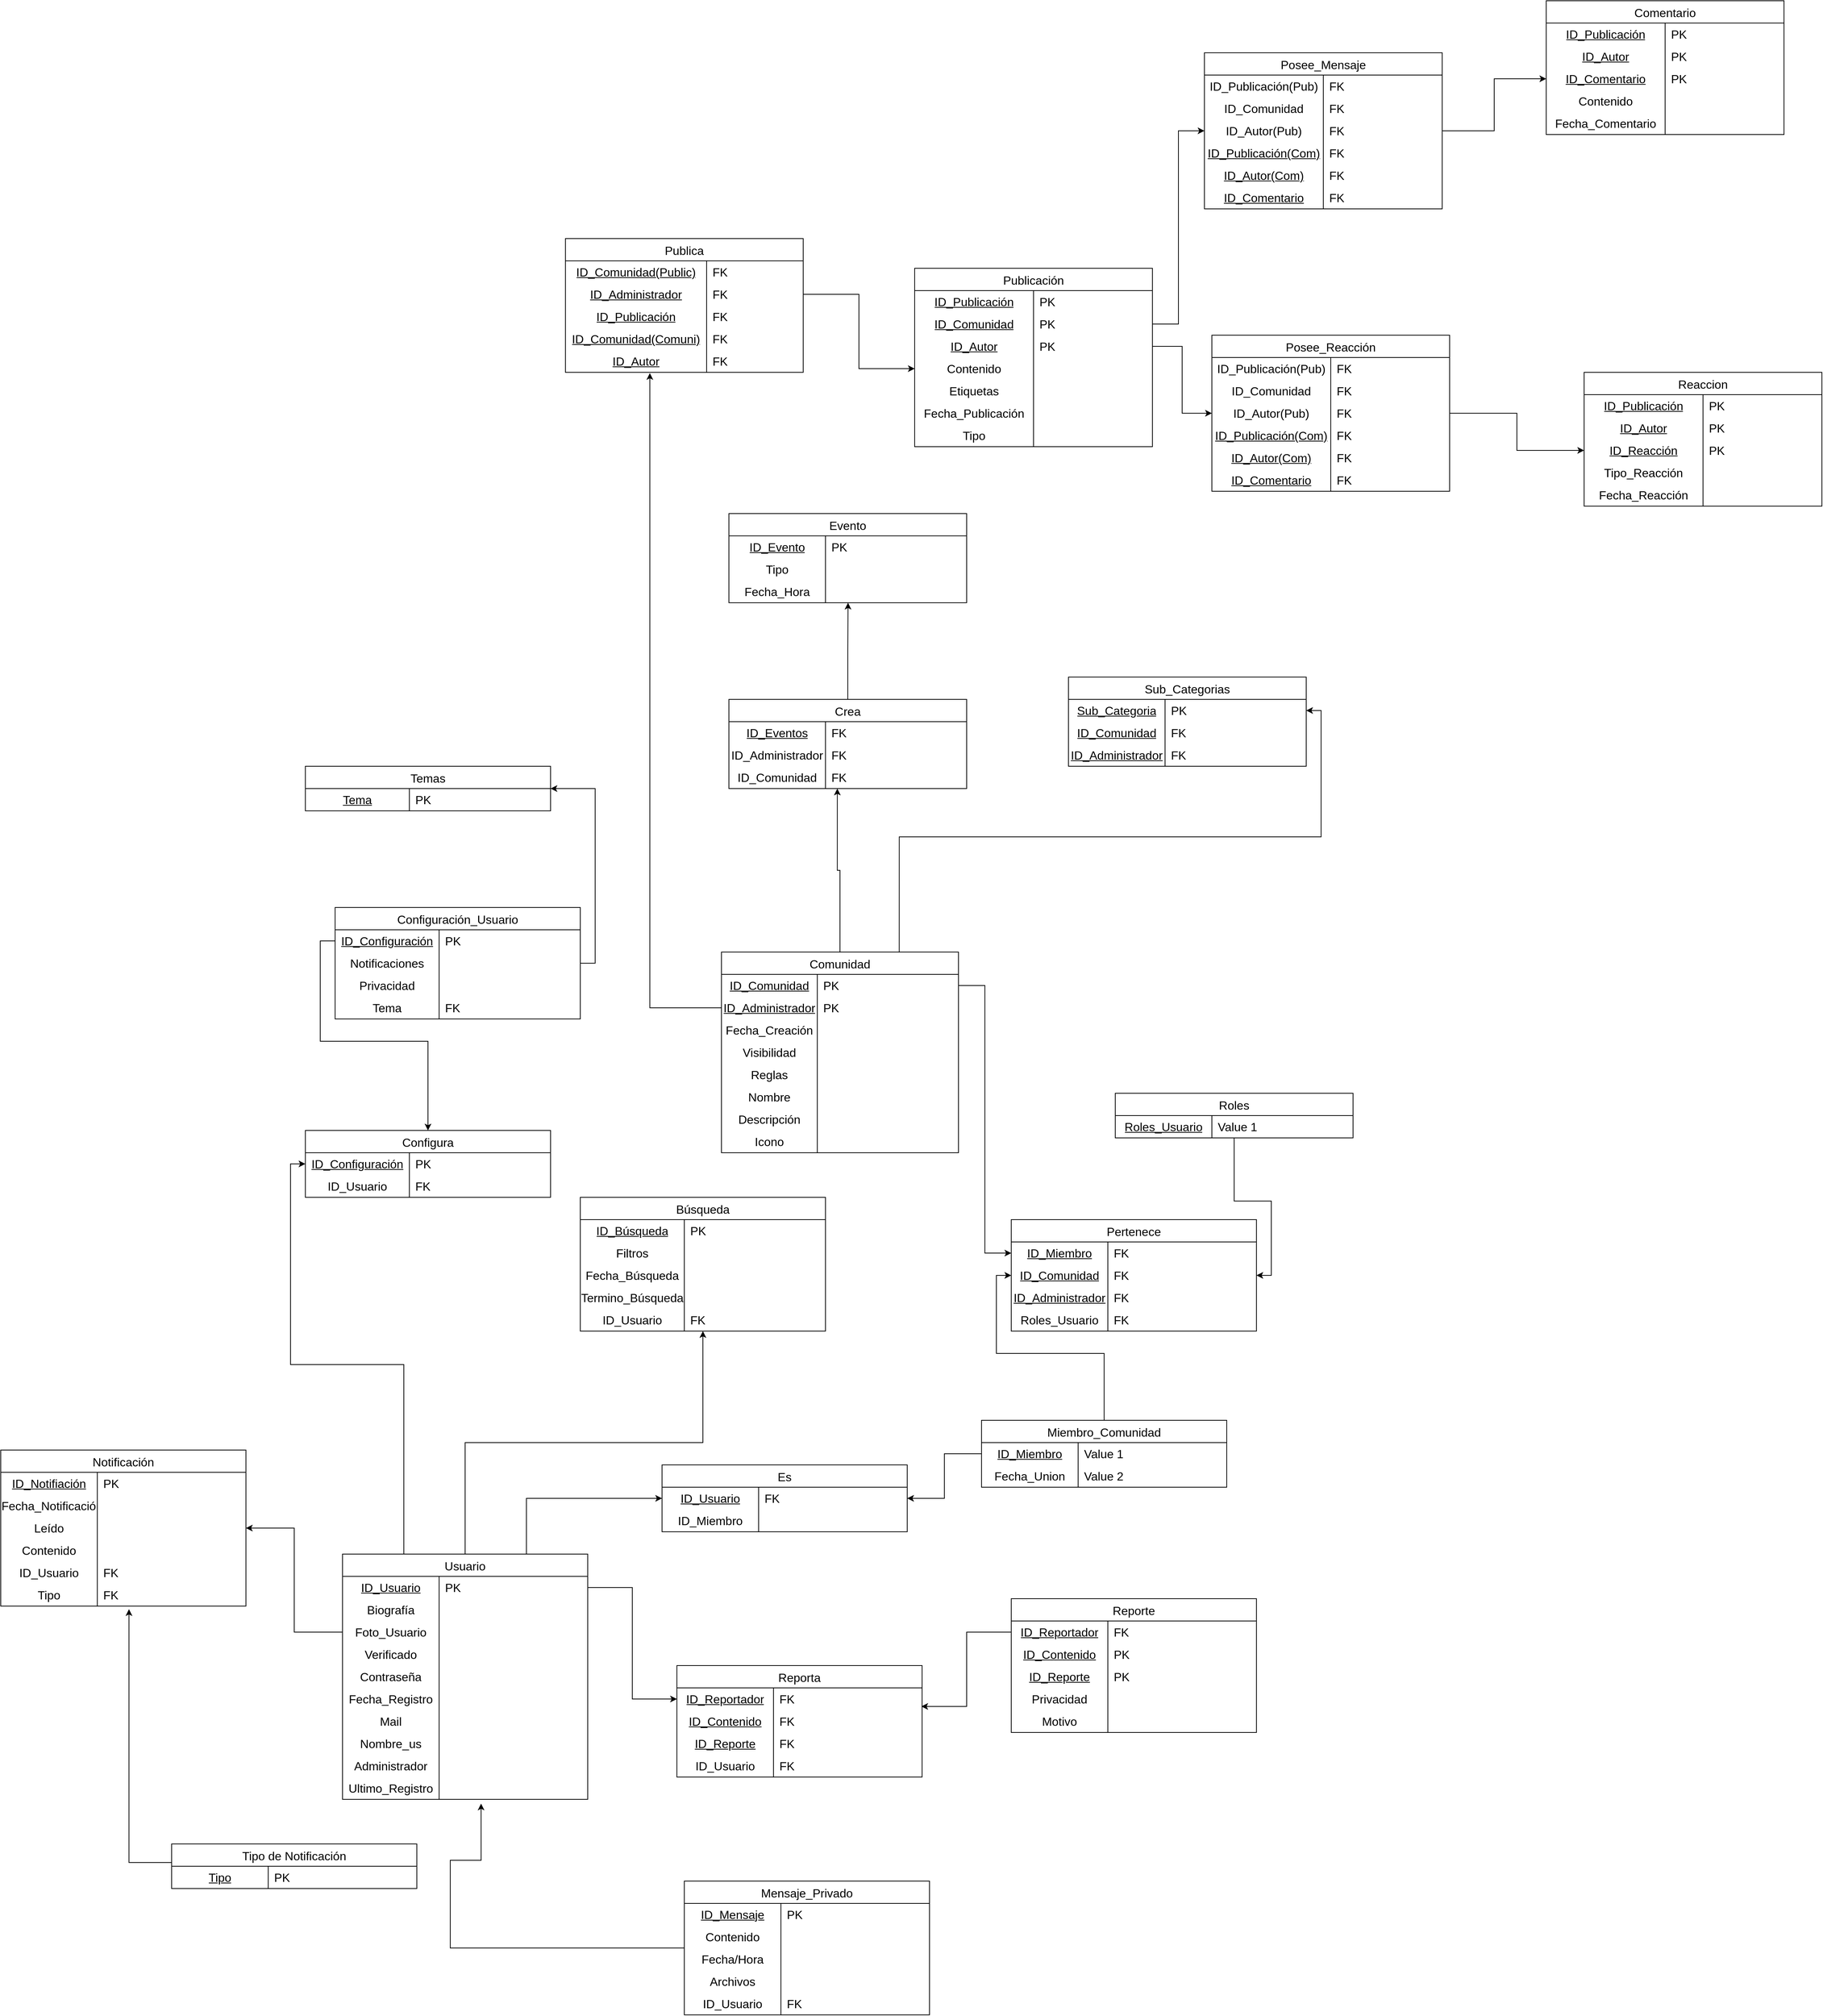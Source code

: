 <mxfile version="24.6.4" type="device">
  <diagram name="Página-1" id="cxC_7drX_dCCSnsiQucc">
    <mxGraphModel dx="3330" dy="6025" grid="1" gridSize="10" guides="1" tooltips="1" connect="1" arrows="1" fold="1" page="1" pageScale="1" pageWidth="827" pageHeight="1169" math="0" shadow="0">
      <root>
        <mxCell id="0" />
        <mxCell id="1" parent="0" />
        <mxCell id="MOZcx_gIBZ9TER46ui9V-149" style="edgeStyle=orthogonalEdgeStyle;rounded=0;orthogonalLoop=1;jettySize=auto;html=1;entryX=0.5;entryY=1;entryDx=0;entryDy=0;" parent="1" source="MOZcx_gIBZ9TER46ui9V-11" target="MOZcx_gIBZ9TER46ui9V-133" edge="1">
          <mxGeometry relative="1" as="geometry" />
        </mxCell>
        <mxCell id="W5IlddaTAVSf7iYdavry-1" style="edgeStyle=orthogonalEdgeStyle;rounded=0;orthogonalLoop=1;jettySize=auto;html=1;exitX=0.75;exitY=0;exitDx=0;exitDy=0;entryX=0;entryY=0.5;entryDx=0;entryDy=0;" edge="1" parent="1" source="MOZcx_gIBZ9TER46ui9V-11" target="W5IlddaTAVSf7iYdavry-7">
          <mxGeometry relative="1" as="geometry">
            <mxPoint x="380" y="-100" as="targetPoint" />
          </mxGeometry>
        </mxCell>
        <mxCell id="W5IlddaTAVSf7iYdavry-86" style="edgeStyle=orthogonalEdgeStyle;rounded=0;orthogonalLoop=1;jettySize=auto;html=1;exitX=0.25;exitY=0;exitDx=0;exitDy=0;entryX=0;entryY=0.5;entryDx=0;entryDy=0;" edge="1" parent="1" source="MOZcx_gIBZ9TER46ui9V-11" target="W5IlddaTAVSf7iYdavry-98">
          <mxGeometry relative="1" as="geometry">
            <mxPoint x="-67.2" y="-300" as="targetPoint" />
          </mxGeometry>
        </mxCell>
        <mxCell id="MOZcx_gIBZ9TER46ui9V-11" value="Usuario" style="shape=table;startSize=30;container=1;collapsible=0;childLayout=tableLayout;fixedRows=1;rowLines=0;fontStyle=0;strokeColor=default;fontSize=16;" parent="1" vertex="1">
          <mxGeometry x="-150" y="90" width="330" height="330" as="geometry" />
        </mxCell>
        <mxCell id="MOZcx_gIBZ9TER46ui9V-12" value="" style="shape=tableRow;horizontal=0;startSize=0;swimlaneHead=0;swimlaneBody=0;top=0;left=0;bottom=0;right=0;collapsible=0;dropTarget=0;fillColor=none;points=[[0,0.5],[1,0.5]];portConstraint=eastwest;strokeColor=inherit;fontSize=16;" parent="MOZcx_gIBZ9TER46ui9V-11" vertex="1">
          <mxGeometry y="30" width="330" height="30" as="geometry" />
        </mxCell>
        <mxCell id="MOZcx_gIBZ9TER46ui9V-13" value="&lt;u&gt;ID_Usuario&lt;/u&gt;" style="shape=partialRectangle;html=1;whiteSpace=wrap;connectable=0;fillColor=none;top=0;left=0;bottom=0;right=0;overflow=hidden;pointerEvents=1;strokeColor=inherit;fontSize=16;align=center;" parent="MOZcx_gIBZ9TER46ui9V-12" vertex="1">
          <mxGeometry width="130" height="30" as="geometry">
            <mxRectangle width="130" height="30" as="alternateBounds" />
          </mxGeometry>
        </mxCell>
        <mxCell id="MOZcx_gIBZ9TER46ui9V-14" value="PK" style="shape=partialRectangle;html=1;whiteSpace=wrap;connectable=0;fillColor=none;top=0;left=0;bottom=0;right=0;align=left;spacingLeft=6;overflow=hidden;strokeColor=inherit;fontSize=16;" parent="MOZcx_gIBZ9TER46ui9V-12" vertex="1">
          <mxGeometry x="130" width="200" height="30" as="geometry">
            <mxRectangle width="200" height="30" as="alternateBounds" />
          </mxGeometry>
        </mxCell>
        <mxCell id="MOZcx_gIBZ9TER46ui9V-15" value="" style="shape=tableRow;horizontal=0;startSize=0;swimlaneHead=0;swimlaneBody=0;top=0;left=0;bottom=0;right=0;collapsible=0;dropTarget=0;fillColor=none;points=[[0,0.5],[1,0.5]];portConstraint=eastwest;strokeColor=inherit;fontSize=16;" parent="MOZcx_gIBZ9TER46ui9V-11" vertex="1">
          <mxGeometry y="60" width="330" height="30" as="geometry" />
        </mxCell>
        <mxCell id="MOZcx_gIBZ9TER46ui9V-16" value="Biografía" style="shape=partialRectangle;html=1;whiteSpace=wrap;connectable=0;fillColor=none;top=0;left=0;bottom=0;right=0;overflow=hidden;strokeColor=inherit;fontSize=16;" parent="MOZcx_gIBZ9TER46ui9V-15" vertex="1">
          <mxGeometry width="130" height="30" as="geometry">
            <mxRectangle width="130" height="30" as="alternateBounds" />
          </mxGeometry>
        </mxCell>
        <mxCell id="MOZcx_gIBZ9TER46ui9V-17" value="" style="shape=partialRectangle;html=1;whiteSpace=wrap;connectable=0;fillColor=none;top=0;left=0;bottom=0;right=0;align=left;spacingLeft=6;overflow=hidden;strokeColor=inherit;fontSize=16;" parent="MOZcx_gIBZ9TER46ui9V-15" vertex="1">
          <mxGeometry x="130" width="200" height="30" as="geometry">
            <mxRectangle width="200" height="30" as="alternateBounds" />
          </mxGeometry>
        </mxCell>
        <mxCell id="MOZcx_gIBZ9TER46ui9V-18" value="" style="shape=tableRow;horizontal=0;startSize=0;swimlaneHead=0;swimlaneBody=0;top=0;left=0;bottom=0;right=0;collapsible=0;dropTarget=0;fillColor=none;points=[[0,0.5],[1,0.5]];portConstraint=eastwest;strokeColor=inherit;fontSize=16;" parent="MOZcx_gIBZ9TER46ui9V-11" vertex="1">
          <mxGeometry y="90" width="330" height="30" as="geometry" />
        </mxCell>
        <mxCell id="MOZcx_gIBZ9TER46ui9V-19" value="Foto_Usuario" style="shape=partialRectangle;html=1;whiteSpace=wrap;connectable=0;fillColor=none;top=0;left=0;bottom=0;right=0;overflow=hidden;strokeColor=inherit;fontSize=16;" parent="MOZcx_gIBZ9TER46ui9V-18" vertex="1">
          <mxGeometry width="130" height="30" as="geometry">
            <mxRectangle width="130" height="30" as="alternateBounds" />
          </mxGeometry>
        </mxCell>
        <mxCell id="MOZcx_gIBZ9TER46ui9V-20" value="" style="shape=partialRectangle;html=1;whiteSpace=wrap;connectable=0;fillColor=none;top=0;left=0;bottom=0;right=0;align=left;spacingLeft=6;overflow=hidden;strokeColor=inherit;fontSize=16;" parent="MOZcx_gIBZ9TER46ui9V-18" vertex="1">
          <mxGeometry x="130" width="200" height="30" as="geometry">
            <mxRectangle width="200" height="30" as="alternateBounds" />
          </mxGeometry>
        </mxCell>
        <mxCell id="MOZcx_gIBZ9TER46ui9V-21" style="shape=tableRow;horizontal=0;startSize=0;swimlaneHead=0;swimlaneBody=0;top=0;left=0;bottom=0;right=0;collapsible=0;dropTarget=0;fillColor=none;points=[[0,0.5],[1,0.5]];portConstraint=eastwest;strokeColor=inherit;fontSize=16;" parent="MOZcx_gIBZ9TER46ui9V-11" vertex="1">
          <mxGeometry y="120" width="330" height="30" as="geometry" />
        </mxCell>
        <mxCell id="MOZcx_gIBZ9TER46ui9V-22" value="Verificado" style="shape=partialRectangle;html=1;whiteSpace=wrap;connectable=0;fillColor=none;top=0;left=0;bottom=0;right=0;overflow=hidden;strokeColor=inherit;fontSize=16;" parent="MOZcx_gIBZ9TER46ui9V-21" vertex="1">
          <mxGeometry width="130" height="30" as="geometry">
            <mxRectangle width="130" height="30" as="alternateBounds" />
          </mxGeometry>
        </mxCell>
        <mxCell id="MOZcx_gIBZ9TER46ui9V-23" value="" style="shape=partialRectangle;html=1;whiteSpace=wrap;connectable=0;fillColor=none;top=0;left=0;bottom=0;right=0;align=left;spacingLeft=6;overflow=hidden;strokeColor=inherit;fontSize=16;" parent="MOZcx_gIBZ9TER46ui9V-21" vertex="1">
          <mxGeometry x="130" width="200" height="30" as="geometry">
            <mxRectangle width="200" height="30" as="alternateBounds" />
          </mxGeometry>
        </mxCell>
        <mxCell id="MOZcx_gIBZ9TER46ui9V-24" style="shape=tableRow;horizontal=0;startSize=0;swimlaneHead=0;swimlaneBody=0;top=0;left=0;bottom=0;right=0;collapsible=0;dropTarget=0;fillColor=none;points=[[0,0.5],[1,0.5]];portConstraint=eastwest;strokeColor=inherit;fontSize=16;" parent="MOZcx_gIBZ9TER46ui9V-11" vertex="1">
          <mxGeometry y="150" width="330" height="30" as="geometry" />
        </mxCell>
        <mxCell id="MOZcx_gIBZ9TER46ui9V-25" value="Contraseña" style="shape=partialRectangle;html=1;whiteSpace=wrap;connectable=0;fillColor=none;top=0;left=0;bottom=0;right=0;overflow=hidden;strokeColor=inherit;fontSize=16;" parent="MOZcx_gIBZ9TER46ui9V-24" vertex="1">
          <mxGeometry width="130" height="30" as="geometry">
            <mxRectangle width="130" height="30" as="alternateBounds" />
          </mxGeometry>
        </mxCell>
        <mxCell id="MOZcx_gIBZ9TER46ui9V-26" value="" style="shape=partialRectangle;html=1;whiteSpace=wrap;connectable=0;fillColor=none;top=0;left=0;bottom=0;right=0;align=left;spacingLeft=6;overflow=hidden;strokeColor=inherit;fontSize=16;" parent="MOZcx_gIBZ9TER46ui9V-24" vertex="1">
          <mxGeometry x="130" width="200" height="30" as="geometry">
            <mxRectangle width="200" height="30" as="alternateBounds" />
          </mxGeometry>
        </mxCell>
        <mxCell id="MOZcx_gIBZ9TER46ui9V-27" style="shape=tableRow;horizontal=0;startSize=0;swimlaneHead=0;swimlaneBody=0;top=0;left=0;bottom=0;right=0;collapsible=0;dropTarget=0;fillColor=none;points=[[0,0.5],[1,0.5]];portConstraint=eastwest;strokeColor=inherit;fontSize=16;" parent="MOZcx_gIBZ9TER46ui9V-11" vertex="1">
          <mxGeometry y="180" width="330" height="30" as="geometry" />
        </mxCell>
        <mxCell id="MOZcx_gIBZ9TER46ui9V-28" value="Fecha_Registro" style="shape=partialRectangle;html=1;whiteSpace=wrap;connectable=0;fillColor=none;top=0;left=0;bottom=0;right=0;overflow=hidden;strokeColor=inherit;fontSize=16;" parent="MOZcx_gIBZ9TER46ui9V-27" vertex="1">
          <mxGeometry width="130" height="30" as="geometry">
            <mxRectangle width="130" height="30" as="alternateBounds" />
          </mxGeometry>
        </mxCell>
        <mxCell id="MOZcx_gIBZ9TER46ui9V-29" value="" style="shape=partialRectangle;html=1;whiteSpace=wrap;connectable=0;fillColor=none;top=0;left=0;bottom=0;right=0;align=left;spacingLeft=6;overflow=hidden;strokeColor=inherit;fontSize=16;" parent="MOZcx_gIBZ9TER46ui9V-27" vertex="1">
          <mxGeometry x="130" width="200" height="30" as="geometry">
            <mxRectangle width="200" height="30" as="alternateBounds" />
          </mxGeometry>
        </mxCell>
        <mxCell id="MOZcx_gIBZ9TER46ui9V-30" style="shape=tableRow;horizontal=0;startSize=0;swimlaneHead=0;swimlaneBody=0;top=0;left=0;bottom=0;right=0;collapsible=0;dropTarget=0;fillColor=none;points=[[0,0.5],[1,0.5]];portConstraint=eastwest;strokeColor=inherit;fontSize=16;" parent="MOZcx_gIBZ9TER46ui9V-11" vertex="1">
          <mxGeometry y="210" width="330" height="30" as="geometry" />
        </mxCell>
        <mxCell id="MOZcx_gIBZ9TER46ui9V-31" value="Mail" style="shape=partialRectangle;html=1;whiteSpace=wrap;connectable=0;fillColor=none;top=0;left=0;bottom=0;right=0;overflow=hidden;strokeColor=inherit;fontSize=16;" parent="MOZcx_gIBZ9TER46ui9V-30" vertex="1">
          <mxGeometry width="130" height="30" as="geometry">
            <mxRectangle width="130" height="30" as="alternateBounds" />
          </mxGeometry>
        </mxCell>
        <mxCell id="MOZcx_gIBZ9TER46ui9V-32" value="" style="shape=partialRectangle;html=1;whiteSpace=wrap;connectable=0;fillColor=none;top=0;left=0;bottom=0;right=0;align=left;spacingLeft=6;overflow=hidden;strokeColor=inherit;fontSize=16;" parent="MOZcx_gIBZ9TER46ui9V-30" vertex="1">
          <mxGeometry x="130" width="200" height="30" as="geometry">
            <mxRectangle width="200" height="30" as="alternateBounds" />
          </mxGeometry>
        </mxCell>
        <mxCell id="MOZcx_gIBZ9TER46ui9V-33" style="shape=tableRow;horizontal=0;startSize=0;swimlaneHead=0;swimlaneBody=0;top=0;left=0;bottom=0;right=0;collapsible=0;dropTarget=0;fillColor=none;points=[[0,0.5],[1,0.5]];portConstraint=eastwest;strokeColor=inherit;fontSize=16;" parent="MOZcx_gIBZ9TER46ui9V-11" vertex="1">
          <mxGeometry y="240" width="330" height="30" as="geometry" />
        </mxCell>
        <mxCell id="MOZcx_gIBZ9TER46ui9V-34" value="Nombre_us" style="shape=partialRectangle;html=1;whiteSpace=wrap;connectable=0;fillColor=none;top=0;left=0;bottom=0;right=0;overflow=hidden;strokeColor=inherit;fontSize=16;" parent="MOZcx_gIBZ9TER46ui9V-33" vertex="1">
          <mxGeometry width="130" height="30" as="geometry">
            <mxRectangle width="130" height="30" as="alternateBounds" />
          </mxGeometry>
        </mxCell>
        <mxCell id="MOZcx_gIBZ9TER46ui9V-35" value="" style="shape=partialRectangle;html=1;whiteSpace=wrap;connectable=0;fillColor=none;top=0;left=0;bottom=0;right=0;align=left;spacingLeft=6;overflow=hidden;strokeColor=inherit;fontSize=16;" parent="MOZcx_gIBZ9TER46ui9V-33" vertex="1">
          <mxGeometry x="130" width="200" height="30" as="geometry">
            <mxRectangle width="200" height="30" as="alternateBounds" />
          </mxGeometry>
        </mxCell>
        <mxCell id="MOZcx_gIBZ9TER46ui9V-36" style="shape=tableRow;horizontal=0;startSize=0;swimlaneHead=0;swimlaneBody=0;top=0;left=0;bottom=0;right=0;collapsible=0;dropTarget=0;fillColor=none;points=[[0,0.5],[1,0.5]];portConstraint=eastwest;strokeColor=inherit;fontSize=16;" parent="MOZcx_gIBZ9TER46ui9V-11" vertex="1">
          <mxGeometry y="270" width="330" height="30" as="geometry" />
        </mxCell>
        <mxCell id="MOZcx_gIBZ9TER46ui9V-37" value="Administrador" style="shape=partialRectangle;html=1;whiteSpace=wrap;connectable=0;fillColor=none;top=0;left=0;bottom=0;right=0;overflow=hidden;strokeColor=inherit;fontSize=16;" parent="MOZcx_gIBZ9TER46ui9V-36" vertex="1">
          <mxGeometry width="130" height="30" as="geometry">
            <mxRectangle width="130" height="30" as="alternateBounds" />
          </mxGeometry>
        </mxCell>
        <mxCell id="MOZcx_gIBZ9TER46ui9V-38" value="" style="shape=partialRectangle;html=1;whiteSpace=wrap;connectable=0;fillColor=none;top=0;left=0;bottom=0;right=0;align=left;spacingLeft=6;overflow=hidden;strokeColor=inherit;fontSize=16;" parent="MOZcx_gIBZ9TER46ui9V-36" vertex="1">
          <mxGeometry x="130" width="200" height="30" as="geometry">
            <mxRectangle width="200" height="30" as="alternateBounds" />
          </mxGeometry>
        </mxCell>
        <mxCell id="MOZcx_gIBZ9TER46ui9V-39" style="shape=tableRow;horizontal=0;startSize=0;swimlaneHead=0;swimlaneBody=0;top=0;left=0;bottom=0;right=0;collapsible=0;dropTarget=0;fillColor=none;points=[[0,0.5],[1,0.5]];portConstraint=eastwest;strokeColor=inherit;fontSize=16;" parent="MOZcx_gIBZ9TER46ui9V-11" vertex="1">
          <mxGeometry y="300" width="330" height="30" as="geometry" />
        </mxCell>
        <mxCell id="MOZcx_gIBZ9TER46ui9V-40" value="Ultimo_Registro" style="shape=partialRectangle;html=1;whiteSpace=wrap;connectable=0;fillColor=none;top=0;left=0;bottom=0;right=0;overflow=hidden;strokeColor=inherit;fontSize=16;" parent="MOZcx_gIBZ9TER46ui9V-39" vertex="1">
          <mxGeometry width="130" height="30" as="geometry">
            <mxRectangle width="130" height="30" as="alternateBounds" />
          </mxGeometry>
        </mxCell>
        <mxCell id="MOZcx_gIBZ9TER46ui9V-41" value="" style="shape=partialRectangle;html=1;whiteSpace=wrap;connectable=0;fillColor=none;top=0;left=0;bottom=0;right=0;align=left;spacingLeft=6;overflow=hidden;strokeColor=inherit;fontSize=16;" parent="MOZcx_gIBZ9TER46ui9V-39" vertex="1">
          <mxGeometry x="130" width="200" height="30" as="geometry">
            <mxRectangle width="200" height="30" as="alternateBounds" />
          </mxGeometry>
        </mxCell>
        <mxCell id="MOZcx_gIBZ9TER46ui9V-42" value="Reporte" style="shape=table;startSize=30;container=1;collapsible=0;childLayout=tableLayout;fixedRows=1;rowLines=0;fontStyle=0;strokeColor=default;fontSize=16;" parent="1" vertex="1">
          <mxGeometry x="750" y="150" width="330" height="180" as="geometry" />
        </mxCell>
        <mxCell id="MOZcx_gIBZ9TER46ui9V-43" value="" style="shape=tableRow;horizontal=0;startSize=0;swimlaneHead=0;swimlaneBody=0;top=0;left=0;bottom=0;right=0;collapsible=0;dropTarget=0;fillColor=none;points=[[0,0.5],[1,0.5]];portConstraint=eastwest;strokeColor=inherit;fontSize=16;" parent="MOZcx_gIBZ9TER46ui9V-42" vertex="1">
          <mxGeometry y="30" width="330" height="30" as="geometry" />
        </mxCell>
        <mxCell id="MOZcx_gIBZ9TER46ui9V-44" value="&lt;u&gt;ID_Reportador&lt;/u&gt;" style="shape=partialRectangle;html=1;whiteSpace=wrap;connectable=0;fillColor=none;top=0;left=0;bottom=0;right=0;overflow=hidden;pointerEvents=1;strokeColor=inherit;fontSize=16;" parent="MOZcx_gIBZ9TER46ui9V-43" vertex="1">
          <mxGeometry width="130" height="30" as="geometry">
            <mxRectangle width="130" height="30" as="alternateBounds" />
          </mxGeometry>
        </mxCell>
        <mxCell id="MOZcx_gIBZ9TER46ui9V-45" value="FK" style="shape=partialRectangle;html=1;whiteSpace=wrap;connectable=0;fillColor=none;top=0;left=0;bottom=0;right=0;align=left;spacingLeft=6;overflow=hidden;strokeColor=inherit;fontSize=16;" parent="MOZcx_gIBZ9TER46ui9V-43" vertex="1">
          <mxGeometry x="130" width="200" height="30" as="geometry">
            <mxRectangle width="200" height="30" as="alternateBounds" />
          </mxGeometry>
        </mxCell>
        <mxCell id="MOZcx_gIBZ9TER46ui9V-46" value="" style="shape=tableRow;horizontal=0;startSize=0;swimlaneHead=0;swimlaneBody=0;top=0;left=0;bottom=0;right=0;collapsible=0;dropTarget=0;fillColor=none;points=[[0,0.5],[1,0.5]];portConstraint=eastwest;strokeColor=inherit;fontSize=16;" parent="MOZcx_gIBZ9TER46ui9V-42" vertex="1">
          <mxGeometry y="60" width="330" height="30" as="geometry" />
        </mxCell>
        <mxCell id="MOZcx_gIBZ9TER46ui9V-47" value="&lt;u&gt;ID_Contenido&lt;/u&gt;" style="shape=partialRectangle;html=1;whiteSpace=wrap;connectable=0;fillColor=none;top=0;left=0;bottom=0;right=0;overflow=hidden;strokeColor=inherit;fontSize=16;" parent="MOZcx_gIBZ9TER46ui9V-46" vertex="1">
          <mxGeometry width="130" height="30" as="geometry">
            <mxRectangle width="130" height="30" as="alternateBounds" />
          </mxGeometry>
        </mxCell>
        <mxCell id="MOZcx_gIBZ9TER46ui9V-48" value="PK" style="shape=partialRectangle;html=1;whiteSpace=wrap;connectable=0;fillColor=none;top=0;left=0;bottom=0;right=0;align=left;spacingLeft=6;overflow=hidden;strokeColor=inherit;fontSize=16;" parent="MOZcx_gIBZ9TER46ui9V-46" vertex="1">
          <mxGeometry x="130" width="200" height="30" as="geometry">
            <mxRectangle width="200" height="30" as="alternateBounds" />
          </mxGeometry>
        </mxCell>
        <mxCell id="MOZcx_gIBZ9TER46ui9V-49" value="" style="shape=tableRow;horizontal=0;startSize=0;swimlaneHead=0;swimlaneBody=0;top=0;left=0;bottom=0;right=0;collapsible=0;dropTarget=0;fillColor=none;points=[[0,0.5],[1,0.5]];portConstraint=eastwest;strokeColor=inherit;fontSize=16;" parent="MOZcx_gIBZ9TER46ui9V-42" vertex="1">
          <mxGeometry y="90" width="330" height="30" as="geometry" />
        </mxCell>
        <mxCell id="MOZcx_gIBZ9TER46ui9V-50" value="&lt;u&gt;ID_Reporte&lt;/u&gt;" style="shape=partialRectangle;html=1;whiteSpace=wrap;connectable=0;fillColor=none;top=0;left=0;bottom=0;right=0;overflow=hidden;strokeColor=inherit;fontSize=16;" parent="MOZcx_gIBZ9TER46ui9V-49" vertex="1">
          <mxGeometry width="130" height="30" as="geometry">
            <mxRectangle width="130" height="30" as="alternateBounds" />
          </mxGeometry>
        </mxCell>
        <mxCell id="MOZcx_gIBZ9TER46ui9V-51" value="PK" style="shape=partialRectangle;html=1;whiteSpace=wrap;connectable=0;fillColor=none;top=0;left=0;bottom=0;right=0;align=left;spacingLeft=6;overflow=hidden;strokeColor=inherit;fontSize=16;" parent="MOZcx_gIBZ9TER46ui9V-49" vertex="1">
          <mxGeometry x="130" width="200" height="30" as="geometry">
            <mxRectangle width="200" height="30" as="alternateBounds" />
          </mxGeometry>
        </mxCell>
        <mxCell id="MOZcx_gIBZ9TER46ui9V-52" style="shape=tableRow;horizontal=0;startSize=0;swimlaneHead=0;swimlaneBody=0;top=0;left=0;bottom=0;right=0;collapsible=0;dropTarget=0;fillColor=none;points=[[0,0.5],[1,0.5]];portConstraint=eastwest;strokeColor=inherit;fontSize=16;" parent="MOZcx_gIBZ9TER46ui9V-42" vertex="1">
          <mxGeometry y="120" width="330" height="30" as="geometry" />
        </mxCell>
        <mxCell id="MOZcx_gIBZ9TER46ui9V-53" value="Privacidad" style="shape=partialRectangle;html=1;whiteSpace=wrap;connectable=0;fillColor=none;top=0;left=0;bottom=0;right=0;overflow=hidden;strokeColor=inherit;fontSize=16;" parent="MOZcx_gIBZ9TER46ui9V-52" vertex="1">
          <mxGeometry width="130" height="30" as="geometry">
            <mxRectangle width="130" height="30" as="alternateBounds" />
          </mxGeometry>
        </mxCell>
        <mxCell id="MOZcx_gIBZ9TER46ui9V-54" value="" style="shape=partialRectangle;html=1;whiteSpace=wrap;connectable=0;fillColor=none;top=0;left=0;bottom=0;right=0;align=left;spacingLeft=6;overflow=hidden;strokeColor=inherit;fontSize=16;" parent="MOZcx_gIBZ9TER46ui9V-52" vertex="1">
          <mxGeometry x="130" width="200" height="30" as="geometry">
            <mxRectangle width="200" height="30" as="alternateBounds" />
          </mxGeometry>
        </mxCell>
        <mxCell id="MOZcx_gIBZ9TER46ui9V-55" style="shape=tableRow;horizontal=0;startSize=0;swimlaneHead=0;swimlaneBody=0;top=0;left=0;bottom=0;right=0;collapsible=0;dropTarget=0;fillColor=none;points=[[0,0.5],[1,0.5]];portConstraint=eastwest;strokeColor=inherit;fontSize=16;" parent="MOZcx_gIBZ9TER46ui9V-42" vertex="1">
          <mxGeometry y="150" width="330" height="30" as="geometry" />
        </mxCell>
        <mxCell id="MOZcx_gIBZ9TER46ui9V-56" value="Motivo" style="shape=partialRectangle;html=1;whiteSpace=wrap;connectable=0;fillColor=none;top=0;left=0;bottom=0;right=0;overflow=hidden;strokeColor=inherit;fontSize=16;" parent="MOZcx_gIBZ9TER46ui9V-55" vertex="1">
          <mxGeometry width="130" height="30" as="geometry">
            <mxRectangle width="130" height="30" as="alternateBounds" />
          </mxGeometry>
        </mxCell>
        <mxCell id="MOZcx_gIBZ9TER46ui9V-57" value="" style="shape=partialRectangle;html=1;whiteSpace=wrap;connectable=0;fillColor=none;top=0;left=0;bottom=0;right=0;align=left;spacingLeft=6;overflow=hidden;strokeColor=inherit;fontSize=16;" parent="MOZcx_gIBZ9TER46ui9V-55" vertex="1">
          <mxGeometry x="130" width="200" height="30" as="geometry">
            <mxRectangle width="200" height="30" as="alternateBounds" />
          </mxGeometry>
        </mxCell>
        <mxCell id="MOZcx_gIBZ9TER46ui9V-59" value="Reporta" style="shape=table;startSize=30;container=1;collapsible=0;childLayout=tableLayout;fixedRows=1;rowLines=0;fontStyle=0;strokeColor=default;fontSize=16;" parent="1" vertex="1">
          <mxGeometry x="300" y="240" width="330" height="150" as="geometry" />
        </mxCell>
        <mxCell id="MOZcx_gIBZ9TER46ui9V-60" value="" style="shape=tableRow;horizontal=0;startSize=0;swimlaneHead=0;swimlaneBody=0;top=0;left=0;bottom=0;right=0;collapsible=0;dropTarget=0;fillColor=none;points=[[0,0.5],[1,0.5]];portConstraint=eastwest;strokeColor=inherit;fontSize=16;" parent="MOZcx_gIBZ9TER46ui9V-59" vertex="1">
          <mxGeometry y="30" width="330" height="30" as="geometry" />
        </mxCell>
        <mxCell id="MOZcx_gIBZ9TER46ui9V-61" value="&lt;u&gt;ID_Reportador&lt;/u&gt;" style="shape=partialRectangle;html=1;whiteSpace=wrap;connectable=0;fillColor=none;top=0;left=0;bottom=0;right=0;overflow=hidden;pointerEvents=1;strokeColor=inherit;fontSize=16;" parent="MOZcx_gIBZ9TER46ui9V-60" vertex="1">
          <mxGeometry width="130" height="30" as="geometry">
            <mxRectangle width="130" height="30" as="alternateBounds" />
          </mxGeometry>
        </mxCell>
        <mxCell id="MOZcx_gIBZ9TER46ui9V-62" value="FK" style="shape=partialRectangle;html=1;whiteSpace=wrap;connectable=0;fillColor=none;top=0;left=0;bottom=0;right=0;align=left;spacingLeft=6;overflow=hidden;strokeColor=inherit;fontSize=16;" parent="MOZcx_gIBZ9TER46ui9V-60" vertex="1">
          <mxGeometry x="130" width="200" height="30" as="geometry">
            <mxRectangle width="200" height="30" as="alternateBounds" />
          </mxGeometry>
        </mxCell>
        <mxCell id="MOZcx_gIBZ9TER46ui9V-63" value="" style="shape=tableRow;horizontal=0;startSize=0;swimlaneHead=0;swimlaneBody=0;top=0;left=0;bottom=0;right=0;collapsible=0;dropTarget=0;fillColor=none;points=[[0,0.5],[1,0.5]];portConstraint=eastwest;strokeColor=inherit;fontSize=16;" parent="MOZcx_gIBZ9TER46ui9V-59" vertex="1">
          <mxGeometry y="60" width="330" height="30" as="geometry" />
        </mxCell>
        <mxCell id="MOZcx_gIBZ9TER46ui9V-64" value="&lt;u&gt;ID_Contenido&lt;/u&gt;" style="shape=partialRectangle;html=1;whiteSpace=wrap;connectable=0;fillColor=none;top=0;left=0;bottom=0;right=0;overflow=hidden;strokeColor=inherit;fontSize=16;" parent="MOZcx_gIBZ9TER46ui9V-63" vertex="1">
          <mxGeometry width="130" height="30" as="geometry">
            <mxRectangle width="130" height="30" as="alternateBounds" />
          </mxGeometry>
        </mxCell>
        <mxCell id="MOZcx_gIBZ9TER46ui9V-65" value="FK" style="shape=partialRectangle;html=1;whiteSpace=wrap;connectable=0;fillColor=none;top=0;left=0;bottom=0;right=0;align=left;spacingLeft=6;overflow=hidden;strokeColor=inherit;fontSize=16;" parent="MOZcx_gIBZ9TER46ui9V-63" vertex="1">
          <mxGeometry x="130" width="200" height="30" as="geometry">
            <mxRectangle width="200" height="30" as="alternateBounds" />
          </mxGeometry>
        </mxCell>
        <mxCell id="MOZcx_gIBZ9TER46ui9V-66" value="" style="shape=tableRow;horizontal=0;startSize=0;swimlaneHead=0;swimlaneBody=0;top=0;left=0;bottom=0;right=0;collapsible=0;dropTarget=0;fillColor=none;points=[[0,0.5],[1,0.5]];portConstraint=eastwest;strokeColor=inherit;fontSize=16;" parent="MOZcx_gIBZ9TER46ui9V-59" vertex="1">
          <mxGeometry y="90" width="330" height="30" as="geometry" />
        </mxCell>
        <mxCell id="MOZcx_gIBZ9TER46ui9V-67" value="&lt;u&gt;ID_Reporte&lt;/u&gt;" style="shape=partialRectangle;html=1;whiteSpace=wrap;connectable=0;fillColor=none;top=0;left=0;bottom=0;right=0;overflow=hidden;strokeColor=inherit;fontSize=16;" parent="MOZcx_gIBZ9TER46ui9V-66" vertex="1">
          <mxGeometry width="130" height="30" as="geometry">
            <mxRectangle width="130" height="30" as="alternateBounds" />
          </mxGeometry>
        </mxCell>
        <mxCell id="MOZcx_gIBZ9TER46ui9V-68" value="FK" style="shape=partialRectangle;html=1;whiteSpace=wrap;connectable=0;fillColor=none;top=0;left=0;bottom=0;right=0;align=left;spacingLeft=6;overflow=hidden;strokeColor=inherit;fontSize=16;" parent="MOZcx_gIBZ9TER46ui9V-66" vertex="1">
          <mxGeometry x="130" width="200" height="30" as="geometry">
            <mxRectangle width="200" height="30" as="alternateBounds" />
          </mxGeometry>
        </mxCell>
        <mxCell id="MOZcx_gIBZ9TER46ui9V-69" style="shape=tableRow;horizontal=0;startSize=0;swimlaneHead=0;swimlaneBody=0;top=0;left=0;bottom=0;right=0;collapsible=0;dropTarget=0;fillColor=none;points=[[0,0.5],[1,0.5]];portConstraint=eastwest;strokeColor=inherit;fontSize=16;" parent="MOZcx_gIBZ9TER46ui9V-59" vertex="1">
          <mxGeometry y="120" width="330" height="30" as="geometry" />
        </mxCell>
        <mxCell id="MOZcx_gIBZ9TER46ui9V-70" value="ID_Usuario" style="shape=partialRectangle;html=1;whiteSpace=wrap;connectable=0;fillColor=none;top=0;left=0;bottom=0;right=0;overflow=hidden;strokeColor=inherit;fontSize=16;" parent="MOZcx_gIBZ9TER46ui9V-69" vertex="1">
          <mxGeometry width="130" height="30" as="geometry">
            <mxRectangle width="130" height="30" as="alternateBounds" />
          </mxGeometry>
        </mxCell>
        <mxCell id="MOZcx_gIBZ9TER46ui9V-71" value="FK" style="shape=partialRectangle;html=1;whiteSpace=wrap;connectable=0;fillColor=none;top=0;left=0;bottom=0;right=0;align=left;spacingLeft=6;overflow=hidden;strokeColor=inherit;fontSize=16;" parent="MOZcx_gIBZ9TER46ui9V-69" vertex="1">
          <mxGeometry x="130" width="200" height="30" as="geometry">
            <mxRectangle width="200" height="30" as="alternateBounds" />
          </mxGeometry>
        </mxCell>
        <mxCell id="MOZcx_gIBZ9TER46ui9V-75" style="edgeStyle=orthogonalEdgeStyle;rounded=0;orthogonalLoop=1;jettySize=auto;html=1;entryX=0;entryY=0.5;entryDx=0;entryDy=0;" parent="1" source="MOZcx_gIBZ9TER46ui9V-12" target="MOZcx_gIBZ9TER46ui9V-60" edge="1">
          <mxGeometry relative="1" as="geometry" />
        </mxCell>
        <mxCell id="MOZcx_gIBZ9TER46ui9V-76" style="edgeStyle=orthogonalEdgeStyle;rounded=0;orthogonalLoop=1;jettySize=auto;html=1;entryX=0.997;entryY=-0.167;entryDx=0;entryDy=0;entryPerimeter=0;" parent="1" source="MOZcx_gIBZ9TER46ui9V-43" target="MOZcx_gIBZ9TER46ui9V-63" edge="1">
          <mxGeometry relative="1" as="geometry" />
        </mxCell>
        <mxCell id="MOZcx_gIBZ9TER46ui9V-81" value="Notificación" style="shape=table;startSize=30;container=1;collapsible=0;childLayout=tableLayout;fixedRows=1;rowLines=0;fontStyle=0;strokeColor=default;fontSize=16;" parent="1" vertex="1">
          <mxGeometry x="-610" y="-50" width="330" height="210" as="geometry" />
        </mxCell>
        <mxCell id="MOZcx_gIBZ9TER46ui9V-82" value="" style="shape=tableRow;horizontal=0;startSize=0;swimlaneHead=0;swimlaneBody=0;top=0;left=0;bottom=0;right=0;collapsible=0;dropTarget=0;fillColor=none;points=[[0,0.5],[1,0.5]];portConstraint=eastwest;strokeColor=inherit;fontSize=16;" parent="MOZcx_gIBZ9TER46ui9V-81" vertex="1">
          <mxGeometry y="30" width="330" height="30" as="geometry" />
        </mxCell>
        <mxCell id="MOZcx_gIBZ9TER46ui9V-83" value="&lt;u&gt;ID_Notifiación&lt;/u&gt;" style="shape=partialRectangle;html=1;whiteSpace=wrap;connectable=0;fillColor=none;top=0;left=0;bottom=0;right=0;overflow=hidden;pointerEvents=1;strokeColor=inherit;fontSize=16;" parent="MOZcx_gIBZ9TER46ui9V-82" vertex="1">
          <mxGeometry width="130" height="30" as="geometry">
            <mxRectangle width="130" height="30" as="alternateBounds" />
          </mxGeometry>
        </mxCell>
        <mxCell id="MOZcx_gIBZ9TER46ui9V-84" value="PK" style="shape=partialRectangle;html=1;whiteSpace=wrap;connectable=0;fillColor=none;top=0;left=0;bottom=0;right=0;align=left;spacingLeft=6;overflow=hidden;strokeColor=inherit;fontSize=16;" parent="MOZcx_gIBZ9TER46ui9V-82" vertex="1">
          <mxGeometry x="130" width="200" height="30" as="geometry">
            <mxRectangle width="200" height="30" as="alternateBounds" />
          </mxGeometry>
        </mxCell>
        <mxCell id="MOZcx_gIBZ9TER46ui9V-85" value="" style="shape=tableRow;horizontal=0;startSize=0;swimlaneHead=0;swimlaneBody=0;top=0;left=0;bottom=0;right=0;collapsible=0;dropTarget=0;fillColor=none;points=[[0,0.5],[1,0.5]];portConstraint=eastwest;strokeColor=inherit;fontSize=16;" parent="MOZcx_gIBZ9TER46ui9V-81" vertex="1">
          <mxGeometry y="60" width="330" height="30" as="geometry" />
        </mxCell>
        <mxCell id="MOZcx_gIBZ9TER46ui9V-86" value="Fecha_Notificación" style="shape=partialRectangle;html=1;whiteSpace=wrap;connectable=0;fillColor=none;top=0;left=0;bottom=0;right=0;overflow=hidden;strokeColor=inherit;fontSize=16;" parent="MOZcx_gIBZ9TER46ui9V-85" vertex="1">
          <mxGeometry width="130" height="30" as="geometry">
            <mxRectangle width="130" height="30" as="alternateBounds" />
          </mxGeometry>
        </mxCell>
        <mxCell id="MOZcx_gIBZ9TER46ui9V-87" value="" style="shape=partialRectangle;html=1;whiteSpace=wrap;connectable=0;fillColor=none;top=0;left=0;bottom=0;right=0;align=left;spacingLeft=6;overflow=hidden;strokeColor=inherit;fontSize=16;" parent="MOZcx_gIBZ9TER46ui9V-85" vertex="1">
          <mxGeometry x="130" width="200" height="30" as="geometry">
            <mxRectangle width="200" height="30" as="alternateBounds" />
          </mxGeometry>
        </mxCell>
        <mxCell id="MOZcx_gIBZ9TER46ui9V-88" value="" style="shape=tableRow;horizontal=0;startSize=0;swimlaneHead=0;swimlaneBody=0;top=0;left=0;bottom=0;right=0;collapsible=0;dropTarget=0;fillColor=none;points=[[0,0.5],[1,0.5]];portConstraint=eastwest;strokeColor=inherit;fontSize=16;" parent="MOZcx_gIBZ9TER46ui9V-81" vertex="1">
          <mxGeometry y="90" width="330" height="30" as="geometry" />
        </mxCell>
        <mxCell id="MOZcx_gIBZ9TER46ui9V-89" value="Leído" style="shape=partialRectangle;html=1;whiteSpace=wrap;connectable=0;fillColor=none;top=0;left=0;bottom=0;right=0;overflow=hidden;strokeColor=inherit;fontSize=16;" parent="MOZcx_gIBZ9TER46ui9V-88" vertex="1">
          <mxGeometry width="130" height="30" as="geometry">
            <mxRectangle width="130" height="30" as="alternateBounds" />
          </mxGeometry>
        </mxCell>
        <mxCell id="MOZcx_gIBZ9TER46ui9V-90" value="" style="shape=partialRectangle;html=1;whiteSpace=wrap;connectable=0;fillColor=none;top=0;left=0;bottom=0;right=0;align=left;spacingLeft=6;overflow=hidden;strokeColor=inherit;fontSize=16;" parent="MOZcx_gIBZ9TER46ui9V-88" vertex="1">
          <mxGeometry x="130" width="200" height="30" as="geometry">
            <mxRectangle width="200" height="30" as="alternateBounds" />
          </mxGeometry>
        </mxCell>
        <mxCell id="MOZcx_gIBZ9TER46ui9V-97" style="shape=tableRow;horizontal=0;startSize=0;swimlaneHead=0;swimlaneBody=0;top=0;left=0;bottom=0;right=0;collapsible=0;dropTarget=0;fillColor=none;points=[[0,0.5],[1,0.5]];portConstraint=eastwest;strokeColor=inherit;fontSize=16;" parent="MOZcx_gIBZ9TER46ui9V-81" vertex="1">
          <mxGeometry y="120" width="330" height="30" as="geometry" />
        </mxCell>
        <mxCell id="MOZcx_gIBZ9TER46ui9V-98" value="Contenido" style="shape=partialRectangle;html=1;whiteSpace=wrap;connectable=0;fillColor=none;top=0;left=0;bottom=0;right=0;overflow=hidden;strokeColor=inherit;fontSize=16;" parent="MOZcx_gIBZ9TER46ui9V-97" vertex="1">
          <mxGeometry width="130" height="30" as="geometry">
            <mxRectangle width="130" height="30" as="alternateBounds" />
          </mxGeometry>
        </mxCell>
        <mxCell id="MOZcx_gIBZ9TER46ui9V-99" style="shape=partialRectangle;html=1;whiteSpace=wrap;connectable=0;fillColor=none;top=0;left=0;bottom=0;right=0;align=left;spacingLeft=6;overflow=hidden;strokeColor=inherit;fontSize=16;" parent="MOZcx_gIBZ9TER46ui9V-97" vertex="1">
          <mxGeometry x="130" width="200" height="30" as="geometry">
            <mxRectangle width="200" height="30" as="alternateBounds" />
          </mxGeometry>
        </mxCell>
        <mxCell id="MOZcx_gIBZ9TER46ui9V-94" style="shape=tableRow;horizontal=0;startSize=0;swimlaneHead=0;swimlaneBody=0;top=0;left=0;bottom=0;right=0;collapsible=0;dropTarget=0;fillColor=none;points=[[0,0.5],[1,0.5]];portConstraint=eastwest;strokeColor=inherit;fontSize=16;" parent="MOZcx_gIBZ9TER46ui9V-81" vertex="1">
          <mxGeometry y="150" width="330" height="30" as="geometry" />
        </mxCell>
        <mxCell id="MOZcx_gIBZ9TER46ui9V-95" value="ID_Usuario" style="shape=partialRectangle;html=1;whiteSpace=wrap;connectable=0;fillColor=none;top=0;left=0;bottom=0;right=0;overflow=hidden;strokeColor=inherit;fontSize=16;" parent="MOZcx_gIBZ9TER46ui9V-94" vertex="1">
          <mxGeometry width="130" height="30" as="geometry">
            <mxRectangle width="130" height="30" as="alternateBounds" />
          </mxGeometry>
        </mxCell>
        <mxCell id="MOZcx_gIBZ9TER46ui9V-96" value="FK" style="shape=partialRectangle;html=1;whiteSpace=wrap;connectable=0;fillColor=none;top=0;left=0;bottom=0;right=0;align=left;spacingLeft=6;overflow=hidden;strokeColor=inherit;fontSize=16;" parent="MOZcx_gIBZ9TER46ui9V-94" vertex="1">
          <mxGeometry x="130" width="200" height="30" as="geometry">
            <mxRectangle width="200" height="30" as="alternateBounds" />
          </mxGeometry>
        </mxCell>
        <mxCell id="MOZcx_gIBZ9TER46ui9V-102" style="shape=tableRow;horizontal=0;startSize=0;swimlaneHead=0;swimlaneBody=0;top=0;left=0;bottom=0;right=0;collapsible=0;dropTarget=0;fillColor=none;points=[[0,0.5],[1,0.5]];portConstraint=eastwest;strokeColor=inherit;fontSize=16;" parent="MOZcx_gIBZ9TER46ui9V-81" vertex="1">
          <mxGeometry y="180" width="330" height="30" as="geometry" />
        </mxCell>
        <mxCell id="MOZcx_gIBZ9TER46ui9V-103" value="Tipo" style="shape=partialRectangle;html=1;whiteSpace=wrap;connectable=0;fillColor=none;top=0;left=0;bottom=0;right=0;overflow=hidden;strokeColor=inherit;fontSize=16;" parent="MOZcx_gIBZ9TER46ui9V-102" vertex="1">
          <mxGeometry width="130" height="30" as="geometry">
            <mxRectangle width="130" height="30" as="alternateBounds" />
          </mxGeometry>
        </mxCell>
        <mxCell id="MOZcx_gIBZ9TER46ui9V-104" value="FK" style="shape=partialRectangle;html=1;whiteSpace=wrap;connectable=0;fillColor=none;top=0;left=0;bottom=0;right=0;align=left;spacingLeft=6;overflow=hidden;strokeColor=inherit;fontSize=16;" parent="MOZcx_gIBZ9TER46ui9V-102" vertex="1">
          <mxGeometry x="130" width="200" height="30" as="geometry">
            <mxRectangle width="200" height="30" as="alternateBounds" />
          </mxGeometry>
        </mxCell>
        <mxCell id="MOZcx_gIBZ9TER46ui9V-101" style="edgeStyle=orthogonalEdgeStyle;rounded=0;orthogonalLoop=1;jettySize=auto;html=1;entryX=1;entryY=0.5;entryDx=0;entryDy=0;" parent="1" source="MOZcx_gIBZ9TER46ui9V-18" target="MOZcx_gIBZ9TER46ui9V-88" edge="1">
          <mxGeometry relative="1" as="geometry" />
        </mxCell>
        <mxCell id="MOZcx_gIBZ9TER46ui9V-105" value="Tipo de Notificación" style="shape=table;startSize=30;container=1;collapsible=0;childLayout=tableLayout;fixedRows=1;rowLines=0;fontStyle=0;strokeColor=default;fontSize=16;" parent="1" vertex="1">
          <mxGeometry x="-380" y="480" width="330" height="60" as="geometry" />
        </mxCell>
        <mxCell id="MOZcx_gIBZ9TER46ui9V-106" value="" style="shape=tableRow;horizontal=0;startSize=0;swimlaneHead=0;swimlaneBody=0;top=0;left=0;bottom=0;right=0;collapsible=0;dropTarget=0;fillColor=none;points=[[0,0.5],[1,0.5]];portConstraint=eastwest;strokeColor=inherit;fontSize=16;" parent="MOZcx_gIBZ9TER46ui9V-105" vertex="1">
          <mxGeometry y="30" width="330" height="30" as="geometry" />
        </mxCell>
        <mxCell id="MOZcx_gIBZ9TER46ui9V-107" value="&lt;u&gt;Tipo&lt;/u&gt;" style="shape=partialRectangle;html=1;whiteSpace=wrap;connectable=0;fillColor=none;top=0;left=0;bottom=0;right=0;overflow=hidden;pointerEvents=1;strokeColor=inherit;fontSize=16;" parent="MOZcx_gIBZ9TER46ui9V-106" vertex="1">
          <mxGeometry width="130" height="30" as="geometry">
            <mxRectangle width="130" height="30" as="alternateBounds" />
          </mxGeometry>
        </mxCell>
        <mxCell id="MOZcx_gIBZ9TER46ui9V-108" value="PK" style="shape=partialRectangle;html=1;whiteSpace=wrap;connectable=0;fillColor=none;top=0;left=0;bottom=0;right=0;align=left;spacingLeft=6;overflow=hidden;strokeColor=inherit;fontSize=16;" parent="MOZcx_gIBZ9TER46ui9V-106" vertex="1">
          <mxGeometry x="130" width="200" height="30" as="geometry">
            <mxRectangle width="200" height="30" as="alternateBounds" />
          </mxGeometry>
        </mxCell>
        <mxCell id="MOZcx_gIBZ9TER46ui9V-115" style="edgeStyle=orthogonalEdgeStyle;rounded=0;orthogonalLoop=1;jettySize=auto;html=1;entryX=0.523;entryY=1.138;entryDx=0;entryDy=0;entryPerimeter=0;" parent="1" source="MOZcx_gIBZ9TER46ui9V-105" target="MOZcx_gIBZ9TER46ui9V-102" edge="1">
          <mxGeometry relative="1" as="geometry">
            <Array as="points">
              <mxPoint x="-365" y="505" />
              <mxPoint x="-527" y="505" />
            </Array>
          </mxGeometry>
        </mxCell>
        <mxCell id="MOZcx_gIBZ9TER46ui9V-116" value="Mensaje_Privado" style="shape=table;startSize=30;container=1;collapsible=0;childLayout=tableLayout;fixedRows=1;rowLines=0;fontStyle=0;strokeColor=default;fontSize=16;" parent="1" vertex="1">
          <mxGeometry x="310" y="530" width="330" height="180" as="geometry" />
        </mxCell>
        <mxCell id="MOZcx_gIBZ9TER46ui9V-117" value="" style="shape=tableRow;horizontal=0;startSize=0;swimlaneHead=0;swimlaneBody=0;top=0;left=0;bottom=0;right=0;collapsible=0;dropTarget=0;fillColor=none;points=[[0,0.5],[1,0.5]];portConstraint=eastwest;strokeColor=inherit;fontSize=16;" parent="MOZcx_gIBZ9TER46ui9V-116" vertex="1">
          <mxGeometry y="30" width="330" height="30" as="geometry" />
        </mxCell>
        <mxCell id="MOZcx_gIBZ9TER46ui9V-118" value="&lt;u&gt;ID_Mensaje&lt;/u&gt;" style="shape=partialRectangle;html=1;whiteSpace=wrap;connectable=0;fillColor=none;top=0;left=0;bottom=0;right=0;overflow=hidden;pointerEvents=1;strokeColor=inherit;fontSize=16;" parent="MOZcx_gIBZ9TER46ui9V-117" vertex="1">
          <mxGeometry width="130" height="30" as="geometry">
            <mxRectangle width="130" height="30" as="alternateBounds" />
          </mxGeometry>
        </mxCell>
        <mxCell id="MOZcx_gIBZ9TER46ui9V-119" value="PK" style="shape=partialRectangle;html=1;whiteSpace=wrap;connectable=0;fillColor=none;top=0;left=0;bottom=0;right=0;align=left;spacingLeft=6;overflow=hidden;strokeColor=inherit;fontSize=16;" parent="MOZcx_gIBZ9TER46ui9V-117" vertex="1">
          <mxGeometry x="130" width="200" height="30" as="geometry">
            <mxRectangle width="200" height="30" as="alternateBounds" />
          </mxGeometry>
        </mxCell>
        <mxCell id="MOZcx_gIBZ9TER46ui9V-120" value="" style="shape=tableRow;horizontal=0;startSize=0;swimlaneHead=0;swimlaneBody=0;top=0;left=0;bottom=0;right=0;collapsible=0;dropTarget=0;fillColor=none;points=[[0,0.5],[1,0.5]];portConstraint=eastwest;strokeColor=inherit;fontSize=16;" parent="MOZcx_gIBZ9TER46ui9V-116" vertex="1">
          <mxGeometry y="60" width="330" height="30" as="geometry" />
        </mxCell>
        <mxCell id="MOZcx_gIBZ9TER46ui9V-121" value="Contenido" style="shape=partialRectangle;html=1;whiteSpace=wrap;connectable=0;fillColor=none;top=0;left=0;bottom=0;right=0;overflow=hidden;strokeColor=inherit;fontSize=16;" parent="MOZcx_gIBZ9TER46ui9V-120" vertex="1">
          <mxGeometry width="130" height="30" as="geometry">
            <mxRectangle width="130" height="30" as="alternateBounds" />
          </mxGeometry>
        </mxCell>
        <mxCell id="MOZcx_gIBZ9TER46ui9V-122" value="" style="shape=partialRectangle;html=1;whiteSpace=wrap;connectable=0;fillColor=none;top=0;left=0;bottom=0;right=0;align=left;spacingLeft=6;overflow=hidden;strokeColor=inherit;fontSize=16;" parent="MOZcx_gIBZ9TER46ui9V-120" vertex="1">
          <mxGeometry x="130" width="200" height="30" as="geometry">
            <mxRectangle width="200" height="30" as="alternateBounds" />
          </mxGeometry>
        </mxCell>
        <mxCell id="MOZcx_gIBZ9TER46ui9V-123" value="" style="shape=tableRow;horizontal=0;startSize=0;swimlaneHead=0;swimlaneBody=0;top=0;left=0;bottom=0;right=0;collapsible=0;dropTarget=0;fillColor=none;points=[[0,0.5],[1,0.5]];portConstraint=eastwest;strokeColor=inherit;fontSize=16;" parent="MOZcx_gIBZ9TER46ui9V-116" vertex="1">
          <mxGeometry y="90" width="330" height="30" as="geometry" />
        </mxCell>
        <mxCell id="MOZcx_gIBZ9TER46ui9V-124" value="Fecha/Hora" style="shape=partialRectangle;html=1;whiteSpace=wrap;connectable=0;fillColor=none;top=0;left=0;bottom=0;right=0;overflow=hidden;strokeColor=inherit;fontSize=16;" parent="MOZcx_gIBZ9TER46ui9V-123" vertex="1">
          <mxGeometry width="130" height="30" as="geometry">
            <mxRectangle width="130" height="30" as="alternateBounds" />
          </mxGeometry>
        </mxCell>
        <mxCell id="MOZcx_gIBZ9TER46ui9V-125" value="" style="shape=partialRectangle;html=1;whiteSpace=wrap;connectable=0;fillColor=none;top=0;left=0;bottom=0;right=0;align=left;spacingLeft=6;overflow=hidden;strokeColor=inherit;fontSize=16;" parent="MOZcx_gIBZ9TER46ui9V-123" vertex="1">
          <mxGeometry x="130" width="200" height="30" as="geometry">
            <mxRectangle width="200" height="30" as="alternateBounds" />
          </mxGeometry>
        </mxCell>
        <mxCell id="MOZcx_gIBZ9TER46ui9V-126" style="shape=tableRow;horizontal=0;startSize=0;swimlaneHead=0;swimlaneBody=0;top=0;left=0;bottom=0;right=0;collapsible=0;dropTarget=0;fillColor=none;points=[[0,0.5],[1,0.5]];portConstraint=eastwest;strokeColor=inherit;fontSize=16;" parent="MOZcx_gIBZ9TER46ui9V-116" vertex="1">
          <mxGeometry y="120" width="330" height="30" as="geometry" />
        </mxCell>
        <mxCell id="MOZcx_gIBZ9TER46ui9V-127" value="Archivos" style="shape=partialRectangle;html=1;whiteSpace=wrap;connectable=0;fillColor=none;top=0;left=0;bottom=0;right=0;overflow=hidden;strokeColor=inherit;fontSize=16;" parent="MOZcx_gIBZ9TER46ui9V-126" vertex="1">
          <mxGeometry width="130" height="30" as="geometry">
            <mxRectangle width="130" height="30" as="alternateBounds" />
          </mxGeometry>
        </mxCell>
        <mxCell id="MOZcx_gIBZ9TER46ui9V-128" style="shape=partialRectangle;html=1;whiteSpace=wrap;connectable=0;fillColor=none;top=0;left=0;bottom=0;right=0;align=left;spacingLeft=6;overflow=hidden;strokeColor=inherit;fontSize=16;" parent="MOZcx_gIBZ9TER46ui9V-126" vertex="1">
          <mxGeometry x="130" width="200" height="30" as="geometry">
            <mxRectangle width="200" height="30" as="alternateBounds" />
          </mxGeometry>
        </mxCell>
        <mxCell id="MOZcx_gIBZ9TER46ui9V-129" style="shape=tableRow;horizontal=0;startSize=0;swimlaneHead=0;swimlaneBody=0;top=0;left=0;bottom=0;right=0;collapsible=0;dropTarget=0;fillColor=none;points=[[0,0.5],[1,0.5]];portConstraint=eastwest;strokeColor=inherit;fontSize=16;" parent="MOZcx_gIBZ9TER46ui9V-116" vertex="1">
          <mxGeometry y="150" width="330" height="30" as="geometry" />
        </mxCell>
        <mxCell id="MOZcx_gIBZ9TER46ui9V-130" value="ID_Usuario" style="shape=partialRectangle;html=1;whiteSpace=wrap;connectable=0;fillColor=none;top=0;left=0;bottom=0;right=0;overflow=hidden;strokeColor=inherit;fontSize=16;" parent="MOZcx_gIBZ9TER46ui9V-129" vertex="1">
          <mxGeometry width="130" height="30" as="geometry">
            <mxRectangle width="130" height="30" as="alternateBounds" />
          </mxGeometry>
        </mxCell>
        <mxCell id="MOZcx_gIBZ9TER46ui9V-131" value="FK" style="shape=partialRectangle;html=1;whiteSpace=wrap;connectable=0;fillColor=none;top=0;left=0;bottom=0;right=0;align=left;spacingLeft=6;overflow=hidden;strokeColor=inherit;fontSize=16;" parent="MOZcx_gIBZ9TER46ui9V-129" vertex="1">
          <mxGeometry x="130" width="200" height="30" as="geometry">
            <mxRectangle width="200" height="30" as="alternateBounds" />
          </mxGeometry>
        </mxCell>
        <mxCell id="MOZcx_gIBZ9TER46ui9V-132" style="edgeStyle=orthogonalEdgeStyle;rounded=0;orthogonalLoop=1;jettySize=auto;html=1;entryX=0.565;entryY=1.19;entryDx=0;entryDy=0;entryPerimeter=0;" parent="1" source="MOZcx_gIBZ9TER46ui9V-116" target="MOZcx_gIBZ9TER46ui9V-39" edge="1">
          <mxGeometry relative="1" as="geometry">
            <Array as="points">
              <mxPoint x="-5" y="502" />
              <mxPoint x="36" y="502" />
            </Array>
          </mxGeometry>
        </mxCell>
        <mxCell id="MOZcx_gIBZ9TER46ui9V-133" value="Búsqueda" style="shape=table;startSize=30;container=1;collapsible=0;childLayout=tableLayout;fixedRows=1;rowLines=0;fontStyle=0;strokeColor=default;fontSize=16;" parent="1" vertex="1">
          <mxGeometry x="170" y="-390" width="330" height="180" as="geometry" />
        </mxCell>
        <mxCell id="MOZcx_gIBZ9TER46ui9V-134" value="" style="shape=tableRow;horizontal=0;startSize=0;swimlaneHead=0;swimlaneBody=0;top=0;left=0;bottom=0;right=0;collapsible=0;dropTarget=0;fillColor=none;points=[[0,0.5],[1,0.5]];portConstraint=eastwest;strokeColor=inherit;fontSize=16;" parent="MOZcx_gIBZ9TER46ui9V-133" vertex="1">
          <mxGeometry y="30" width="330" height="30" as="geometry" />
        </mxCell>
        <mxCell id="MOZcx_gIBZ9TER46ui9V-135" value="&lt;u&gt;ID_Búsqueda&lt;/u&gt;" style="shape=partialRectangle;html=1;whiteSpace=wrap;connectable=0;fillColor=none;top=0;left=0;bottom=0;right=0;overflow=hidden;pointerEvents=1;strokeColor=inherit;fontSize=16;" parent="MOZcx_gIBZ9TER46ui9V-134" vertex="1">
          <mxGeometry width="140" height="30" as="geometry">
            <mxRectangle width="140" height="30" as="alternateBounds" />
          </mxGeometry>
        </mxCell>
        <mxCell id="MOZcx_gIBZ9TER46ui9V-136" value="PK" style="shape=partialRectangle;html=1;whiteSpace=wrap;connectable=0;fillColor=none;top=0;left=0;bottom=0;right=0;align=left;spacingLeft=6;overflow=hidden;strokeColor=inherit;fontSize=16;" parent="MOZcx_gIBZ9TER46ui9V-134" vertex="1">
          <mxGeometry x="140" width="190" height="30" as="geometry">
            <mxRectangle width="190" height="30" as="alternateBounds" />
          </mxGeometry>
        </mxCell>
        <mxCell id="MOZcx_gIBZ9TER46ui9V-137" value="" style="shape=tableRow;horizontal=0;startSize=0;swimlaneHead=0;swimlaneBody=0;top=0;left=0;bottom=0;right=0;collapsible=0;dropTarget=0;fillColor=none;points=[[0,0.5],[1,0.5]];portConstraint=eastwest;strokeColor=inherit;fontSize=16;" parent="MOZcx_gIBZ9TER46ui9V-133" vertex="1">
          <mxGeometry y="60" width="330" height="30" as="geometry" />
        </mxCell>
        <mxCell id="MOZcx_gIBZ9TER46ui9V-138" value="Filtros" style="shape=partialRectangle;html=1;whiteSpace=wrap;connectable=0;fillColor=none;top=0;left=0;bottom=0;right=0;overflow=hidden;strokeColor=inherit;fontSize=16;" parent="MOZcx_gIBZ9TER46ui9V-137" vertex="1">
          <mxGeometry width="140" height="30" as="geometry">
            <mxRectangle width="140" height="30" as="alternateBounds" />
          </mxGeometry>
        </mxCell>
        <mxCell id="MOZcx_gIBZ9TER46ui9V-139" value="" style="shape=partialRectangle;html=1;whiteSpace=wrap;connectable=0;fillColor=none;top=0;left=0;bottom=0;right=0;align=left;spacingLeft=6;overflow=hidden;strokeColor=inherit;fontSize=16;" parent="MOZcx_gIBZ9TER46ui9V-137" vertex="1">
          <mxGeometry x="140" width="190" height="30" as="geometry">
            <mxRectangle width="190" height="30" as="alternateBounds" />
          </mxGeometry>
        </mxCell>
        <mxCell id="MOZcx_gIBZ9TER46ui9V-140" value="" style="shape=tableRow;horizontal=0;startSize=0;swimlaneHead=0;swimlaneBody=0;top=0;left=0;bottom=0;right=0;collapsible=0;dropTarget=0;fillColor=none;points=[[0,0.5],[1,0.5]];portConstraint=eastwest;strokeColor=inherit;fontSize=16;" parent="MOZcx_gIBZ9TER46ui9V-133" vertex="1">
          <mxGeometry y="90" width="330" height="30" as="geometry" />
        </mxCell>
        <mxCell id="MOZcx_gIBZ9TER46ui9V-141" value="Fecha_Búsqueda" style="shape=partialRectangle;html=1;whiteSpace=wrap;connectable=0;fillColor=none;top=0;left=0;bottom=0;right=0;overflow=hidden;strokeColor=inherit;fontSize=16;" parent="MOZcx_gIBZ9TER46ui9V-140" vertex="1">
          <mxGeometry width="140" height="30" as="geometry">
            <mxRectangle width="140" height="30" as="alternateBounds" />
          </mxGeometry>
        </mxCell>
        <mxCell id="MOZcx_gIBZ9TER46ui9V-142" value="" style="shape=partialRectangle;html=1;whiteSpace=wrap;connectable=0;fillColor=none;top=0;left=0;bottom=0;right=0;align=left;spacingLeft=6;overflow=hidden;strokeColor=inherit;fontSize=16;" parent="MOZcx_gIBZ9TER46ui9V-140" vertex="1">
          <mxGeometry x="140" width="190" height="30" as="geometry">
            <mxRectangle width="190" height="30" as="alternateBounds" />
          </mxGeometry>
        </mxCell>
        <mxCell id="MOZcx_gIBZ9TER46ui9V-143" style="shape=tableRow;horizontal=0;startSize=0;swimlaneHead=0;swimlaneBody=0;top=0;left=0;bottom=0;right=0;collapsible=0;dropTarget=0;fillColor=none;points=[[0,0.5],[1,0.5]];portConstraint=eastwest;strokeColor=inherit;fontSize=16;" parent="MOZcx_gIBZ9TER46ui9V-133" vertex="1">
          <mxGeometry y="120" width="330" height="30" as="geometry" />
        </mxCell>
        <mxCell id="MOZcx_gIBZ9TER46ui9V-144" value="Termino_Búsqueda" style="shape=partialRectangle;html=1;whiteSpace=wrap;connectable=0;fillColor=none;top=0;left=0;bottom=0;right=0;overflow=hidden;strokeColor=inherit;fontSize=16;" parent="MOZcx_gIBZ9TER46ui9V-143" vertex="1">
          <mxGeometry width="140" height="30" as="geometry">
            <mxRectangle width="140" height="30" as="alternateBounds" />
          </mxGeometry>
        </mxCell>
        <mxCell id="MOZcx_gIBZ9TER46ui9V-145" style="shape=partialRectangle;html=1;whiteSpace=wrap;connectable=0;fillColor=none;top=0;left=0;bottom=0;right=0;align=left;spacingLeft=6;overflow=hidden;strokeColor=inherit;fontSize=16;" parent="MOZcx_gIBZ9TER46ui9V-143" vertex="1">
          <mxGeometry x="140" width="190" height="30" as="geometry">
            <mxRectangle width="190" height="30" as="alternateBounds" />
          </mxGeometry>
        </mxCell>
        <mxCell id="MOZcx_gIBZ9TER46ui9V-146" style="shape=tableRow;horizontal=0;startSize=0;swimlaneHead=0;swimlaneBody=0;top=0;left=0;bottom=0;right=0;collapsible=0;dropTarget=0;fillColor=none;points=[[0,0.5],[1,0.5]];portConstraint=eastwest;strokeColor=inherit;fontSize=16;" parent="MOZcx_gIBZ9TER46ui9V-133" vertex="1">
          <mxGeometry y="150" width="330" height="30" as="geometry" />
        </mxCell>
        <mxCell id="MOZcx_gIBZ9TER46ui9V-147" value="ID_Usuario" style="shape=partialRectangle;html=1;whiteSpace=wrap;connectable=0;fillColor=none;top=0;left=0;bottom=0;right=0;overflow=hidden;strokeColor=inherit;fontSize=16;" parent="MOZcx_gIBZ9TER46ui9V-146" vertex="1">
          <mxGeometry width="140" height="30" as="geometry">
            <mxRectangle width="140" height="30" as="alternateBounds" />
          </mxGeometry>
        </mxCell>
        <mxCell id="MOZcx_gIBZ9TER46ui9V-148" value="FK" style="shape=partialRectangle;html=1;whiteSpace=wrap;connectable=0;fillColor=none;top=0;left=0;bottom=0;right=0;align=left;spacingLeft=6;overflow=hidden;strokeColor=inherit;fontSize=16;" parent="MOZcx_gIBZ9TER46ui9V-146" vertex="1">
          <mxGeometry x="140" width="190" height="30" as="geometry">
            <mxRectangle width="190" height="30" as="alternateBounds" />
          </mxGeometry>
        </mxCell>
        <mxCell id="W5IlddaTAVSf7iYdavry-6" value="Es" style="shape=table;startSize=30;container=1;collapsible=0;childLayout=tableLayout;fixedRows=1;rowLines=0;fontStyle=0;strokeColor=default;fontSize=16;" vertex="1" parent="1">
          <mxGeometry x="280" y="-30" width="330" height="90" as="geometry" />
        </mxCell>
        <mxCell id="W5IlddaTAVSf7iYdavry-7" value="" style="shape=tableRow;horizontal=0;startSize=0;swimlaneHead=0;swimlaneBody=0;top=0;left=0;bottom=0;right=0;collapsible=0;dropTarget=0;fillColor=none;points=[[0,0.5],[1,0.5]];portConstraint=eastwest;strokeColor=inherit;fontSize=16;" vertex="1" parent="W5IlddaTAVSf7iYdavry-6">
          <mxGeometry y="30" width="330" height="30" as="geometry" />
        </mxCell>
        <mxCell id="W5IlddaTAVSf7iYdavry-8" value="&lt;u&gt;ID_Usuario&lt;/u&gt;" style="shape=partialRectangle;html=1;whiteSpace=wrap;connectable=0;fillColor=none;top=0;left=0;bottom=0;right=0;overflow=hidden;pointerEvents=1;strokeColor=inherit;fontSize=16;" vertex="1" parent="W5IlddaTAVSf7iYdavry-7">
          <mxGeometry width="130" height="30" as="geometry">
            <mxRectangle width="130" height="30" as="alternateBounds" />
          </mxGeometry>
        </mxCell>
        <mxCell id="W5IlddaTAVSf7iYdavry-9" value="FK" style="shape=partialRectangle;html=1;whiteSpace=wrap;connectable=0;fillColor=none;top=0;left=0;bottom=0;right=0;align=left;spacingLeft=6;overflow=hidden;strokeColor=inherit;fontSize=16;" vertex="1" parent="W5IlddaTAVSf7iYdavry-7">
          <mxGeometry x="130" width="200" height="30" as="geometry">
            <mxRectangle width="200" height="30" as="alternateBounds" />
          </mxGeometry>
        </mxCell>
        <mxCell id="W5IlddaTAVSf7iYdavry-10" value="" style="shape=tableRow;horizontal=0;startSize=0;swimlaneHead=0;swimlaneBody=0;top=0;left=0;bottom=0;right=0;collapsible=0;dropTarget=0;fillColor=none;points=[[0,0.5],[1,0.5]];portConstraint=eastwest;strokeColor=inherit;fontSize=16;" vertex="1" parent="W5IlddaTAVSf7iYdavry-6">
          <mxGeometry y="60" width="330" height="30" as="geometry" />
        </mxCell>
        <mxCell id="W5IlddaTAVSf7iYdavry-11" value="ID_Miembro" style="shape=partialRectangle;html=1;whiteSpace=wrap;connectable=0;fillColor=none;top=0;left=0;bottom=0;right=0;overflow=hidden;strokeColor=inherit;fontSize=16;" vertex="1" parent="W5IlddaTAVSf7iYdavry-10">
          <mxGeometry width="130" height="30" as="geometry">
            <mxRectangle width="130" height="30" as="alternateBounds" />
          </mxGeometry>
        </mxCell>
        <mxCell id="W5IlddaTAVSf7iYdavry-12" value="" style="shape=partialRectangle;html=1;whiteSpace=wrap;connectable=0;fillColor=none;top=0;left=0;bottom=0;right=0;align=left;spacingLeft=6;overflow=hidden;strokeColor=inherit;fontSize=16;" vertex="1" parent="W5IlddaTAVSf7iYdavry-10">
          <mxGeometry x="130" width="200" height="30" as="geometry">
            <mxRectangle width="200" height="30" as="alternateBounds" />
          </mxGeometry>
        </mxCell>
        <mxCell id="W5IlddaTAVSf7iYdavry-39" style="edgeStyle=orthogonalEdgeStyle;rounded=0;orthogonalLoop=1;jettySize=auto;html=1;exitX=0.5;exitY=0;exitDx=0;exitDy=0;entryX=0;entryY=0.5;entryDx=0;entryDy=0;" edge="1" parent="1" source="W5IlddaTAVSf7iYdavry-16" target="W5IlddaTAVSf7iYdavry-32">
          <mxGeometry relative="1" as="geometry" />
        </mxCell>
        <mxCell id="W5IlddaTAVSf7iYdavry-16" value="Miembro_Comunidad" style="shape=table;startSize=30;container=1;collapsible=0;childLayout=tableLayout;fixedRows=1;rowLines=0;fontStyle=0;strokeColor=default;fontSize=16;" vertex="1" parent="1">
          <mxGeometry x="710" y="-90" width="330" height="90" as="geometry" />
        </mxCell>
        <mxCell id="W5IlddaTAVSf7iYdavry-17" value="" style="shape=tableRow;horizontal=0;startSize=0;swimlaneHead=0;swimlaneBody=0;top=0;left=0;bottom=0;right=0;collapsible=0;dropTarget=0;fillColor=none;points=[[0,0.5],[1,0.5]];portConstraint=eastwest;strokeColor=inherit;fontSize=16;" vertex="1" parent="W5IlddaTAVSf7iYdavry-16">
          <mxGeometry y="30" width="330" height="30" as="geometry" />
        </mxCell>
        <mxCell id="W5IlddaTAVSf7iYdavry-18" value="&lt;u&gt;ID_Miembro&lt;/u&gt;" style="shape=partialRectangle;html=1;whiteSpace=wrap;connectable=0;fillColor=none;top=0;left=0;bottom=0;right=0;overflow=hidden;pointerEvents=1;strokeColor=inherit;fontSize=16;" vertex="1" parent="W5IlddaTAVSf7iYdavry-17">
          <mxGeometry width="130" height="30" as="geometry">
            <mxRectangle width="130" height="30" as="alternateBounds" />
          </mxGeometry>
        </mxCell>
        <mxCell id="W5IlddaTAVSf7iYdavry-19" value="Value 1" style="shape=partialRectangle;html=1;whiteSpace=wrap;connectable=0;fillColor=none;top=0;left=0;bottom=0;right=0;align=left;spacingLeft=6;overflow=hidden;strokeColor=inherit;fontSize=16;" vertex="1" parent="W5IlddaTAVSf7iYdavry-17">
          <mxGeometry x="130" width="200" height="30" as="geometry">
            <mxRectangle width="200" height="30" as="alternateBounds" />
          </mxGeometry>
        </mxCell>
        <mxCell id="W5IlddaTAVSf7iYdavry-20" value="" style="shape=tableRow;horizontal=0;startSize=0;swimlaneHead=0;swimlaneBody=0;top=0;left=0;bottom=0;right=0;collapsible=0;dropTarget=0;fillColor=none;points=[[0,0.5],[1,0.5]];portConstraint=eastwest;strokeColor=inherit;fontSize=16;" vertex="1" parent="W5IlddaTAVSf7iYdavry-16">
          <mxGeometry y="60" width="330" height="30" as="geometry" />
        </mxCell>
        <mxCell id="W5IlddaTAVSf7iYdavry-21" value="Fecha_Union" style="shape=partialRectangle;html=1;whiteSpace=wrap;connectable=0;fillColor=none;top=0;left=0;bottom=0;right=0;overflow=hidden;strokeColor=inherit;fontSize=16;" vertex="1" parent="W5IlddaTAVSf7iYdavry-20">
          <mxGeometry width="130" height="30" as="geometry">
            <mxRectangle width="130" height="30" as="alternateBounds" />
          </mxGeometry>
        </mxCell>
        <mxCell id="W5IlddaTAVSf7iYdavry-22" value="Value 2" style="shape=partialRectangle;html=1;whiteSpace=wrap;connectable=0;fillColor=none;top=0;left=0;bottom=0;right=0;align=left;spacingLeft=6;overflow=hidden;strokeColor=inherit;fontSize=16;" vertex="1" parent="W5IlddaTAVSf7iYdavry-20">
          <mxGeometry x="130" width="200" height="30" as="geometry">
            <mxRectangle width="200" height="30" as="alternateBounds" />
          </mxGeometry>
        </mxCell>
        <mxCell id="W5IlddaTAVSf7iYdavry-26" style="edgeStyle=orthogonalEdgeStyle;rounded=0;orthogonalLoop=1;jettySize=auto;html=1;entryX=1;entryY=0.5;entryDx=0;entryDy=0;" edge="1" parent="1" source="W5IlddaTAVSf7iYdavry-17" target="W5IlddaTAVSf7iYdavry-7">
          <mxGeometry relative="1" as="geometry" />
        </mxCell>
        <mxCell id="W5IlddaTAVSf7iYdavry-28" value="Pertenece" style="shape=table;startSize=30;container=1;collapsible=0;childLayout=tableLayout;fixedRows=1;rowLines=0;fontStyle=0;strokeColor=default;fontSize=16;" vertex="1" parent="1">
          <mxGeometry x="750" y="-360" width="330" height="150" as="geometry" />
        </mxCell>
        <mxCell id="W5IlddaTAVSf7iYdavry-29" value="" style="shape=tableRow;horizontal=0;startSize=0;swimlaneHead=0;swimlaneBody=0;top=0;left=0;bottom=0;right=0;collapsible=0;dropTarget=0;fillColor=none;points=[[0,0.5],[1,0.5]];portConstraint=eastwest;strokeColor=inherit;fontSize=16;" vertex="1" parent="W5IlddaTAVSf7iYdavry-28">
          <mxGeometry y="30" width="330" height="30" as="geometry" />
        </mxCell>
        <mxCell id="W5IlddaTAVSf7iYdavry-30" value="&lt;u&gt;ID_Miembro&lt;/u&gt;" style="shape=partialRectangle;html=1;whiteSpace=wrap;connectable=0;fillColor=none;top=0;left=0;bottom=0;right=0;overflow=hidden;pointerEvents=1;strokeColor=inherit;fontSize=16;" vertex="1" parent="W5IlddaTAVSf7iYdavry-29">
          <mxGeometry width="130" height="30" as="geometry">
            <mxRectangle width="130" height="30" as="alternateBounds" />
          </mxGeometry>
        </mxCell>
        <mxCell id="W5IlddaTAVSf7iYdavry-31" value="FK" style="shape=partialRectangle;html=1;whiteSpace=wrap;connectable=0;fillColor=none;top=0;left=0;bottom=0;right=0;align=left;spacingLeft=6;overflow=hidden;strokeColor=inherit;fontSize=16;" vertex="1" parent="W5IlddaTAVSf7iYdavry-29">
          <mxGeometry x="130" width="200" height="30" as="geometry">
            <mxRectangle width="200" height="30" as="alternateBounds" />
          </mxGeometry>
        </mxCell>
        <mxCell id="W5IlddaTAVSf7iYdavry-32" value="" style="shape=tableRow;horizontal=0;startSize=0;swimlaneHead=0;swimlaneBody=0;top=0;left=0;bottom=0;right=0;collapsible=0;dropTarget=0;fillColor=none;points=[[0,0.5],[1,0.5]];portConstraint=eastwest;strokeColor=inherit;fontSize=16;" vertex="1" parent="W5IlddaTAVSf7iYdavry-28">
          <mxGeometry y="60" width="330" height="30" as="geometry" />
        </mxCell>
        <mxCell id="W5IlddaTAVSf7iYdavry-33" value="&lt;u&gt;ID_Comunidad&lt;/u&gt;" style="shape=partialRectangle;html=1;whiteSpace=wrap;connectable=0;fillColor=none;top=0;left=0;bottom=0;right=0;overflow=hidden;strokeColor=inherit;fontSize=16;" vertex="1" parent="W5IlddaTAVSf7iYdavry-32">
          <mxGeometry width="130" height="30" as="geometry">
            <mxRectangle width="130" height="30" as="alternateBounds" />
          </mxGeometry>
        </mxCell>
        <mxCell id="W5IlddaTAVSf7iYdavry-34" value="FK" style="shape=partialRectangle;html=1;whiteSpace=wrap;connectable=0;fillColor=none;top=0;left=0;bottom=0;right=0;align=left;spacingLeft=6;overflow=hidden;strokeColor=inherit;fontSize=16;" vertex="1" parent="W5IlddaTAVSf7iYdavry-32">
          <mxGeometry x="130" width="200" height="30" as="geometry">
            <mxRectangle width="200" height="30" as="alternateBounds" />
          </mxGeometry>
        </mxCell>
        <mxCell id="W5IlddaTAVSf7iYdavry-63" style="shape=tableRow;horizontal=0;startSize=0;swimlaneHead=0;swimlaneBody=0;top=0;left=0;bottom=0;right=0;collapsible=0;dropTarget=0;fillColor=none;points=[[0,0.5],[1,0.5]];portConstraint=eastwest;strokeColor=inherit;fontSize=16;" vertex="1" parent="W5IlddaTAVSf7iYdavry-28">
          <mxGeometry y="90" width="330" height="30" as="geometry" />
        </mxCell>
        <mxCell id="W5IlddaTAVSf7iYdavry-64" value="&lt;u&gt;ID_Administrador&lt;/u&gt;" style="shape=partialRectangle;html=1;whiteSpace=wrap;connectable=0;fillColor=none;top=0;left=0;bottom=0;right=0;overflow=hidden;strokeColor=inherit;fontSize=16;" vertex="1" parent="W5IlddaTAVSf7iYdavry-63">
          <mxGeometry width="130" height="30" as="geometry">
            <mxRectangle width="130" height="30" as="alternateBounds" />
          </mxGeometry>
        </mxCell>
        <mxCell id="W5IlddaTAVSf7iYdavry-65" value="FK" style="shape=partialRectangle;html=1;whiteSpace=wrap;connectable=0;fillColor=none;top=0;left=0;bottom=0;right=0;align=left;spacingLeft=6;overflow=hidden;strokeColor=inherit;fontSize=16;" vertex="1" parent="W5IlddaTAVSf7iYdavry-63">
          <mxGeometry x="130" width="200" height="30" as="geometry">
            <mxRectangle width="200" height="30" as="alternateBounds" />
          </mxGeometry>
        </mxCell>
        <mxCell id="W5IlddaTAVSf7iYdavry-35" value="" style="shape=tableRow;horizontal=0;startSize=0;swimlaneHead=0;swimlaneBody=0;top=0;left=0;bottom=0;right=0;collapsible=0;dropTarget=0;fillColor=none;points=[[0,0.5],[1,0.5]];portConstraint=eastwest;strokeColor=inherit;fontSize=16;" vertex="1" parent="W5IlddaTAVSf7iYdavry-28">
          <mxGeometry y="120" width="330" height="30" as="geometry" />
        </mxCell>
        <mxCell id="W5IlddaTAVSf7iYdavry-36" value="Roles_Usuario" style="shape=partialRectangle;html=1;whiteSpace=wrap;connectable=0;fillColor=none;top=0;left=0;bottom=0;right=0;overflow=hidden;strokeColor=inherit;fontSize=16;" vertex="1" parent="W5IlddaTAVSf7iYdavry-35">
          <mxGeometry width="130" height="30" as="geometry">
            <mxRectangle width="130" height="30" as="alternateBounds" />
          </mxGeometry>
        </mxCell>
        <mxCell id="W5IlddaTAVSf7iYdavry-37" value="FK" style="shape=partialRectangle;html=1;whiteSpace=wrap;connectable=0;fillColor=none;top=0;left=0;bottom=0;right=0;align=left;spacingLeft=6;overflow=hidden;strokeColor=inherit;fontSize=16;" vertex="1" parent="W5IlddaTAVSf7iYdavry-35">
          <mxGeometry x="130" width="200" height="30" as="geometry">
            <mxRectangle width="200" height="30" as="alternateBounds" />
          </mxGeometry>
        </mxCell>
        <mxCell id="W5IlddaTAVSf7iYdavry-52" style="edgeStyle=orthogonalEdgeStyle;rounded=0;orthogonalLoop=1;jettySize=auto;html=1;entryX=1;entryY=0.5;entryDx=0;entryDy=0;" edge="1" parent="1" source="W5IlddaTAVSf7iYdavry-41" target="W5IlddaTAVSf7iYdavry-32">
          <mxGeometry relative="1" as="geometry" />
        </mxCell>
        <mxCell id="W5IlddaTAVSf7iYdavry-41" value="Roles" style="shape=table;startSize=30;container=1;collapsible=0;childLayout=tableLayout;fixedRows=1;rowLines=0;fontStyle=0;strokeColor=default;fontSize=16;" vertex="1" parent="1">
          <mxGeometry x="890" y="-530" width="320" height="60" as="geometry" />
        </mxCell>
        <mxCell id="W5IlddaTAVSf7iYdavry-42" value="" style="shape=tableRow;horizontal=0;startSize=0;swimlaneHead=0;swimlaneBody=0;top=0;left=0;bottom=0;right=0;collapsible=0;dropTarget=0;fillColor=none;points=[[0,0.5],[1,0.5]];portConstraint=eastwest;strokeColor=inherit;fontSize=16;" vertex="1" parent="W5IlddaTAVSf7iYdavry-41">
          <mxGeometry y="30" width="320" height="30" as="geometry" />
        </mxCell>
        <mxCell id="W5IlddaTAVSf7iYdavry-43" value="&lt;u&gt;Roles_Usuario&lt;/u&gt;" style="shape=partialRectangle;html=1;whiteSpace=wrap;connectable=0;fillColor=none;top=0;left=0;bottom=0;right=0;overflow=hidden;pointerEvents=1;strokeColor=inherit;fontSize=16;" vertex="1" parent="W5IlddaTAVSf7iYdavry-42">
          <mxGeometry width="130" height="30" as="geometry">
            <mxRectangle width="130" height="30" as="alternateBounds" />
          </mxGeometry>
        </mxCell>
        <mxCell id="W5IlddaTAVSf7iYdavry-44" value="Value 1" style="shape=partialRectangle;html=1;whiteSpace=wrap;connectable=0;fillColor=none;top=0;left=0;bottom=0;right=0;align=left;spacingLeft=6;overflow=hidden;strokeColor=inherit;fontSize=16;" vertex="1" parent="W5IlddaTAVSf7iYdavry-42">
          <mxGeometry x="130" width="190" height="30" as="geometry">
            <mxRectangle width="190" height="30" as="alternateBounds" />
          </mxGeometry>
        </mxCell>
        <mxCell id="W5IlddaTAVSf7iYdavry-145" style="edgeStyle=orthogonalEdgeStyle;rounded=0;orthogonalLoop=1;jettySize=auto;html=1;exitX=0.75;exitY=0;exitDx=0;exitDy=0;entryX=1;entryY=0.5;entryDx=0;entryDy=0;" edge="1" parent="1" source="W5IlddaTAVSf7iYdavry-53" target="W5IlddaTAVSf7iYdavry-133">
          <mxGeometry relative="1" as="geometry" />
        </mxCell>
        <mxCell id="W5IlddaTAVSf7iYdavry-146" style="edgeStyle=orthogonalEdgeStyle;rounded=0;orthogonalLoop=1;jettySize=auto;html=1;exitX=0.5;exitY=0;exitDx=0;exitDy=0;entryX=0.456;entryY=1;entryDx=0;entryDy=0;entryPerimeter=0;" edge="1" parent="1" source="W5IlddaTAVSf7iYdavry-53" target="W5IlddaTAVSf7iYdavry-154">
          <mxGeometry relative="1" as="geometry">
            <mxPoint x="519.333" y="-990" as="targetPoint" />
          </mxGeometry>
        </mxCell>
        <mxCell id="W5IlddaTAVSf7iYdavry-53" value="Comunidad" style="shape=table;startSize=30;container=1;collapsible=0;childLayout=tableLayout;fixedRows=1;rowLines=0;fontStyle=0;strokeColor=default;fontSize=16;" vertex="1" parent="1">
          <mxGeometry x="360" y="-720" width="319" height="270" as="geometry" />
        </mxCell>
        <mxCell id="W5IlddaTAVSf7iYdavry-54" value="" style="shape=tableRow;horizontal=0;startSize=0;swimlaneHead=0;swimlaneBody=0;top=0;left=0;bottom=0;right=0;collapsible=0;dropTarget=0;fillColor=none;points=[[0,0.5],[1,0.5]];portConstraint=eastwest;strokeColor=inherit;fontSize=16;" vertex="1" parent="W5IlddaTAVSf7iYdavry-53">
          <mxGeometry y="30" width="319" height="30" as="geometry" />
        </mxCell>
        <mxCell id="W5IlddaTAVSf7iYdavry-55" value="&lt;u&gt;ID_Comunidad&lt;/u&gt;" style="shape=partialRectangle;html=1;whiteSpace=wrap;connectable=0;fillColor=none;top=0;left=0;bottom=0;right=0;overflow=hidden;pointerEvents=1;strokeColor=inherit;fontSize=16;" vertex="1" parent="W5IlddaTAVSf7iYdavry-54">
          <mxGeometry width="129" height="30" as="geometry">
            <mxRectangle width="129" height="30" as="alternateBounds" />
          </mxGeometry>
        </mxCell>
        <mxCell id="W5IlddaTAVSf7iYdavry-56" value="PK" style="shape=partialRectangle;html=1;whiteSpace=wrap;connectable=0;fillColor=none;top=0;left=0;bottom=0;right=0;align=left;spacingLeft=6;overflow=hidden;strokeColor=inherit;fontSize=16;" vertex="1" parent="W5IlddaTAVSf7iYdavry-54">
          <mxGeometry x="129" width="190" height="30" as="geometry">
            <mxRectangle width="190" height="30" as="alternateBounds" />
          </mxGeometry>
        </mxCell>
        <mxCell id="W5IlddaTAVSf7iYdavry-57" value="" style="shape=tableRow;horizontal=0;startSize=0;swimlaneHead=0;swimlaneBody=0;top=0;left=0;bottom=0;right=0;collapsible=0;dropTarget=0;fillColor=none;points=[[0,0.5],[1,0.5]];portConstraint=eastwest;strokeColor=inherit;fontSize=16;" vertex="1" parent="W5IlddaTAVSf7iYdavry-53">
          <mxGeometry y="60" width="319" height="30" as="geometry" />
        </mxCell>
        <mxCell id="W5IlddaTAVSf7iYdavry-58" value="&lt;u&gt;ID_Administrador&lt;/u&gt;" style="shape=partialRectangle;html=1;whiteSpace=wrap;connectable=0;fillColor=none;top=0;left=0;bottom=0;right=0;overflow=hidden;strokeColor=inherit;fontSize=16;" vertex="1" parent="W5IlddaTAVSf7iYdavry-57">
          <mxGeometry width="129" height="30" as="geometry">
            <mxRectangle width="129" height="30" as="alternateBounds" />
          </mxGeometry>
        </mxCell>
        <mxCell id="W5IlddaTAVSf7iYdavry-59" value="PK" style="shape=partialRectangle;html=1;whiteSpace=wrap;connectable=0;fillColor=none;top=0;left=0;bottom=0;right=0;align=left;spacingLeft=6;overflow=hidden;strokeColor=inherit;fontSize=16;" vertex="1" parent="W5IlddaTAVSf7iYdavry-57">
          <mxGeometry x="129" width="190" height="30" as="geometry">
            <mxRectangle width="190" height="30" as="alternateBounds" />
          </mxGeometry>
        </mxCell>
        <mxCell id="W5IlddaTAVSf7iYdavry-60" value="" style="shape=tableRow;horizontal=0;startSize=0;swimlaneHead=0;swimlaneBody=0;top=0;left=0;bottom=0;right=0;collapsible=0;dropTarget=0;fillColor=none;points=[[0,0.5],[1,0.5]];portConstraint=eastwest;strokeColor=inherit;fontSize=16;" vertex="1" parent="W5IlddaTAVSf7iYdavry-53">
          <mxGeometry y="90" width="319" height="30" as="geometry" />
        </mxCell>
        <mxCell id="W5IlddaTAVSf7iYdavry-61" value="Fecha_Creación" style="shape=partialRectangle;html=1;whiteSpace=wrap;connectable=0;fillColor=none;top=0;left=0;bottom=0;right=0;overflow=hidden;strokeColor=inherit;fontSize=16;" vertex="1" parent="W5IlddaTAVSf7iYdavry-60">
          <mxGeometry width="129" height="30" as="geometry">
            <mxRectangle width="129" height="30" as="alternateBounds" />
          </mxGeometry>
        </mxCell>
        <mxCell id="W5IlddaTAVSf7iYdavry-62" value="" style="shape=partialRectangle;html=1;whiteSpace=wrap;connectable=0;fillColor=none;top=0;left=0;bottom=0;right=0;align=left;spacingLeft=6;overflow=hidden;strokeColor=inherit;fontSize=16;" vertex="1" parent="W5IlddaTAVSf7iYdavry-60">
          <mxGeometry x="129" width="190" height="30" as="geometry">
            <mxRectangle width="190" height="30" as="alternateBounds" />
          </mxGeometry>
        </mxCell>
        <mxCell id="W5IlddaTAVSf7iYdavry-68" style="shape=tableRow;horizontal=0;startSize=0;swimlaneHead=0;swimlaneBody=0;top=0;left=0;bottom=0;right=0;collapsible=0;dropTarget=0;fillColor=none;points=[[0,0.5],[1,0.5]];portConstraint=eastwest;strokeColor=inherit;fontSize=16;" vertex="1" parent="W5IlddaTAVSf7iYdavry-53">
          <mxGeometry y="120" width="319" height="30" as="geometry" />
        </mxCell>
        <mxCell id="W5IlddaTAVSf7iYdavry-69" value="Visibilidad" style="shape=partialRectangle;html=1;whiteSpace=wrap;connectable=0;fillColor=none;top=0;left=0;bottom=0;right=0;overflow=hidden;strokeColor=inherit;fontSize=16;" vertex="1" parent="W5IlddaTAVSf7iYdavry-68">
          <mxGeometry width="129" height="30" as="geometry">
            <mxRectangle width="129" height="30" as="alternateBounds" />
          </mxGeometry>
        </mxCell>
        <mxCell id="W5IlddaTAVSf7iYdavry-70" style="shape=partialRectangle;html=1;whiteSpace=wrap;connectable=0;fillColor=none;top=0;left=0;bottom=0;right=0;align=left;spacingLeft=6;overflow=hidden;strokeColor=inherit;fontSize=16;" vertex="1" parent="W5IlddaTAVSf7iYdavry-68">
          <mxGeometry x="129" width="190" height="30" as="geometry">
            <mxRectangle width="190" height="30" as="alternateBounds" />
          </mxGeometry>
        </mxCell>
        <mxCell id="W5IlddaTAVSf7iYdavry-71" style="shape=tableRow;horizontal=0;startSize=0;swimlaneHead=0;swimlaneBody=0;top=0;left=0;bottom=0;right=0;collapsible=0;dropTarget=0;fillColor=none;points=[[0,0.5],[1,0.5]];portConstraint=eastwest;strokeColor=inherit;fontSize=16;" vertex="1" parent="W5IlddaTAVSf7iYdavry-53">
          <mxGeometry y="150" width="319" height="30" as="geometry" />
        </mxCell>
        <mxCell id="W5IlddaTAVSf7iYdavry-72" value="Reglas" style="shape=partialRectangle;html=1;whiteSpace=wrap;connectable=0;fillColor=none;top=0;left=0;bottom=0;right=0;overflow=hidden;strokeColor=inherit;fontSize=16;" vertex="1" parent="W5IlddaTAVSf7iYdavry-71">
          <mxGeometry width="129" height="30" as="geometry">
            <mxRectangle width="129" height="30" as="alternateBounds" />
          </mxGeometry>
        </mxCell>
        <mxCell id="W5IlddaTAVSf7iYdavry-73" style="shape=partialRectangle;html=1;whiteSpace=wrap;connectable=0;fillColor=none;top=0;left=0;bottom=0;right=0;align=left;spacingLeft=6;overflow=hidden;strokeColor=inherit;fontSize=16;" vertex="1" parent="W5IlddaTAVSf7iYdavry-71">
          <mxGeometry x="129" width="190" height="30" as="geometry">
            <mxRectangle width="190" height="30" as="alternateBounds" />
          </mxGeometry>
        </mxCell>
        <mxCell id="W5IlddaTAVSf7iYdavry-74" style="shape=tableRow;horizontal=0;startSize=0;swimlaneHead=0;swimlaneBody=0;top=0;left=0;bottom=0;right=0;collapsible=0;dropTarget=0;fillColor=none;points=[[0,0.5],[1,0.5]];portConstraint=eastwest;strokeColor=inherit;fontSize=16;" vertex="1" parent="W5IlddaTAVSf7iYdavry-53">
          <mxGeometry y="180" width="319" height="30" as="geometry" />
        </mxCell>
        <mxCell id="W5IlddaTAVSf7iYdavry-75" value="Nombre" style="shape=partialRectangle;html=1;whiteSpace=wrap;connectable=0;fillColor=none;top=0;left=0;bottom=0;right=0;overflow=hidden;strokeColor=inherit;fontSize=16;" vertex="1" parent="W5IlddaTAVSf7iYdavry-74">
          <mxGeometry width="129" height="30" as="geometry">
            <mxRectangle width="129" height="30" as="alternateBounds" />
          </mxGeometry>
        </mxCell>
        <mxCell id="W5IlddaTAVSf7iYdavry-76" style="shape=partialRectangle;html=1;whiteSpace=wrap;connectable=0;fillColor=none;top=0;left=0;bottom=0;right=0;align=left;spacingLeft=6;overflow=hidden;strokeColor=inherit;fontSize=16;" vertex="1" parent="W5IlddaTAVSf7iYdavry-74">
          <mxGeometry x="129" width="190" height="30" as="geometry">
            <mxRectangle width="190" height="30" as="alternateBounds" />
          </mxGeometry>
        </mxCell>
        <mxCell id="W5IlddaTAVSf7iYdavry-77" style="shape=tableRow;horizontal=0;startSize=0;swimlaneHead=0;swimlaneBody=0;top=0;left=0;bottom=0;right=0;collapsible=0;dropTarget=0;fillColor=none;points=[[0,0.5],[1,0.5]];portConstraint=eastwest;strokeColor=inherit;fontSize=16;" vertex="1" parent="W5IlddaTAVSf7iYdavry-53">
          <mxGeometry y="210" width="319" height="30" as="geometry" />
        </mxCell>
        <mxCell id="W5IlddaTAVSf7iYdavry-78" value="Descripción" style="shape=partialRectangle;html=1;whiteSpace=wrap;connectable=0;fillColor=none;top=0;left=0;bottom=0;right=0;overflow=hidden;strokeColor=inherit;fontSize=16;" vertex="1" parent="W5IlddaTAVSf7iYdavry-77">
          <mxGeometry width="129" height="30" as="geometry">
            <mxRectangle width="129" height="30" as="alternateBounds" />
          </mxGeometry>
        </mxCell>
        <mxCell id="W5IlddaTAVSf7iYdavry-79" style="shape=partialRectangle;html=1;whiteSpace=wrap;connectable=0;fillColor=none;top=0;left=0;bottom=0;right=0;align=left;spacingLeft=6;overflow=hidden;strokeColor=inherit;fontSize=16;" vertex="1" parent="W5IlddaTAVSf7iYdavry-77">
          <mxGeometry x="129" width="190" height="30" as="geometry">
            <mxRectangle width="190" height="30" as="alternateBounds" />
          </mxGeometry>
        </mxCell>
        <mxCell id="W5IlddaTAVSf7iYdavry-80" style="shape=tableRow;horizontal=0;startSize=0;swimlaneHead=0;swimlaneBody=0;top=0;left=0;bottom=0;right=0;collapsible=0;dropTarget=0;fillColor=none;points=[[0,0.5],[1,0.5]];portConstraint=eastwest;strokeColor=inherit;fontSize=16;" vertex="1" parent="W5IlddaTAVSf7iYdavry-53">
          <mxGeometry y="240" width="319" height="30" as="geometry" />
        </mxCell>
        <mxCell id="W5IlddaTAVSf7iYdavry-81" value="Icono" style="shape=partialRectangle;html=1;whiteSpace=wrap;connectable=0;fillColor=none;top=0;left=0;bottom=0;right=0;overflow=hidden;strokeColor=inherit;fontSize=16;" vertex="1" parent="W5IlddaTAVSf7iYdavry-80">
          <mxGeometry width="129" height="30" as="geometry">
            <mxRectangle width="129" height="30" as="alternateBounds" />
          </mxGeometry>
        </mxCell>
        <mxCell id="W5IlddaTAVSf7iYdavry-82" style="shape=partialRectangle;html=1;whiteSpace=wrap;connectable=0;fillColor=none;top=0;left=0;bottom=0;right=0;align=left;spacingLeft=6;overflow=hidden;strokeColor=inherit;fontSize=16;" vertex="1" parent="W5IlddaTAVSf7iYdavry-80">
          <mxGeometry x="129" width="190" height="30" as="geometry">
            <mxRectangle width="190" height="30" as="alternateBounds" />
          </mxGeometry>
        </mxCell>
        <mxCell id="W5IlddaTAVSf7iYdavry-66" style="edgeStyle=orthogonalEdgeStyle;rounded=0;orthogonalLoop=1;jettySize=auto;html=1;entryX=0;entryY=0.5;entryDx=0;entryDy=0;" edge="1" parent="1" source="W5IlddaTAVSf7iYdavry-54" target="W5IlddaTAVSf7iYdavry-29">
          <mxGeometry relative="1" as="geometry" />
        </mxCell>
        <mxCell id="W5IlddaTAVSf7iYdavry-87" value="Configuración_Usuario" style="shape=table;startSize=30;container=1;collapsible=0;childLayout=tableLayout;fixedRows=1;rowLines=0;fontStyle=0;strokeColor=default;fontSize=16;" vertex="1" parent="1">
          <mxGeometry x="-160" y="-780" width="330" height="150" as="geometry" />
        </mxCell>
        <mxCell id="W5IlddaTAVSf7iYdavry-88" value="" style="shape=tableRow;horizontal=0;startSize=0;swimlaneHead=0;swimlaneBody=0;top=0;left=0;bottom=0;right=0;collapsible=0;dropTarget=0;fillColor=none;points=[[0,0.5],[1,0.5]];portConstraint=eastwest;strokeColor=inherit;fontSize=16;" vertex="1" parent="W5IlddaTAVSf7iYdavry-87">
          <mxGeometry y="30" width="330" height="30" as="geometry" />
        </mxCell>
        <mxCell id="W5IlddaTAVSf7iYdavry-89" value="&lt;u&gt;ID_Configuración&lt;/u&gt;" style="shape=partialRectangle;html=1;whiteSpace=wrap;connectable=0;fillColor=none;top=0;left=0;bottom=0;right=0;overflow=hidden;pointerEvents=1;strokeColor=inherit;fontSize=16;" vertex="1" parent="W5IlddaTAVSf7iYdavry-88">
          <mxGeometry width="140" height="30" as="geometry">
            <mxRectangle width="140" height="30" as="alternateBounds" />
          </mxGeometry>
        </mxCell>
        <mxCell id="W5IlddaTAVSf7iYdavry-90" value="PK" style="shape=partialRectangle;html=1;whiteSpace=wrap;connectable=0;fillColor=none;top=0;left=0;bottom=0;right=0;align=left;spacingLeft=6;overflow=hidden;strokeColor=inherit;fontSize=16;" vertex="1" parent="W5IlddaTAVSf7iYdavry-88">
          <mxGeometry x="140" width="190" height="30" as="geometry">
            <mxRectangle width="190" height="30" as="alternateBounds" />
          </mxGeometry>
        </mxCell>
        <mxCell id="W5IlddaTAVSf7iYdavry-91" value="" style="shape=tableRow;horizontal=0;startSize=0;swimlaneHead=0;swimlaneBody=0;top=0;left=0;bottom=0;right=0;collapsible=0;dropTarget=0;fillColor=none;points=[[0,0.5],[1,0.5]];portConstraint=eastwest;strokeColor=inherit;fontSize=16;" vertex="1" parent="W5IlddaTAVSf7iYdavry-87">
          <mxGeometry y="60" width="330" height="30" as="geometry" />
        </mxCell>
        <mxCell id="W5IlddaTAVSf7iYdavry-92" value="Notificaciones" style="shape=partialRectangle;html=1;whiteSpace=wrap;connectable=0;fillColor=none;top=0;left=0;bottom=0;right=0;overflow=hidden;strokeColor=inherit;fontSize=16;" vertex="1" parent="W5IlddaTAVSf7iYdavry-91">
          <mxGeometry width="140" height="30" as="geometry">
            <mxRectangle width="140" height="30" as="alternateBounds" />
          </mxGeometry>
        </mxCell>
        <mxCell id="W5IlddaTAVSf7iYdavry-93" value="" style="shape=partialRectangle;html=1;whiteSpace=wrap;connectable=0;fillColor=none;top=0;left=0;bottom=0;right=0;align=left;spacingLeft=6;overflow=hidden;strokeColor=inherit;fontSize=16;" vertex="1" parent="W5IlddaTAVSf7iYdavry-91">
          <mxGeometry x="140" width="190" height="30" as="geometry">
            <mxRectangle width="190" height="30" as="alternateBounds" />
          </mxGeometry>
        </mxCell>
        <mxCell id="W5IlddaTAVSf7iYdavry-94" value="" style="shape=tableRow;horizontal=0;startSize=0;swimlaneHead=0;swimlaneBody=0;top=0;left=0;bottom=0;right=0;collapsible=0;dropTarget=0;fillColor=none;points=[[0,0.5],[1,0.5]];portConstraint=eastwest;strokeColor=inherit;fontSize=16;" vertex="1" parent="W5IlddaTAVSf7iYdavry-87">
          <mxGeometry y="90" width="330" height="30" as="geometry" />
        </mxCell>
        <mxCell id="W5IlddaTAVSf7iYdavry-95" value="Privacidad" style="shape=partialRectangle;html=1;whiteSpace=wrap;connectable=0;fillColor=none;top=0;left=0;bottom=0;right=0;overflow=hidden;strokeColor=inherit;fontSize=16;" vertex="1" parent="W5IlddaTAVSf7iYdavry-94">
          <mxGeometry width="140" height="30" as="geometry">
            <mxRectangle width="140" height="30" as="alternateBounds" />
          </mxGeometry>
        </mxCell>
        <mxCell id="W5IlddaTAVSf7iYdavry-96" value="" style="shape=partialRectangle;html=1;whiteSpace=wrap;connectable=0;fillColor=none;top=0;left=0;bottom=0;right=0;align=left;spacingLeft=6;overflow=hidden;strokeColor=inherit;fontSize=16;" vertex="1" parent="W5IlddaTAVSf7iYdavry-94">
          <mxGeometry x="140" width="190" height="30" as="geometry">
            <mxRectangle width="190" height="30" as="alternateBounds" />
          </mxGeometry>
        </mxCell>
        <mxCell id="W5IlddaTAVSf7iYdavry-108" style="shape=tableRow;horizontal=0;startSize=0;swimlaneHead=0;swimlaneBody=0;top=0;left=0;bottom=0;right=0;collapsible=0;dropTarget=0;fillColor=none;points=[[0,0.5],[1,0.5]];portConstraint=eastwest;strokeColor=inherit;fontSize=16;" vertex="1" parent="W5IlddaTAVSf7iYdavry-87">
          <mxGeometry y="120" width="330" height="30" as="geometry" />
        </mxCell>
        <mxCell id="W5IlddaTAVSf7iYdavry-109" value="Tema" style="shape=partialRectangle;html=1;whiteSpace=wrap;connectable=0;fillColor=none;top=0;left=0;bottom=0;right=0;overflow=hidden;strokeColor=inherit;fontSize=16;" vertex="1" parent="W5IlddaTAVSf7iYdavry-108">
          <mxGeometry width="140" height="30" as="geometry">
            <mxRectangle width="140" height="30" as="alternateBounds" />
          </mxGeometry>
        </mxCell>
        <mxCell id="W5IlddaTAVSf7iYdavry-110" value="FK" style="shape=partialRectangle;html=1;whiteSpace=wrap;connectable=0;fillColor=none;top=0;left=0;bottom=0;right=0;align=left;spacingLeft=6;overflow=hidden;strokeColor=inherit;fontSize=16;" vertex="1" parent="W5IlddaTAVSf7iYdavry-108">
          <mxGeometry x="140" width="190" height="30" as="geometry">
            <mxRectangle width="190" height="30" as="alternateBounds" />
          </mxGeometry>
        </mxCell>
        <mxCell id="W5IlddaTAVSf7iYdavry-97" value="Configura" style="shape=table;startSize=30;container=1;collapsible=0;childLayout=tableLayout;fixedRows=1;rowLines=0;fontStyle=0;strokeColor=default;fontSize=16;" vertex="1" parent="1">
          <mxGeometry x="-200" y="-480" width="330" height="90" as="geometry" />
        </mxCell>
        <mxCell id="W5IlddaTAVSf7iYdavry-98" value="" style="shape=tableRow;horizontal=0;startSize=0;swimlaneHead=0;swimlaneBody=0;top=0;left=0;bottom=0;right=0;collapsible=0;dropTarget=0;fillColor=none;points=[[0,0.5],[1,0.5]];portConstraint=eastwest;strokeColor=inherit;fontSize=16;" vertex="1" parent="W5IlddaTAVSf7iYdavry-97">
          <mxGeometry y="30" width="330" height="30" as="geometry" />
        </mxCell>
        <mxCell id="W5IlddaTAVSf7iYdavry-99" value="&lt;u&gt;ID_Configuración&lt;/u&gt;" style="shape=partialRectangle;html=1;whiteSpace=wrap;connectable=0;fillColor=none;top=0;left=0;bottom=0;right=0;overflow=hidden;pointerEvents=1;strokeColor=inherit;fontSize=16;" vertex="1" parent="W5IlddaTAVSf7iYdavry-98">
          <mxGeometry width="140" height="30" as="geometry">
            <mxRectangle width="140" height="30" as="alternateBounds" />
          </mxGeometry>
        </mxCell>
        <mxCell id="W5IlddaTAVSf7iYdavry-100" value="PK" style="shape=partialRectangle;html=1;whiteSpace=wrap;connectable=0;fillColor=none;top=0;left=0;bottom=0;right=0;align=left;spacingLeft=6;overflow=hidden;strokeColor=inherit;fontSize=16;" vertex="1" parent="W5IlddaTAVSf7iYdavry-98">
          <mxGeometry x="140" width="190" height="30" as="geometry">
            <mxRectangle width="190" height="30" as="alternateBounds" />
          </mxGeometry>
        </mxCell>
        <mxCell id="W5IlddaTAVSf7iYdavry-101" value="" style="shape=tableRow;horizontal=0;startSize=0;swimlaneHead=0;swimlaneBody=0;top=0;left=0;bottom=0;right=0;collapsible=0;dropTarget=0;fillColor=none;points=[[0,0.5],[1,0.5]];portConstraint=eastwest;strokeColor=inherit;fontSize=16;" vertex="1" parent="W5IlddaTAVSf7iYdavry-97">
          <mxGeometry y="60" width="330" height="30" as="geometry" />
        </mxCell>
        <mxCell id="W5IlddaTAVSf7iYdavry-102" value="ID_Usuario" style="shape=partialRectangle;html=1;whiteSpace=wrap;connectable=0;fillColor=none;top=0;left=0;bottom=0;right=0;overflow=hidden;strokeColor=inherit;fontSize=16;" vertex="1" parent="W5IlddaTAVSf7iYdavry-101">
          <mxGeometry width="140" height="30" as="geometry">
            <mxRectangle width="140" height="30" as="alternateBounds" />
          </mxGeometry>
        </mxCell>
        <mxCell id="W5IlddaTAVSf7iYdavry-103" value="FK" style="shape=partialRectangle;html=1;whiteSpace=wrap;connectable=0;fillColor=none;top=0;left=0;bottom=0;right=0;align=left;spacingLeft=6;overflow=hidden;strokeColor=inherit;fontSize=16;" vertex="1" parent="W5IlddaTAVSf7iYdavry-101">
          <mxGeometry x="140" width="190" height="30" as="geometry">
            <mxRectangle width="190" height="30" as="alternateBounds" />
          </mxGeometry>
        </mxCell>
        <mxCell id="W5IlddaTAVSf7iYdavry-107" style="edgeStyle=orthogonalEdgeStyle;rounded=0;orthogonalLoop=1;jettySize=auto;html=1;exitX=0;exitY=0.5;exitDx=0;exitDy=0;entryX=0.5;entryY=0;entryDx=0;entryDy=0;" edge="1" parent="1" source="W5IlddaTAVSf7iYdavry-88" target="W5IlddaTAVSf7iYdavry-97">
          <mxGeometry relative="1" as="geometry" />
        </mxCell>
        <mxCell id="W5IlddaTAVSf7iYdavry-121" value="Temas" style="shape=table;startSize=30;container=1;collapsible=0;childLayout=tableLayout;fixedRows=1;rowLines=0;fontStyle=0;strokeColor=default;fontSize=16;" vertex="1" parent="1">
          <mxGeometry x="-200" y="-970" width="330" height="60" as="geometry" />
        </mxCell>
        <mxCell id="W5IlddaTAVSf7iYdavry-122" value="" style="shape=tableRow;horizontal=0;startSize=0;swimlaneHead=0;swimlaneBody=0;top=0;left=0;bottom=0;right=0;collapsible=0;dropTarget=0;fillColor=none;points=[[0,0.5],[1,0.5]];portConstraint=eastwest;strokeColor=inherit;fontSize=16;" vertex="1" parent="W5IlddaTAVSf7iYdavry-121">
          <mxGeometry y="30" width="330" height="30" as="geometry" />
        </mxCell>
        <mxCell id="W5IlddaTAVSf7iYdavry-123" value="&lt;u&gt;Tema&lt;/u&gt;" style="shape=partialRectangle;html=1;whiteSpace=wrap;connectable=0;fillColor=none;top=0;left=0;bottom=0;right=0;overflow=hidden;pointerEvents=1;strokeColor=inherit;fontSize=16;" vertex="1" parent="W5IlddaTAVSf7iYdavry-122">
          <mxGeometry width="140" height="30" as="geometry">
            <mxRectangle width="140" height="30" as="alternateBounds" />
          </mxGeometry>
        </mxCell>
        <mxCell id="W5IlddaTAVSf7iYdavry-124" value="PK" style="shape=partialRectangle;html=1;whiteSpace=wrap;connectable=0;fillColor=none;top=0;left=0;bottom=0;right=0;align=left;spacingLeft=6;overflow=hidden;strokeColor=inherit;fontSize=16;" vertex="1" parent="W5IlddaTAVSf7iYdavry-122">
          <mxGeometry x="140" width="190" height="30" as="geometry">
            <mxRectangle width="190" height="30" as="alternateBounds" />
          </mxGeometry>
        </mxCell>
        <mxCell id="W5IlddaTAVSf7iYdavry-131" style="edgeStyle=orthogonalEdgeStyle;rounded=0;orthogonalLoop=1;jettySize=auto;html=1;exitX=1;exitY=0.5;exitDx=0;exitDy=0;entryX=1;entryY=0.5;entryDx=0;entryDy=0;" edge="1" parent="1" source="W5IlddaTAVSf7iYdavry-91" target="W5IlddaTAVSf7iYdavry-121">
          <mxGeometry relative="1" as="geometry" />
        </mxCell>
        <mxCell id="W5IlddaTAVSf7iYdavry-132" value="Sub_Categorias" style="shape=table;startSize=30;container=1;collapsible=0;childLayout=tableLayout;fixedRows=1;rowLines=0;fontStyle=0;strokeColor=default;fontSize=16;" vertex="1" parent="1">
          <mxGeometry x="827" y="-1090" width="320" height="120" as="geometry" />
        </mxCell>
        <mxCell id="W5IlddaTAVSf7iYdavry-133" value="" style="shape=tableRow;horizontal=0;startSize=0;swimlaneHead=0;swimlaneBody=0;top=0;left=0;bottom=0;right=0;collapsible=0;dropTarget=0;fillColor=none;points=[[0,0.5],[1,0.5]];portConstraint=eastwest;strokeColor=inherit;fontSize=16;" vertex="1" parent="W5IlddaTAVSf7iYdavry-132">
          <mxGeometry y="30" width="320" height="30" as="geometry" />
        </mxCell>
        <mxCell id="W5IlddaTAVSf7iYdavry-134" value="&lt;u&gt;Sub_Categoria&lt;/u&gt;" style="shape=partialRectangle;html=1;whiteSpace=wrap;connectable=0;fillColor=none;top=0;left=0;bottom=0;right=0;overflow=hidden;pointerEvents=1;strokeColor=inherit;fontSize=16;" vertex="1" parent="W5IlddaTAVSf7iYdavry-133">
          <mxGeometry width="130" height="30" as="geometry">
            <mxRectangle width="130" height="30" as="alternateBounds" />
          </mxGeometry>
        </mxCell>
        <mxCell id="W5IlddaTAVSf7iYdavry-135" value="PK" style="shape=partialRectangle;html=1;whiteSpace=wrap;connectable=0;fillColor=none;top=0;left=0;bottom=0;right=0;align=left;spacingLeft=6;overflow=hidden;strokeColor=inherit;fontSize=16;" vertex="1" parent="W5IlddaTAVSf7iYdavry-133">
          <mxGeometry x="130" width="190" height="30" as="geometry">
            <mxRectangle width="190" height="30" as="alternateBounds" />
          </mxGeometry>
        </mxCell>
        <mxCell id="W5IlddaTAVSf7iYdavry-136" value="" style="shape=tableRow;horizontal=0;startSize=0;swimlaneHead=0;swimlaneBody=0;top=0;left=0;bottom=0;right=0;collapsible=0;dropTarget=0;fillColor=none;points=[[0,0.5],[1,0.5]];portConstraint=eastwest;strokeColor=inherit;fontSize=16;" vertex="1" parent="W5IlddaTAVSf7iYdavry-132">
          <mxGeometry y="60" width="320" height="30" as="geometry" />
        </mxCell>
        <mxCell id="W5IlddaTAVSf7iYdavry-137" value="&lt;u&gt;ID_Comunidad&lt;/u&gt;" style="shape=partialRectangle;html=1;whiteSpace=wrap;connectable=0;fillColor=none;top=0;left=0;bottom=0;right=0;overflow=hidden;strokeColor=inherit;fontSize=16;" vertex="1" parent="W5IlddaTAVSf7iYdavry-136">
          <mxGeometry width="130" height="30" as="geometry">
            <mxRectangle width="130" height="30" as="alternateBounds" />
          </mxGeometry>
        </mxCell>
        <mxCell id="W5IlddaTAVSf7iYdavry-138" value="FK" style="shape=partialRectangle;html=1;whiteSpace=wrap;connectable=0;fillColor=none;top=0;left=0;bottom=0;right=0;align=left;spacingLeft=6;overflow=hidden;strokeColor=inherit;fontSize=16;" vertex="1" parent="W5IlddaTAVSf7iYdavry-136">
          <mxGeometry x="130" width="190" height="30" as="geometry">
            <mxRectangle width="190" height="30" as="alternateBounds" />
          </mxGeometry>
        </mxCell>
        <mxCell id="W5IlddaTAVSf7iYdavry-142" style="shape=tableRow;horizontal=0;startSize=0;swimlaneHead=0;swimlaneBody=0;top=0;left=0;bottom=0;right=0;collapsible=0;dropTarget=0;fillColor=none;points=[[0,0.5],[1,0.5]];portConstraint=eastwest;strokeColor=inherit;fontSize=16;" vertex="1" parent="W5IlddaTAVSf7iYdavry-132">
          <mxGeometry y="90" width="320" height="30" as="geometry" />
        </mxCell>
        <mxCell id="W5IlddaTAVSf7iYdavry-143" value="&lt;u&gt;ID_Administrador&lt;/u&gt;" style="shape=partialRectangle;html=1;whiteSpace=wrap;connectable=0;fillColor=none;top=0;left=0;bottom=0;right=0;overflow=hidden;strokeColor=inherit;fontSize=16;" vertex="1" parent="W5IlddaTAVSf7iYdavry-142">
          <mxGeometry width="130" height="30" as="geometry">
            <mxRectangle width="130" height="30" as="alternateBounds" />
          </mxGeometry>
        </mxCell>
        <mxCell id="W5IlddaTAVSf7iYdavry-144" value="FK" style="shape=partialRectangle;html=1;whiteSpace=wrap;connectable=0;fillColor=none;top=0;left=0;bottom=0;right=0;align=left;spacingLeft=6;overflow=hidden;strokeColor=inherit;fontSize=16;" vertex="1" parent="W5IlddaTAVSf7iYdavry-142">
          <mxGeometry x="130" width="190" height="30" as="geometry">
            <mxRectangle width="190" height="30" as="alternateBounds" />
          </mxGeometry>
        </mxCell>
        <mxCell id="W5IlddaTAVSf7iYdavry-157" style="edgeStyle=orthogonalEdgeStyle;rounded=0;orthogonalLoop=1;jettySize=auto;html=1;exitX=0.5;exitY=0;exitDx=0;exitDy=0;entryX=0.501;entryY=1;entryDx=0;entryDy=0;entryPerimeter=0;" edge="1" parent="1" source="W5IlddaTAVSf7iYdavry-147" target="W5IlddaTAVSf7iYdavry-165">
          <mxGeometry relative="1" as="geometry">
            <mxPoint x="530.286" y="-1180" as="targetPoint" />
          </mxGeometry>
        </mxCell>
        <mxCell id="W5IlddaTAVSf7iYdavry-147" value="Crea" style="shape=table;startSize=30;container=1;collapsible=0;childLayout=tableLayout;fixedRows=1;rowLines=0;fontStyle=0;strokeColor=default;fontSize=16;" vertex="1" parent="1">
          <mxGeometry x="370" y="-1060" width="320" height="120" as="geometry" />
        </mxCell>
        <mxCell id="W5IlddaTAVSf7iYdavry-148" value="" style="shape=tableRow;horizontal=0;startSize=0;swimlaneHead=0;swimlaneBody=0;top=0;left=0;bottom=0;right=0;collapsible=0;dropTarget=0;fillColor=none;points=[[0,0.5],[1,0.5]];portConstraint=eastwest;strokeColor=inherit;fontSize=16;" vertex="1" parent="W5IlddaTAVSf7iYdavry-147">
          <mxGeometry y="30" width="320" height="30" as="geometry" />
        </mxCell>
        <mxCell id="W5IlddaTAVSf7iYdavry-149" value="&lt;u&gt;ID_Eventos&lt;/u&gt;" style="shape=partialRectangle;html=1;whiteSpace=wrap;connectable=0;fillColor=none;top=0;left=0;bottom=0;right=0;overflow=hidden;pointerEvents=1;strokeColor=inherit;fontSize=16;" vertex="1" parent="W5IlddaTAVSf7iYdavry-148">
          <mxGeometry width="130" height="30" as="geometry">
            <mxRectangle width="130" height="30" as="alternateBounds" />
          </mxGeometry>
        </mxCell>
        <mxCell id="W5IlddaTAVSf7iYdavry-150" value="FK" style="shape=partialRectangle;html=1;whiteSpace=wrap;connectable=0;fillColor=none;top=0;left=0;bottom=0;right=0;align=left;spacingLeft=6;overflow=hidden;strokeColor=inherit;fontSize=16;" vertex="1" parent="W5IlddaTAVSf7iYdavry-148">
          <mxGeometry x="130" width="190" height="30" as="geometry">
            <mxRectangle width="190" height="30" as="alternateBounds" />
          </mxGeometry>
        </mxCell>
        <mxCell id="W5IlddaTAVSf7iYdavry-151" value="" style="shape=tableRow;horizontal=0;startSize=0;swimlaneHead=0;swimlaneBody=0;top=0;left=0;bottom=0;right=0;collapsible=0;dropTarget=0;fillColor=none;points=[[0,0.5],[1,0.5]];portConstraint=eastwest;strokeColor=inherit;fontSize=16;" vertex="1" parent="W5IlddaTAVSf7iYdavry-147">
          <mxGeometry y="60" width="320" height="30" as="geometry" />
        </mxCell>
        <mxCell id="W5IlddaTAVSf7iYdavry-152" value="ID_Administrador" style="shape=partialRectangle;html=1;whiteSpace=wrap;connectable=0;fillColor=none;top=0;left=0;bottom=0;right=0;overflow=hidden;strokeColor=inherit;fontSize=16;" vertex="1" parent="W5IlddaTAVSf7iYdavry-151">
          <mxGeometry width="130" height="30" as="geometry">
            <mxRectangle width="130" height="30" as="alternateBounds" />
          </mxGeometry>
        </mxCell>
        <mxCell id="W5IlddaTAVSf7iYdavry-153" value="FK" style="shape=partialRectangle;html=1;whiteSpace=wrap;connectable=0;fillColor=none;top=0;left=0;bottom=0;right=0;align=left;spacingLeft=6;overflow=hidden;strokeColor=inherit;fontSize=16;" vertex="1" parent="W5IlddaTAVSf7iYdavry-151">
          <mxGeometry x="130" width="190" height="30" as="geometry">
            <mxRectangle width="190" height="30" as="alternateBounds" />
          </mxGeometry>
        </mxCell>
        <mxCell id="W5IlddaTAVSf7iYdavry-154" value="" style="shape=tableRow;horizontal=0;startSize=0;swimlaneHead=0;swimlaneBody=0;top=0;left=0;bottom=0;right=0;collapsible=0;dropTarget=0;fillColor=none;points=[[0,0.5],[1,0.5]];portConstraint=eastwest;strokeColor=inherit;fontSize=16;" vertex="1" parent="W5IlddaTAVSf7iYdavry-147">
          <mxGeometry y="90" width="320" height="30" as="geometry" />
        </mxCell>
        <mxCell id="W5IlddaTAVSf7iYdavry-155" value="ID_Comunidad" style="shape=partialRectangle;html=1;whiteSpace=wrap;connectable=0;fillColor=none;top=0;left=0;bottom=0;right=0;overflow=hidden;strokeColor=inherit;fontSize=16;" vertex="1" parent="W5IlddaTAVSf7iYdavry-154">
          <mxGeometry width="130" height="30" as="geometry">
            <mxRectangle width="130" height="30" as="alternateBounds" />
          </mxGeometry>
        </mxCell>
        <mxCell id="W5IlddaTAVSf7iYdavry-156" value="FK" style="shape=partialRectangle;html=1;whiteSpace=wrap;connectable=0;fillColor=none;top=0;left=0;bottom=0;right=0;align=left;spacingLeft=6;overflow=hidden;strokeColor=inherit;fontSize=16;" vertex="1" parent="W5IlddaTAVSf7iYdavry-154">
          <mxGeometry x="130" width="190" height="30" as="geometry">
            <mxRectangle width="190" height="30" as="alternateBounds" />
          </mxGeometry>
        </mxCell>
        <mxCell id="W5IlddaTAVSf7iYdavry-158" value="Evento" style="shape=table;startSize=30;container=1;collapsible=0;childLayout=tableLayout;fixedRows=1;rowLines=0;fontStyle=0;strokeColor=default;fontSize=16;" vertex="1" parent="1">
          <mxGeometry x="370" y="-1310" width="320" height="120" as="geometry" />
        </mxCell>
        <mxCell id="W5IlddaTAVSf7iYdavry-159" value="" style="shape=tableRow;horizontal=0;startSize=0;swimlaneHead=0;swimlaneBody=0;top=0;left=0;bottom=0;right=0;collapsible=0;dropTarget=0;fillColor=none;points=[[0,0.5],[1,0.5]];portConstraint=eastwest;strokeColor=inherit;fontSize=16;" vertex="1" parent="W5IlddaTAVSf7iYdavry-158">
          <mxGeometry y="30" width="320" height="30" as="geometry" />
        </mxCell>
        <mxCell id="W5IlddaTAVSf7iYdavry-160" value="&lt;u&gt;ID_Evento&lt;/u&gt;" style="shape=partialRectangle;html=1;whiteSpace=wrap;connectable=0;fillColor=none;top=0;left=0;bottom=0;right=0;overflow=hidden;pointerEvents=1;strokeColor=inherit;fontSize=16;" vertex="1" parent="W5IlddaTAVSf7iYdavry-159">
          <mxGeometry width="130" height="30" as="geometry">
            <mxRectangle width="130" height="30" as="alternateBounds" />
          </mxGeometry>
        </mxCell>
        <mxCell id="W5IlddaTAVSf7iYdavry-161" value="PK" style="shape=partialRectangle;html=1;whiteSpace=wrap;connectable=0;fillColor=none;top=0;left=0;bottom=0;right=0;align=left;spacingLeft=6;overflow=hidden;strokeColor=inherit;fontSize=16;" vertex="1" parent="W5IlddaTAVSf7iYdavry-159">
          <mxGeometry x="130" width="190" height="30" as="geometry">
            <mxRectangle width="190" height="30" as="alternateBounds" />
          </mxGeometry>
        </mxCell>
        <mxCell id="W5IlddaTAVSf7iYdavry-162" value="" style="shape=tableRow;horizontal=0;startSize=0;swimlaneHead=0;swimlaneBody=0;top=0;left=0;bottom=0;right=0;collapsible=0;dropTarget=0;fillColor=none;points=[[0,0.5],[1,0.5]];portConstraint=eastwest;strokeColor=inherit;fontSize=16;" vertex="1" parent="W5IlddaTAVSf7iYdavry-158">
          <mxGeometry y="60" width="320" height="30" as="geometry" />
        </mxCell>
        <mxCell id="W5IlddaTAVSf7iYdavry-163" value="Tipo" style="shape=partialRectangle;html=1;whiteSpace=wrap;connectable=0;fillColor=none;top=0;left=0;bottom=0;right=0;overflow=hidden;strokeColor=inherit;fontSize=16;" vertex="1" parent="W5IlddaTAVSf7iYdavry-162">
          <mxGeometry width="130" height="30" as="geometry">
            <mxRectangle width="130" height="30" as="alternateBounds" />
          </mxGeometry>
        </mxCell>
        <mxCell id="W5IlddaTAVSf7iYdavry-164" value="" style="shape=partialRectangle;html=1;whiteSpace=wrap;connectable=0;fillColor=none;top=0;left=0;bottom=0;right=0;align=left;spacingLeft=6;overflow=hidden;strokeColor=inherit;fontSize=16;" vertex="1" parent="W5IlddaTAVSf7iYdavry-162">
          <mxGeometry x="130" width="190" height="30" as="geometry">
            <mxRectangle width="190" height="30" as="alternateBounds" />
          </mxGeometry>
        </mxCell>
        <mxCell id="W5IlddaTAVSf7iYdavry-165" value="" style="shape=tableRow;horizontal=0;startSize=0;swimlaneHead=0;swimlaneBody=0;top=0;left=0;bottom=0;right=0;collapsible=0;dropTarget=0;fillColor=none;points=[[0,0.5],[1,0.5]];portConstraint=eastwest;strokeColor=inherit;fontSize=16;" vertex="1" parent="W5IlddaTAVSf7iYdavry-158">
          <mxGeometry y="90" width="320" height="30" as="geometry" />
        </mxCell>
        <mxCell id="W5IlddaTAVSf7iYdavry-166" value="Fecha_Hora" style="shape=partialRectangle;html=1;whiteSpace=wrap;connectable=0;fillColor=none;top=0;left=0;bottom=0;right=0;overflow=hidden;strokeColor=inherit;fontSize=16;" vertex="1" parent="W5IlddaTAVSf7iYdavry-165">
          <mxGeometry width="130" height="30" as="geometry">
            <mxRectangle width="130" height="30" as="alternateBounds" />
          </mxGeometry>
        </mxCell>
        <mxCell id="W5IlddaTAVSf7iYdavry-167" value="" style="shape=partialRectangle;html=1;whiteSpace=wrap;connectable=0;fillColor=none;top=0;left=0;bottom=0;right=0;align=left;spacingLeft=6;overflow=hidden;strokeColor=inherit;fontSize=16;" vertex="1" parent="W5IlddaTAVSf7iYdavry-165">
          <mxGeometry x="130" width="190" height="30" as="geometry">
            <mxRectangle width="190" height="30" as="alternateBounds" />
          </mxGeometry>
        </mxCell>
        <mxCell id="W5IlddaTAVSf7iYdavry-169" style="edgeStyle=orthogonalEdgeStyle;rounded=0;orthogonalLoop=1;jettySize=auto;html=1;exitX=0;exitY=0.5;exitDx=0;exitDy=0;entryX=0.355;entryY=1.033;entryDx=0;entryDy=0;entryPerimeter=0;" edge="1" parent="1" source="W5IlddaTAVSf7iYdavry-57" target="W5IlddaTAVSf7iYdavry-184">
          <mxGeometry relative="1" as="geometry">
            <mxPoint x="240" y="-1410" as="targetPoint" />
          </mxGeometry>
        </mxCell>
        <mxCell id="W5IlddaTAVSf7iYdavry-170" value="Publica" style="shape=table;startSize=30;container=1;collapsible=0;childLayout=tableLayout;fixedRows=1;rowLines=0;fontStyle=0;strokeColor=default;fontSize=16;" vertex="1" parent="1">
          <mxGeometry x="150" y="-1680" width="320" height="180" as="geometry" />
        </mxCell>
        <mxCell id="W5IlddaTAVSf7iYdavry-171" value="" style="shape=tableRow;horizontal=0;startSize=0;swimlaneHead=0;swimlaneBody=0;top=0;left=0;bottom=0;right=0;collapsible=0;dropTarget=0;fillColor=none;points=[[0,0.5],[1,0.5]];portConstraint=eastwest;strokeColor=inherit;fontSize=16;" vertex="1" parent="W5IlddaTAVSf7iYdavry-170">
          <mxGeometry y="30" width="320" height="30" as="geometry" />
        </mxCell>
        <mxCell id="W5IlddaTAVSf7iYdavry-172" value="&lt;u&gt;ID_Comunidad(Public)&lt;/u&gt;" style="shape=partialRectangle;html=1;whiteSpace=wrap;connectable=0;fillColor=none;top=0;left=0;bottom=0;right=0;overflow=hidden;pointerEvents=1;strokeColor=inherit;fontSize=16;" vertex="1" parent="W5IlddaTAVSf7iYdavry-171">
          <mxGeometry width="190" height="30" as="geometry">
            <mxRectangle width="190" height="30" as="alternateBounds" />
          </mxGeometry>
        </mxCell>
        <mxCell id="W5IlddaTAVSf7iYdavry-173" value="FK" style="shape=partialRectangle;html=1;whiteSpace=wrap;connectable=0;fillColor=none;top=0;left=0;bottom=0;right=0;align=left;spacingLeft=6;overflow=hidden;strokeColor=inherit;fontSize=16;" vertex="1" parent="W5IlddaTAVSf7iYdavry-171">
          <mxGeometry x="190" width="130" height="30" as="geometry">
            <mxRectangle width="130" height="30" as="alternateBounds" />
          </mxGeometry>
        </mxCell>
        <mxCell id="W5IlddaTAVSf7iYdavry-174" value="" style="shape=tableRow;horizontal=0;startSize=0;swimlaneHead=0;swimlaneBody=0;top=0;left=0;bottom=0;right=0;collapsible=0;dropTarget=0;fillColor=none;points=[[0,0.5],[1,0.5]];portConstraint=eastwest;strokeColor=inherit;fontSize=16;" vertex="1" parent="W5IlddaTAVSf7iYdavry-170">
          <mxGeometry y="60" width="320" height="30" as="geometry" />
        </mxCell>
        <mxCell id="W5IlddaTAVSf7iYdavry-175" value="&lt;u&gt;ID_Administrador&lt;/u&gt;" style="shape=partialRectangle;html=1;whiteSpace=wrap;connectable=0;fillColor=none;top=0;left=0;bottom=0;right=0;overflow=hidden;strokeColor=inherit;fontSize=16;" vertex="1" parent="W5IlddaTAVSf7iYdavry-174">
          <mxGeometry width="190" height="30" as="geometry">
            <mxRectangle width="190" height="30" as="alternateBounds" />
          </mxGeometry>
        </mxCell>
        <mxCell id="W5IlddaTAVSf7iYdavry-176" value="FK" style="shape=partialRectangle;html=1;whiteSpace=wrap;connectable=0;fillColor=none;top=0;left=0;bottom=0;right=0;align=left;spacingLeft=6;overflow=hidden;strokeColor=inherit;fontSize=16;" vertex="1" parent="W5IlddaTAVSf7iYdavry-174">
          <mxGeometry x="190" width="130" height="30" as="geometry">
            <mxRectangle width="130" height="30" as="alternateBounds" />
          </mxGeometry>
        </mxCell>
        <mxCell id="W5IlddaTAVSf7iYdavry-177" value="" style="shape=tableRow;horizontal=0;startSize=0;swimlaneHead=0;swimlaneBody=0;top=0;left=0;bottom=0;right=0;collapsible=0;dropTarget=0;fillColor=none;points=[[0,0.5],[1,0.5]];portConstraint=eastwest;strokeColor=inherit;fontSize=16;" vertex="1" parent="W5IlddaTAVSf7iYdavry-170">
          <mxGeometry y="90" width="320" height="30" as="geometry" />
        </mxCell>
        <mxCell id="W5IlddaTAVSf7iYdavry-178" value="&lt;u&gt;ID_Publicación&lt;/u&gt;" style="shape=partialRectangle;html=1;whiteSpace=wrap;connectable=0;fillColor=none;top=0;left=0;bottom=0;right=0;overflow=hidden;strokeColor=inherit;fontSize=16;" vertex="1" parent="W5IlddaTAVSf7iYdavry-177">
          <mxGeometry width="190" height="30" as="geometry">
            <mxRectangle width="190" height="30" as="alternateBounds" />
          </mxGeometry>
        </mxCell>
        <mxCell id="W5IlddaTAVSf7iYdavry-179" value="FK" style="shape=partialRectangle;html=1;whiteSpace=wrap;connectable=0;fillColor=none;top=0;left=0;bottom=0;right=0;align=left;spacingLeft=6;overflow=hidden;strokeColor=inherit;fontSize=16;" vertex="1" parent="W5IlddaTAVSf7iYdavry-177">
          <mxGeometry x="190" width="130" height="30" as="geometry">
            <mxRectangle width="130" height="30" as="alternateBounds" />
          </mxGeometry>
        </mxCell>
        <mxCell id="W5IlddaTAVSf7iYdavry-181" style="shape=tableRow;horizontal=0;startSize=0;swimlaneHead=0;swimlaneBody=0;top=0;left=0;bottom=0;right=0;collapsible=0;dropTarget=0;fillColor=none;points=[[0,0.5],[1,0.5]];portConstraint=eastwest;strokeColor=inherit;fontSize=16;" vertex="1" parent="W5IlddaTAVSf7iYdavry-170">
          <mxGeometry y="120" width="320" height="30" as="geometry" />
        </mxCell>
        <mxCell id="W5IlddaTAVSf7iYdavry-182" value="&lt;u&gt;ID_Comunidad(Comuni)&lt;/u&gt;" style="shape=partialRectangle;html=1;whiteSpace=wrap;connectable=0;fillColor=none;top=0;left=0;bottom=0;right=0;overflow=hidden;strokeColor=inherit;fontSize=16;" vertex="1" parent="W5IlddaTAVSf7iYdavry-181">
          <mxGeometry width="190" height="30" as="geometry">
            <mxRectangle width="190" height="30" as="alternateBounds" />
          </mxGeometry>
        </mxCell>
        <mxCell id="W5IlddaTAVSf7iYdavry-183" value="FK" style="shape=partialRectangle;html=1;whiteSpace=wrap;connectable=0;fillColor=none;top=0;left=0;bottom=0;right=0;align=left;spacingLeft=6;overflow=hidden;strokeColor=inherit;fontSize=16;" vertex="1" parent="W5IlddaTAVSf7iYdavry-181">
          <mxGeometry x="190" width="130" height="30" as="geometry">
            <mxRectangle width="130" height="30" as="alternateBounds" />
          </mxGeometry>
        </mxCell>
        <mxCell id="W5IlddaTAVSf7iYdavry-184" style="shape=tableRow;horizontal=0;startSize=0;swimlaneHead=0;swimlaneBody=0;top=0;left=0;bottom=0;right=0;collapsible=0;dropTarget=0;fillColor=none;points=[[0,0.5],[1,0.5]];portConstraint=eastwest;strokeColor=inherit;fontSize=16;" vertex="1" parent="W5IlddaTAVSf7iYdavry-170">
          <mxGeometry y="150" width="320" height="30" as="geometry" />
        </mxCell>
        <mxCell id="W5IlddaTAVSf7iYdavry-185" value="&lt;u&gt;ID_Autor&lt;/u&gt;" style="shape=partialRectangle;html=1;whiteSpace=wrap;connectable=0;fillColor=none;top=0;left=0;bottom=0;right=0;overflow=hidden;strokeColor=inherit;fontSize=16;" vertex="1" parent="W5IlddaTAVSf7iYdavry-184">
          <mxGeometry width="190" height="30" as="geometry">
            <mxRectangle width="190" height="30" as="alternateBounds" />
          </mxGeometry>
        </mxCell>
        <mxCell id="W5IlddaTAVSf7iYdavry-186" value="FK" style="shape=partialRectangle;html=1;whiteSpace=wrap;connectable=0;fillColor=none;top=0;left=0;bottom=0;right=0;align=left;spacingLeft=6;overflow=hidden;strokeColor=inherit;fontSize=16;" vertex="1" parent="W5IlddaTAVSf7iYdavry-184">
          <mxGeometry x="190" width="130" height="30" as="geometry">
            <mxRectangle width="130" height="30" as="alternateBounds" />
          </mxGeometry>
        </mxCell>
        <mxCell id="W5IlddaTAVSf7iYdavry-197" value="Publicación" style="shape=table;startSize=30;container=1;collapsible=0;childLayout=tableLayout;fixedRows=1;rowLines=0;fontStyle=0;strokeColor=default;fontSize=16;" vertex="1" parent="1">
          <mxGeometry x="620" y="-1640" width="320" height="240" as="geometry" />
        </mxCell>
        <mxCell id="W5IlddaTAVSf7iYdavry-198" value="" style="shape=tableRow;horizontal=0;startSize=0;swimlaneHead=0;swimlaneBody=0;top=0;left=0;bottom=0;right=0;collapsible=0;dropTarget=0;fillColor=none;points=[[0,0.5],[1,0.5]];portConstraint=eastwest;strokeColor=inherit;fontSize=16;" vertex="1" parent="W5IlddaTAVSf7iYdavry-197">
          <mxGeometry y="30" width="320" height="30" as="geometry" />
        </mxCell>
        <mxCell id="W5IlddaTAVSf7iYdavry-199" value="&lt;u&gt;ID_Publicación&lt;/u&gt;" style="shape=partialRectangle;html=1;whiteSpace=wrap;connectable=0;fillColor=none;top=0;left=0;bottom=0;right=0;overflow=hidden;pointerEvents=1;strokeColor=inherit;fontSize=16;" vertex="1" parent="W5IlddaTAVSf7iYdavry-198">
          <mxGeometry width="160" height="30" as="geometry">
            <mxRectangle width="160" height="30" as="alternateBounds" />
          </mxGeometry>
        </mxCell>
        <mxCell id="W5IlddaTAVSf7iYdavry-200" value="PK" style="shape=partialRectangle;html=1;whiteSpace=wrap;connectable=0;fillColor=none;top=0;left=0;bottom=0;right=0;align=left;spacingLeft=6;overflow=hidden;strokeColor=inherit;fontSize=16;" vertex="1" parent="W5IlddaTAVSf7iYdavry-198">
          <mxGeometry x="160" width="160" height="30" as="geometry">
            <mxRectangle width="160" height="30" as="alternateBounds" />
          </mxGeometry>
        </mxCell>
        <mxCell id="W5IlddaTAVSf7iYdavry-201" value="" style="shape=tableRow;horizontal=0;startSize=0;swimlaneHead=0;swimlaneBody=0;top=0;left=0;bottom=0;right=0;collapsible=0;dropTarget=0;fillColor=none;points=[[0,0.5],[1,0.5]];portConstraint=eastwest;strokeColor=inherit;fontSize=16;" vertex="1" parent="W5IlddaTAVSf7iYdavry-197">
          <mxGeometry y="60" width="320" height="30" as="geometry" />
        </mxCell>
        <mxCell id="W5IlddaTAVSf7iYdavry-202" value="&lt;u&gt;ID_Comunidad&lt;/u&gt;" style="shape=partialRectangle;html=1;whiteSpace=wrap;connectable=0;fillColor=none;top=0;left=0;bottom=0;right=0;overflow=hidden;strokeColor=inherit;fontSize=16;" vertex="1" parent="W5IlddaTAVSf7iYdavry-201">
          <mxGeometry width="160" height="30" as="geometry">
            <mxRectangle width="160" height="30" as="alternateBounds" />
          </mxGeometry>
        </mxCell>
        <mxCell id="W5IlddaTAVSf7iYdavry-203" value="PK" style="shape=partialRectangle;html=1;whiteSpace=wrap;connectable=0;fillColor=none;top=0;left=0;bottom=0;right=0;align=left;spacingLeft=6;overflow=hidden;strokeColor=inherit;fontSize=16;" vertex="1" parent="W5IlddaTAVSf7iYdavry-201">
          <mxGeometry x="160" width="160" height="30" as="geometry">
            <mxRectangle width="160" height="30" as="alternateBounds" />
          </mxGeometry>
        </mxCell>
        <mxCell id="W5IlddaTAVSf7iYdavry-216" style="shape=tableRow;horizontal=0;startSize=0;swimlaneHead=0;swimlaneBody=0;top=0;left=0;bottom=0;right=0;collapsible=0;dropTarget=0;fillColor=none;points=[[0,0.5],[1,0.5]];portConstraint=eastwest;strokeColor=inherit;fontSize=16;" vertex="1" parent="W5IlddaTAVSf7iYdavry-197">
          <mxGeometry y="90" width="320" height="30" as="geometry" />
        </mxCell>
        <mxCell id="W5IlddaTAVSf7iYdavry-217" value="&lt;u&gt;ID_Autor&lt;/u&gt;" style="shape=partialRectangle;html=1;whiteSpace=wrap;connectable=0;fillColor=none;top=0;left=0;bottom=0;right=0;overflow=hidden;strokeColor=inherit;fontSize=16;" vertex="1" parent="W5IlddaTAVSf7iYdavry-216">
          <mxGeometry width="160" height="30" as="geometry">
            <mxRectangle width="160" height="30" as="alternateBounds" />
          </mxGeometry>
        </mxCell>
        <mxCell id="W5IlddaTAVSf7iYdavry-218" value="PK" style="shape=partialRectangle;html=1;whiteSpace=wrap;connectable=0;fillColor=none;top=0;left=0;bottom=0;right=0;align=left;spacingLeft=6;overflow=hidden;strokeColor=inherit;fontSize=16;" vertex="1" parent="W5IlddaTAVSf7iYdavry-216">
          <mxGeometry x="160" width="160" height="30" as="geometry">
            <mxRectangle width="160" height="30" as="alternateBounds" />
          </mxGeometry>
        </mxCell>
        <mxCell id="W5IlddaTAVSf7iYdavry-204" value="" style="shape=tableRow;horizontal=0;startSize=0;swimlaneHead=0;swimlaneBody=0;top=0;left=0;bottom=0;right=0;collapsible=0;dropTarget=0;fillColor=none;points=[[0,0.5],[1,0.5]];portConstraint=eastwest;strokeColor=inherit;fontSize=16;" vertex="1" parent="W5IlddaTAVSf7iYdavry-197">
          <mxGeometry y="120" width="320" height="30" as="geometry" />
        </mxCell>
        <mxCell id="W5IlddaTAVSf7iYdavry-205" value="Contenido" style="shape=partialRectangle;html=1;whiteSpace=wrap;connectable=0;fillColor=none;top=0;left=0;bottom=0;right=0;overflow=hidden;strokeColor=inherit;fontSize=16;" vertex="1" parent="W5IlddaTAVSf7iYdavry-204">
          <mxGeometry width="160" height="30" as="geometry">
            <mxRectangle width="160" height="30" as="alternateBounds" />
          </mxGeometry>
        </mxCell>
        <mxCell id="W5IlddaTAVSf7iYdavry-206" value="" style="shape=partialRectangle;html=1;whiteSpace=wrap;connectable=0;fillColor=none;top=0;left=0;bottom=0;right=0;align=left;spacingLeft=6;overflow=hidden;strokeColor=inherit;fontSize=16;" vertex="1" parent="W5IlddaTAVSf7iYdavry-204">
          <mxGeometry x="160" width="160" height="30" as="geometry">
            <mxRectangle width="160" height="30" as="alternateBounds" />
          </mxGeometry>
        </mxCell>
        <mxCell id="W5IlddaTAVSf7iYdavry-207" style="shape=tableRow;horizontal=0;startSize=0;swimlaneHead=0;swimlaneBody=0;top=0;left=0;bottom=0;right=0;collapsible=0;dropTarget=0;fillColor=none;points=[[0,0.5],[1,0.5]];portConstraint=eastwest;strokeColor=inherit;fontSize=16;" vertex="1" parent="W5IlddaTAVSf7iYdavry-197">
          <mxGeometry y="150" width="320" height="30" as="geometry" />
        </mxCell>
        <mxCell id="W5IlddaTAVSf7iYdavry-208" value="Etiquetas" style="shape=partialRectangle;html=1;whiteSpace=wrap;connectable=0;fillColor=none;top=0;left=0;bottom=0;right=0;overflow=hidden;strokeColor=inherit;fontSize=16;" vertex="1" parent="W5IlddaTAVSf7iYdavry-207">
          <mxGeometry width="160" height="30" as="geometry">
            <mxRectangle width="160" height="30" as="alternateBounds" />
          </mxGeometry>
        </mxCell>
        <mxCell id="W5IlddaTAVSf7iYdavry-209" style="shape=partialRectangle;html=1;whiteSpace=wrap;connectable=0;fillColor=none;top=0;left=0;bottom=0;right=0;align=left;spacingLeft=6;overflow=hidden;strokeColor=inherit;fontSize=16;" vertex="1" parent="W5IlddaTAVSf7iYdavry-207">
          <mxGeometry x="160" width="160" height="30" as="geometry">
            <mxRectangle width="160" height="30" as="alternateBounds" />
          </mxGeometry>
        </mxCell>
        <mxCell id="W5IlddaTAVSf7iYdavry-210" style="shape=tableRow;horizontal=0;startSize=0;swimlaneHead=0;swimlaneBody=0;top=0;left=0;bottom=0;right=0;collapsible=0;dropTarget=0;fillColor=none;points=[[0,0.5],[1,0.5]];portConstraint=eastwest;strokeColor=inherit;fontSize=16;" vertex="1" parent="W5IlddaTAVSf7iYdavry-197">
          <mxGeometry y="180" width="320" height="30" as="geometry" />
        </mxCell>
        <mxCell id="W5IlddaTAVSf7iYdavry-211" value="Fecha_Publicación" style="shape=partialRectangle;html=1;whiteSpace=wrap;connectable=0;fillColor=none;top=0;left=0;bottom=0;right=0;overflow=hidden;strokeColor=inherit;fontSize=16;" vertex="1" parent="W5IlddaTAVSf7iYdavry-210">
          <mxGeometry width="160" height="30" as="geometry">
            <mxRectangle width="160" height="30" as="alternateBounds" />
          </mxGeometry>
        </mxCell>
        <mxCell id="W5IlddaTAVSf7iYdavry-212" style="shape=partialRectangle;html=1;whiteSpace=wrap;connectable=0;fillColor=none;top=0;left=0;bottom=0;right=0;align=left;spacingLeft=6;overflow=hidden;strokeColor=inherit;fontSize=16;" vertex="1" parent="W5IlddaTAVSf7iYdavry-210">
          <mxGeometry x="160" width="160" height="30" as="geometry">
            <mxRectangle width="160" height="30" as="alternateBounds" />
          </mxGeometry>
        </mxCell>
        <mxCell id="W5IlddaTAVSf7iYdavry-213" style="shape=tableRow;horizontal=0;startSize=0;swimlaneHead=0;swimlaneBody=0;top=0;left=0;bottom=0;right=0;collapsible=0;dropTarget=0;fillColor=none;points=[[0,0.5],[1,0.5]];portConstraint=eastwest;strokeColor=inherit;fontSize=16;" vertex="1" parent="W5IlddaTAVSf7iYdavry-197">
          <mxGeometry y="210" width="320" height="30" as="geometry" />
        </mxCell>
        <mxCell id="W5IlddaTAVSf7iYdavry-214" value="Tipo" style="shape=partialRectangle;html=1;whiteSpace=wrap;connectable=0;fillColor=none;top=0;left=0;bottom=0;right=0;overflow=hidden;strokeColor=inherit;fontSize=16;" vertex="1" parent="W5IlddaTAVSf7iYdavry-213">
          <mxGeometry width="160" height="30" as="geometry">
            <mxRectangle width="160" height="30" as="alternateBounds" />
          </mxGeometry>
        </mxCell>
        <mxCell id="W5IlddaTAVSf7iYdavry-215" style="shape=partialRectangle;html=1;whiteSpace=wrap;connectable=0;fillColor=none;top=0;left=0;bottom=0;right=0;align=left;spacingLeft=6;overflow=hidden;strokeColor=inherit;fontSize=16;" vertex="1" parent="W5IlddaTAVSf7iYdavry-213">
          <mxGeometry x="160" width="160" height="30" as="geometry">
            <mxRectangle width="160" height="30" as="alternateBounds" />
          </mxGeometry>
        </mxCell>
        <mxCell id="W5IlddaTAVSf7iYdavry-219" style="edgeStyle=orthogonalEdgeStyle;rounded=0;orthogonalLoop=1;jettySize=auto;html=1;exitX=1;exitY=0.5;exitDx=0;exitDy=0;entryX=0;entryY=0.5;entryDx=0;entryDy=0;" edge="1" parent="1" source="W5IlddaTAVSf7iYdavry-174" target="W5IlddaTAVSf7iYdavry-204">
          <mxGeometry relative="1" as="geometry" />
        </mxCell>
        <mxCell id="W5IlddaTAVSf7iYdavry-231" value="Posee_Mensaje" style="shape=table;startSize=30;container=1;collapsible=0;childLayout=tableLayout;fixedRows=1;rowLines=0;fontStyle=0;strokeColor=default;fontSize=16;" vertex="1" parent="1">
          <mxGeometry x="1010" y="-1930" width="320" height="210" as="geometry" />
        </mxCell>
        <mxCell id="W5IlddaTAVSf7iYdavry-232" value="" style="shape=tableRow;horizontal=0;startSize=0;swimlaneHead=0;swimlaneBody=0;top=0;left=0;bottom=0;right=0;collapsible=0;dropTarget=0;fillColor=none;points=[[0,0.5],[1,0.5]];portConstraint=eastwest;strokeColor=inherit;fontSize=16;" vertex="1" parent="W5IlddaTAVSf7iYdavry-231">
          <mxGeometry y="30" width="320" height="30" as="geometry" />
        </mxCell>
        <mxCell id="W5IlddaTAVSf7iYdavry-233" value="ID_Publicación(Pub)" style="shape=partialRectangle;html=1;whiteSpace=wrap;connectable=0;fillColor=none;top=0;left=0;bottom=0;right=0;overflow=hidden;pointerEvents=1;strokeColor=inherit;fontSize=16;" vertex="1" parent="W5IlddaTAVSf7iYdavry-232">
          <mxGeometry width="160" height="30" as="geometry">
            <mxRectangle width="160" height="30" as="alternateBounds" />
          </mxGeometry>
        </mxCell>
        <mxCell id="W5IlddaTAVSf7iYdavry-234" value="FK" style="shape=partialRectangle;html=1;whiteSpace=wrap;connectable=0;fillColor=none;top=0;left=0;bottom=0;right=0;align=left;spacingLeft=6;overflow=hidden;strokeColor=inherit;fontSize=16;" vertex="1" parent="W5IlddaTAVSf7iYdavry-232">
          <mxGeometry x="160" width="160" height="30" as="geometry">
            <mxRectangle width="160" height="30" as="alternateBounds" />
          </mxGeometry>
        </mxCell>
        <mxCell id="W5IlddaTAVSf7iYdavry-235" value="" style="shape=tableRow;horizontal=0;startSize=0;swimlaneHead=0;swimlaneBody=0;top=0;left=0;bottom=0;right=0;collapsible=0;dropTarget=0;fillColor=none;points=[[0,0.5],[1,0.5]];portConstraint=eastwest;strokeColor=inherit;fontSize=16;" vertex="1" parent="W5IlddaTAVSf7iYdavry-231">
          <mxGeometry y="60" width="320" height="30" as="geometry" />
        </mxCell>
        <mxCell id="W5IlddaTAVSf7iYdavry-236" value="ID_Comunidad" style="shape=partialRectangle;html=1;whiteSpace=wrap;connectable=0;fillColor=none;top=0;left=0;bottom=0;right=0;overflow=hidden;strokeColor=inherit;fontSize=16;" vertex="1" parent="W5IlddaTAVSf7iYdavry-235">
          <mxGeometry width="160" height="30" as="geometry">
            <mxRectangle width="160" height="30" as="alternateBounds" />
          </mxGeometry>
        </mxCell>
        <mxCell id="W5IlddaTAVSf7iYdavry-237" value="FK" style="shape=partialRectangle;html=1;whiteSpace=wrap;connectable=0;fillColor=none;top=0;left=0;bottom=0;right=0;align=left;spacingLeft=6;overflow=hidden;strokeColor=inherit;fontSize=16;" vertex="1" parent="W5IlddaTAVSf7iYdavry-235">
          <mxGeometry x="160" width="160" height="30" as="geometry">
            <mxRectangle width="160" height="30" as="alternateBounds" />
          </mxGeometry>
        </mxCell>
        <mxCell id="W5IlddaTAVSf7iYdavry-238" value="" style="shape=tableRow;horizontal=0;startSize=0;swimlaneHead=0;swimlaneBody=0;top=0;left=0;bottom=0;right=0;collapsible=0;dropTarget=0;fillColor=none;points=[[0,0.5],[1,0.5]];portConstraint=eastwest;strokeColor=inherit;fontSize=16;" vertex="1" parent="W5IlddaTAVSf7iYdavry-231">
          <mxGeometry y="90" width="320" height="30" as="geometry" />
        </mxCell>
        <mxCell id="W5IlddaTAVSf7iYdavry-239" value="ID_Autor(Pub)" style="shape=partialRectangle;html=1;whiteSpace=wrap;connectable=0;fillColor=none;top=0;left=0;bottom=0;right=0;overflow=hidden;strokeColor=inherit;fontSize=16;" vertex="1" parent="W5IlddaTAVSf7iYdavry-238">
          <mxGeometry width="160" height="30" as="geometry">
            <mxRectangle width="160" height="30" as="alternateBounds" />
          </mxGeometry>
        </mxCell>
        <mxCell id="W5IlddaTAVSf7iYdavry-240" value="FK" style="shape=partialRectangle;html=1;whiteSpace=wrap;connectable=0;fillColor=none;top=0;left=0;bottom=0;right=0;align=left;spacingLeft=6;overflow=hidden;strokeColor=inherit;fontSize=16;" vertex="1" parent="W5IlddaTAVSf7iYdavry-238">
          <mxGeometry x="160" width="160" height="30" as="geometry">
            <mxRectangle width="160" height="30" as="alternateBounds" />
          </mxGeometry>
        </mxCell>
        <mxCell id="W5IlddaTAVSf7iYdavry-251" style="shape=tableRow;horizontal=0;startSize=0;swimlaneHead=0;swimlaneBody=0;top=0;left=0;bottom=0;right=0;collapsible=0;dropTarget=0;fillColor=none;points=[[0,0.5],[1,0.5]];portConstraint=eastwest;strokeColor=inherit;fontSize=16;" vertex="1" parent="W5IlddaTAVSf7iYdavry-231">
          <mxGeometry y="120" width="320" height="30" as="geometry" />
        </mxCell>
        <mxCell id="W5IlddaTAVSf7iYdavry-252" value="ID_Publicación(Com)" style="shape=partialRectangle;html=1;whiteSpace=wrap;connectable=0;fillColor=none;top=0;left=0;bottom=0;right=0;overflow=hidden;strokeColor=inherit;fontSize=16;fontStyle=4" vertex="1" parent="W5IlddaTAVSf7iYdavry-251">
          <mxGeometry width="160" height="30" as="geometry">
            <mxRectangle width="160" height="30" as="alternateBounds" />
          </mxGeometry>
        </mxCell>
        <mxCell id="W5IlddaTAVSf7iYdavry-253" value="FK" style="shape=partialRectangle;html=1;whiteSpace=wrap;connectable=0;fillColor=none;top=0;left=0;bottom=0;right=0;align=left;spacingLeft=6;overflow=hidden;strokeColor=inherit;fontSize=16;" vertex="1" parent="W5IlddaTAVSf7iYdavry-251">
          <mxGeometry x="160" width="160" height="30" as="geometry">
            <mxRectangle width="160" height="30" as="alternateBounds" />
          </mxGeometry>
        </mxCell>
        <mxCell id="W5IlddaTAVSf7iYdavry-254" style="shape=tableRow;horizontal=0;startSize=0;swimlaneHead=0;swimlaneBody=0;top=0;left=0;bottom=0;right=0;collapsible=0;dropTarget=0;fillColor=none;points=[[0,0.5],[1,0.5]];portConstraint=eastwest;strokeColor=inherit;fontSize=16;" vertex="1" parent="W5IlddaTAVSf7iYdavry-231">
          <mxGeometry y="150" width="320" height="30" as="geometry" />
        </mxCell>
        <mxCell id="W5IlddaTAVSf7iYdavry-255" value="&lt;u&gt;ID_Autor(Com)&lt;/u&gt;" style="shape=partialRectangle;html=1;whiteSpace=wrap;connectable=0;fillColor=none;top=0;left=0;bottom=0;right=0;overflow=hidden;strokeColor=inherit;fontSize=16;" vertex="1" parent="W5IlddaTAVSf7iYdavry-254">
          <mxGeometry width="160" height="30" as="geometry">
            <mxRectangle width="160" height="30" as="alternateBounds" />
          </mxGeometry>
        </mxCell>
        <mxCell id="W5IlddaTAVSf7iYdavry-256" value="FK" style="shape=partialRectangle;html=1;whiteSpace=wrap;connectable=0;fillColor=none;top=0;left=0;bottom=0;right=0;align=left;spacingLeft=6;overflow=hidden;strokeColor=inherit;fontSize=16;" vertex="1" parent="W5IlddaTAVSf7iYdavry-254">
          <mxGeometry x="160" width="160" height="30" as="geometry">
            <mxRectangle width="160" height="30" as="alternateBounds" />
          </mxGeometry>
        </mxCell>
        <mxCell id="W5IlddaTAVSf7iYdavry-257" style="shape=tableRow;horizontal=0;startSize=0;swimlaneHead=0;swimlaneBody=0;top=0;left=0;bottom=0;right=0;collapsible=0;dropTarget=0;fillColor=none;points=[[0,0.5],[1,0.5]];portConstraint=eastwest;strokeColor=inherit;fontSize=16;" vertex="1" parent="W5IlddaTAVSf7iYdavry-231">
          <mxGeometry y="180" width="320" height="30" as="geometry" />
        </mxCell>
        <mxCell id="W5IlddaTAVSf7iYdavry-258" value="&lt;u&gt;ID_Comentario&lt;/u&gt;" style="shape=partialRectangle;html=1;whiteSpace=wrap;connectable=0;fillColor=none;top=0;left=0;bottom=0;right=0;overflow=hidden;strokeColor=inherit;fontSize=16;" vertex="1" parent="W5IlddaTAVSf7iYdavry-257">
          <mxGeometry width="160" height="30" as="geometry">
            <mxRectangle width="160" height="30" as="alternateBounds" />
          </mxGeometry>
        </mxCell>
        <mxCell id="W5IlddaTAVSf7iYdavry-259" value="FK" style="shape=partialRectangle;html=1;whiteSpace=wrap;connectable=0;fillColor=none;top=0;left=0;bottom=0;right=0;align=left;spacingLeft=6;overflow=hidden;strokeColor=inherit;fontSize=16;" vertex="1" parent="W5IlddaTAVSf7iYdavry-257">
          <mxGeometry x="160" width="160" height="30" as="geometry">
            <mxRectangle width="160" height="30" as="alternateBounds" />
          </mxGeometry>
        </mxCell>
        <mxCell id="W5IlddaTAVSf7iYdavry-260" style="edgeStyle=orthogonalEdgeStyle;rounded=0;orthogonalLoop=1;jettySize=auto;html=1;exitX=1;exitY=0.5;exitDx=0;exitDy=0;entryX=0;entryY=0.5;entryDx=0;entryDy=0;" edge="1" parent="1" source="W5IlddaTAVSf7iYdavry-201" target="W5IlddaTAVSf7iYdavry-238">
          <mxGeometry relative="1" as="geometry" />
        </mxCell>
        <mxCell id="W5IlddaTAVSf7iYdavry-261" style="edgeStyle=orthogonalEdgeStyle;rounded=0;orthogonalLoop=1;jettySize=auto;html=1;exitX=1;exitY=0.5;exitDx=0;exitDy=0;entryX=0;entryY=0.5;entryDx=0;entryDy=0;" edge="1" parent="1" source="W5IlddaTAVSf7iYdavry-216" target="W5IlddaTAVSf7iYdavry-269">
          <mxGeometry relative="1" as="geometry">
            <mxPoint x="1180" y="-1535" as="targetPoint" />
          </mxGeometry>
        </mxCell>
        <mxCell id="W5IlddaTAVSf7iYdavry-281" style="edgeStyle=orthogonalEdgeStyle;rounded=0;orthogonalLoop=1;jettySize=auto;html=1;entryX=0;entryY=0.5;entryDx=0;entryDy=0;" edge="1" parent="1" source="W5IlddaTAVSf7iYdavry-262" target="W5IlddaTAVSf7iYdavry-316">
          <mxGeometry relative="1" as="geometry">
            <mxPoint x="1460" y="-1380" as="targetPoint" />
          </mxGeometry>
        </mxCell>
        <mxCell id="W5IlddaTAVSf7iYdavry-262" value="Posee_Reacción" style="shape=table;startSize=30;container=1;collapsible=0;childLayout=tableLayout;fixedRows=1;rowLines=0;fontStyle=0;strokeColor=default;fontSize=16;" vertex="1" parent="1">
          <mxGeometry x="1020" y="-1550" width="320" height="210" as="geometry" />
        </mxCell>
        <mxCell id="W5IlddaTAVSf7iYdavry-263" value="" style="shape=tableRow;horizontal=0;startSize=0;swimlaneHead=0;swimlaneBody=0;top=0;left=0;bottom=0;right=0;collapsible=0;dropTarget=0;fillColor=none;points=[[0,0.5],[1,0.5]];portConstraint=eastwest;strokeColor=inherit;fontSize=16;" vertex="1" parent="W5IlddaTAVSf7iYdavry-262">
          <mxGeometry y="30" width="320" height="30" as="geometry" />
        </mxCell>
        <mxCell id="W5IlddaTAVSf7iYdavry-264" value="ID_Publicación(Pub)" style="shape=partialRectangle;html=1;whiteSpace=wrap;connectable=0;fillColor=none;top=0;left=0;bottom=0;right=0;overflow=hidden;pointerEvents=1;strokeColor=inherit;fontSize=16;" vertex="1" parent="W5IlddaTAVSf7iYdavry-263">
          <mxGeometry width="160" height="30" as="geometry">
            <mxRectangle width="160" height="30" as="alternateBounds" />
          </mxGeometry>
        </mxCell>
        <mxCell id="W5IlddaTAVSf7iYdavry-265" value="FK" style="shape=partialRectangle;html=1;whiteSpace=wrap;connectable=0;fillColor=none;top=0;left=0;bottom=0;right=0;align=left;spacingLeft=6;overflow=hidden;strokeColor=inherit;fontSize=16;" vertex="1" parent="W5IlddaTAVSf7iYdavry-263">
          <mxGeometry x="160" width="160" height="30" as="geometry">
            <mxRectangle width="160" height="30" as="alternateBounds" />
          </mxGeometry>
        </mxCell>
        <mxCell id="W5IlddaTAVSf7iYdavry-266" value="" style="shape=tableRow;horizontal=0;startSize=0;swimlaneHead=0;swimlaneBody=0;top=0;left=0;bottom=0;right=0;collapsible=0;dropTarget=0;fillColor=none;points=[[0,0.5],[1,0.5]];portConstraint=eastwest;strokeColor=inherit;fontSize=16;" vertex="1" parent="W5IlddaTAVSf7iYdavry-262">
          <mxGeometry y="60" width="320" height="30" as="geometry" />
        </mxCell>
        <mxCell id="W5IlddaTAVSf7iYdavry-267" value="ID_Comunidad" style="shape=partialRectangle;html=1;whiteSpace=wrap;connectable=0;fillColor=none;top=0;left=0;bottom=0;right=0;overflow=hidden;strokeColor=inherit;fontSize=16;" vertex="1" parent="W5IlddaTAVSf7iYdavry-266">
          <mxGeometry width="160" height="30" as="geometry">
            <mxRectangle width="160" height="30" as="alternateBounds" />
          </mxGeometry>
        </mxCell>
        <mxCell id="W5IlddaTAVSf7iYdavry-268" value="FK" style="shape=partialRectangle;html=1;whiteSpace=wrap;connectable=0;fillColor=none;top=0;left=0;bottom=0;right=0;align=left;spacingLeft=6;overflow=hidden;strokeColor=inherit;fontSize=16;" vertex="1" parent="W5IlddaTAVSf7iYdavry-266">
          <mxGeometry x="160" width="160" height="30" as="geometry">
            <mxRectangle width="160" height="30" as="alternateBounds" />
          </mxGeometry>
        </mxCell>
        <mxCell id="W5IlddaTAVSf7iYdavry-269" value="" style="shape=tableRow;horizontal=0;startSize=0;swimlaneHead=0;swimlaneBody=0;top=0;left=0;bottom=0;right=0;collapsible=0;dropTarget=0;fillColor=none;points=[[0,0.5],[1,0.5]];portConstraint=eastwest;strokeColor=inherit;fontSize=16;" vertex="1" parent="W5IlddaTAVSf7iYdavry-262">
          <mxGeometry y="90" width="320" height="30" as="geometry" />
        </mxCell>
        <mxCell id="W5IlddaTAVSf7iYdavry-270" value="ID_Autor(Pub)" style="shape=partialRectangle;html=1;whiteSpace=wrap;connectable=0;fillColor=none;top=0;left=0;bottom=0;right=0;overflow=hidden;strokeColor=inherit;fontSize=16;" vertex="1" parent="W5IlddaTAVSf7iYdavry-269">
          <mxGeometry width="160" height="30" as="geometry">
            <mxRectangle width="160" height="30" as="alternateBounds" />
          </mxGeometry>
        </mxCell>
        <mxCell id="W5IlddaTAVSf7iYdavry-271" value="FK" style="shape=partialRectangle;html=1;whiteSpace=wrap;connectable=0;fillColor=none;top=0;left=0;bottom=0;right=0;align=left;spacingLeft=6;overflow=hidden;strokeColor=inherit;fontSize=16;" vertex="1" parent="W5IlddaTAVSf7iYdavry-269">
          <mxGeometry x="160" width="160" height="30" as="geometry">
            <mxRectangle width="160" height="30" as="alternateBounds" />
          </mxGeometry>
        </mxCell>
        <mxCell id="W5IlddaTAVSf7iYdavry-272" style="shape=tableRow;horizontal=0;startSize=0;swimlaneHead=0;swimlaneBody=0;top=0;left=0;bottom=0;right=0;collapsible=0;dropTarget=0;fillColor=none;points=[[0,0.5],[1,0.5]];portConstraint=eastwest;strokeColor=inherit;fontSize=16;" vertex="1" parent="W5IlddaTAVSf7iYdavry-262">
          <mxGeometry y="120" width="320" height="30" as="geometry" />
        </mxCell>
        <mxCell id="W5IlddaTAVSf7iYdavry-273" value="ID_Publicación(Com)" style="shape=partialRectangle;html=1;whiteSpace=wrap;connectable=0;fillColor=none;top=0;left=0;bottom=0;right=0;overflow=hidden;strokeColor=inherit;fontSize=16;fontStyle=4" vertex="1" parent="W5IlddaTAVSf7iYdavry-272">
          <mxGeometry width="160" height="30" as="geometry">
            <mxRectangle width="160" height="30" as="alternateBounds" />
          </mxGeometry>
        </mxCell>
        <mxCell id="W5IlddaTAVSf7iYdavry-274" value="FK" style="shape=partialRectangle;html=1;whiteSpace=wrap;connectable=0;fillColor=none;top=0;left=0;bottom=0;right=0;align=left;spacingLeft=6;overflow=hidden;strokeColor=inherit;fontSize=16;" vertex="1" parent="W5IlddaTAVSf7iYdavry-272">
          <mxGeometry x="160" width="160" height="30" as="geometry">
            <mxRectangle width="160" height="30" as="alternateBounds" />
          </mxGeometry>
        </mxCell>
        <mxCell id="W5IlddaTAVSf7iYdavry-275" style="shape=tableRow;horizontal=0;startSize=0;swimlaneHead=0;swimlaneBody=0;top=0;left=0;bottom=0;right=0;collapsible=0;dropTarget=0;fillColor=none;points=[[0,0.5],[1,0.5]];portConstraint=eastwest;strokeColor=inherit;fontSize=16;" vertex="1" parent="W5IlddaTAVSf7iYdavry-262">
          <mxGeometry y="150" width="320" height="30" as="geometry" />
        </mxCell>
        <mxCell id="W5IlddaTAVSf7iYdavry-276" value="&lt;u&gt;ID_Autor(Com)&lt;/u&gt;" style="shape=partialRectangle;html=1;whiteSpace=wrap;connectable=0;fillColor=none;top=0;left=0;bottom=0;right=0;overflow=hidden;strokeColor=inherit;fontSize=16;" vertex="1" parent="W5IlddaTAVSf7iYdavry-275">
          <mxGeometry width="160" height="30" as="geometry">
            <mxRectangle width="160" height="30" as="alternateBounds" />
          </mxGeometry>
        </mxCell>
        <mxCell id="W5IlddaTAVSf7iYdavry-277" value="FK" style="shape=partialRectangle;html=1;whiteSpace=wrap;connectable=0;fillColor=none;top=0;left=0;bottom=0;right=0;align=left;spacingLeft=6;overflow=hidden;strokeColor=inherit;fontSize=16;" vertex="1" parent="W5IlddaTAVSf7iYdavry-275">
          <mxGeometry x="160" width="160" height="30" as="geometry">
            <mxRectangle width="160" height="30" as="alternateBounds" />
          </mxGeometry>
        </mxCell>
        <mxCell id="W5IlddaTAVSf7iYdavry-278" style="shape=tableRow;horizontal=0;startSize=0;swimlaneHead=0;swimlaneBody=0;top=0;left=0;bottom=0;right=0;collapsible=0;dropTarget=0;fillColor=none;points=[[0,0.5],[1,0.5]];portConstraint=eastwest;strokeColor=inherit;fontSize=16;" vertex="1" parent="W5IlddaTAVSf7iYdavry-262">
          <mxGeometry y="180" width="320" height="30" as="geometry" />
        </mxCell>
        <mxCell id="W5IlddaTAVSf7iYdavry-279" value="&lt;u&gt;ID_Comentario&lt;/u&gt;" style="shape=partialRectangle;html=1;whiteSpace=wrap;connectable=0;fillColor=none;top=0;left=0;bottom=0;right=0;overflow=hidden;strokeColor=inherit;fontSize=16;" vertex="1" parent="W5IlddaTAVSf7iYdavry-278">
          <mxGeometry width="160" height="30" as="geometry">
            <mxRectangle width="160" height="30" as="alternateBounds" />
          </mxGeometry>
        </mxCell>
        <mxCell id="W5IlddaTAVSf7iYdavry-280" value="FK" style="shape=partialRectangle;html=1;whiteSpace=wrap;connectable=0;fillColor=none;top=0;left=0;bottom=0;right=0;align=left;spacingLeft=6;overflow=hidden;strokeColor=inherit;fontSize=16;" vertex="1" parent="W5IlddaTAVSf7iYdavry-278">
          <mxGeometry x="160" width="160" height="30" as="geometry">
            <mxRectangle width="160" height="30" as="alternateBounds" />
          </mxGeometry>
        </mxCell>
        <mxCell id="W5IlddaTAVSf7iYdavry-292" value="Comentario" style="shape=table;startSize=30;container=1;collapsible=0;childLayout=tableLayout;fixedRows=1;rowLines=0;fontStyle=0;strokeColor=default;fontSize=16;" vertex="1" parent="1">
          <mxGeometry x="1470" y="-2000" width="320" height="180" as="geometry" />
        </mxCell>
        <mxCell id="W5IlddaTAVSf7iYdavry-293" value="" style="shape=tableRow;horizontal=0;startSize=0;swimlaneHead=0;swimlaneBody=0;top=0;left=0;bottom=0;right=0;collapsible=0;dropTarget=0;fillColor=none;points=[[0,0.5],[1,0.5]];portConstraint=eastwest;strokeColor=inherit;fontSize=16;" vertex="1" parent="W5IlddaTAVSf7iYdavry-292">
          <mxGeometry y="30" width="320" height="30" as="geometry" />
        </mxCell>
        <mxCell id="W5IlddaTAVSf7iYdavry-294" value="&lt;u&gt;ID_Publicación&lt;/u&gt;" style="shape=partialRectangle;html=1;whiteSpace=wrap;connectable=0;fillColor=none;top=0;left=0;bottom=0;right=0;overflow=hidden;pointerEvents=1;strokeColor=inherit;fontSize=16;" vertex="1" parent="W5IlddaTAVSf7iYdavry-293">
          <mxGeometry width="160" height="30" as="geometry">
            <mxRectangle width="160" height="30" as="alternateBounds" />
          </mxGeometry>
        </mxCell>
        <mxCell id="W5IlddaTAVSf7iYdavry-295" value="PK" style="shape=partialRectangle;html=1;whiteSpace=wrap;connectable=0;fillColor=none;top=0;left=0;bottom=0;right=0;align=left;spacingLeft=6;overflow=hidden;strokeColor=inherit;fontSize=16;" vertex="1" parent="W5IlddaTAVSf7iYdavry-293">
          <mxGeometry x="160" width="160" height="30" as="geometry">
            <mxRectangle width="160" height="30" as="alternateBounds" />
          </mxGeometry>
        </mxCell>
        <mxCell id="W5IlddaTAVSf7iYdavry-296" value="" style="shape=tableRow;horizontal=0;startSize=0;swimlaneHead=0;swimlaneBody=0;top=0;left=0;bottom=0;right=0;collapsible=0;dropTarget=0;fillColor=none;points=[[0,0.5],[1,0.5]];portConstraint=eastwest;strokeColor=inherit;fontSize=16;" vertex="1" parent="W5IlddaTAVSf7iYdavry-292">
          <mxGeometry y="60" width="320" height="30" as="geometry" />
        </mxCell>
        <mxCell id="W5IlddaTAVSf7iYdavry-297" value="&lt;u&gt;ID_Autor&lt;/u&gt;" style="shape=partialRectangle;html=1;whiteSpace=wrap;connectable=0;fillColor=none;top=0;left=0;bottom=0;right=0;overflow=hidden;strokeColor=inherit;fontSize=16;" vertex="1" parent="W5IlddaTAVSf7iYdavry-296">
          <mxGeometry width="160" height="30" as="geometry">
            <mxRectangle width="160" height="30" as="alternateBounds" />
          </mxGeometry>
        </mxCell>
        <mxCell id="W5IlddaTAVSf7iYdavry-298" value="PK" style="shape=partialRectangle;html=1;whiteSpace=wrap;connectable=0;fillColor=none;top=0;left=0;bottom=0;right=0;align=left;spacingLeft=6;overflow=hidden;strokeColor=inherit;fontSize=16;" vertex="1" parent="W5IlddaTAVSf7iYdavry-296">
          <mxGeometry x="160" width="160" height="30" as="geometry">
            <mxRectangle width="160" height="30" as="alternateBounds" />
          </mxGeometry>
        </mxCell>
        <mxCell id="W5IlddaTAVSf7iYdavry-299" value="" style="shape=tableRow;horizontal=0;startSize=0;swimlaneHead=0;swimlaneBody=0;top=0;left=0;bottom=0;right=0;collapsible=0;dropTarget=0;fillColor=none;points=[[0,0.5],[1,0.5]];portConstraint=eastwest;strokeColor=inherit;fontSize=16;" vertex="1" parent="W5IlddaTAVSf7iYdavry-292">
          <mxGeometry y="90" width="320" height="30" as="geometry" />
        </mxCell>
        <mxCell id="W5IlddaTAVSf7iYdavry-300" value="&lt;u&gt;ID_Comentario&lt;/u&gt;" style="shape=partialRectangle;html=1;whiteSpace=wrap;connectable=0;fillColor=none;top=0;left=0;bottom=0;right=0;overflow=hidden;strokeColor=inherit;fontSize=16;" vertex="1" parent="W5IlddaTAVSf7iYdavry-299">
          <mxGeometry width="160" height="30" as="geometry">
            <mxRectangle width="160" height="30" as="alternateBounds" />
          </mxGeometry>
        </mxCell>
        <mxCell id="W5IlddaTAVSf7iYdavry-301" value="PK" style="shape=partialRectangle;html=1;whiteSpace=wrap;connectable=0;fillColor=none;top=0;left=0;bottom=0;right=0;align=left;spacingLeft=6;overflow=hidden;strokeColor=inherit;fontSize=16;" vertex="1" parent="W5IlddaTAVSf7iYdavry-299">
          <mxGeometry x="160" width="160" height="30" as="geometry">
            <mxRectangle width="160" height="30" as="alternateBounds" />
          </mxGeometry>
        </mxCell>
        <mxCell id="W5IlddaTAVSf7iYdavry-302" style="shape=tableRow;horizontal=0;startSize=0;swimlaneHead=0;swimlaneBody=0;top=0;left=0;bottom=0;right=0;collapsible=0;dropTarget=0;fillColor=none;points=[[0,0.5],[1,0.5]];portConstraint=eastwest;strokeColor=inherit;fontSize=16;" vertex="1" parent="W5IlddaTAVSf7iYdavry-292">
          <mxGeometry y="120" width="320" height="30" as="geometry" />
        </mxCell>
        <mxCell id="W5IlddaTAVSf7iYdavry-303" value="Contenido" style="shape=partialRectangle;html=1;whiteSpace=wrap;connectable=0;fillColor=none;top=0;left=0;bottom=0;right=0;overflow=hidden;strokeColor=inherit;fontSize=16;" vertex="1" parent="W5IlddaTAVSf7iYdavry-302">
          <mxGeometry width="160" height="30" as="geometry">
            <mxRectangle width="160" height="30" as="alternateBounds" />
          </mxGeometry>
        </mxCell>
        <mxCell id="W5IlddaTAVSf7iYdavry-304" style="shape=partialRectangle;html=1;whiteSpace=wrap;connectable=0;fillColor=none;top=0;left=0;bottom=0;right=0;align=left;spacingLeft=6;overflow=hidden;strokeColor=inherit;fontSize=16;" vertex="1" parent="W5IlddaTAVSf7iYdavry-302">
          <mxGeometry x="160" width="160" height="30" as="geometry">
            <mxRectangle width="160" height="30" as="alternateBounds" />
          </mxGeometry>
        </mxCell>
        <mxCell id="W5IlddaTAVSf7iYdavry-305" style="shape=tableRow;horizontal=0;startSize=0;swimlaneHead=0;swimlaneBody=0;top=0;left=0;bottom=0;right=0;collapsible=0;dropTarget=0;fillColor=none;points=[[0,0.5],[1,0.5]];portConstraint=eastwest;strokeColor=inherit;fontSize=16;" vertex="1" parent="W5IlddaTAVSf7iYdavry-292">
          <mxGeometry y="150" width="320" height="30" as="geometry" />
        </mxCell>
        <mxCell id="W5IlddaTAVSf7iYdavry-306" value="Fecha_Comentario" style="shape=partialRectangle;html=1;whiteSpace=wrap;connectable=0;fillColor=none;top=0;left=0;bottom=0;right=0;overflow=hidden;strokeColor=inherit;fontSize=16;" vertex="1" parent="W5IlddaTAVSf7iYdavry-305">
          <mxGeometry width="160" height="30" as="geometry">
            <mxRectangle width="160" height="30" as="alternateBounds" />
          </mxGeometry>
        </mxCell>
        <mxCell id="W5IlddaTAVSf7iYdavry-307" style="shape=partialRectangle;html=1;whiteSpace=wrap;connectable=0;fillColor=none;top=0;left=0;bottom=0;right=0;align=left;spacingLeft=6;overflow=hidden;strokeColor=inherit;fontSize=16;" vertex="1" parent="W5IlddaTAVSf7iYdavry-305">
          <mxGeometry x="160" width="160" height="30" as="geometry">
            <mxRectangle width="160" height="30" as="alternateBounds" />
          </mxGeometry>
        </mxCell>
        <mxCell id="W5IlddaTAVSf7iYdavry-308" style="edgeStyle=orthogonalEdgeStyle;rounded=0;orthogonalLoop=1;jettySize=auto;html=1;entryX=0;entryY=0.5;entryDx=0;entryDy=0;" edge="1" parent="1" source="W5IlddaTAVSf7iYdavry-238" target="W5IlddaTAVSf7iYdavry-299">
          <mxGeometry relative="1" as="geometry" />
        </mxCell>
        <mxCell id="W5IlddaTAVSf7iYdavry-309" value="Reaccion" style="shape=table;startSize=30;container=1;collapsible=0;childLayout=tableLayout;fixedRows=1;rowLines=0;fontStyle=0;strokeColor=default;fontSize=16;" vertex="1" parent="1">
          <mxGeometry x="1521" y="-1500" width="320" height="180" as="geometry" />
        </mxCell>
        <mxCell id="W5IlddaTAVSf7iYdavry-310" value="" style="shape=tableRow;horizontal=0;startSize=0;swimlaneHead=0;swimlaneBody=0;top=0;left=0;bottom=0;right=0;collapsible=0;dropTarget=0;fillColor=none;points=[[0,0.5],[1,0.5]];portConstraint=eastwest;strokeColor=inherit;fontSize=16;" vertex="1" parent="W5IlddaTAVSf7iYdavry-309">
          <mxGeometry y="30" width="320" height="30" as="geometry" />
        </mxCell>
        <mxCell id="W5IlddaTAVSf7iYdavry-311" value="&lt;u&gt;ID_Publicación&lt;/u&gt;" style="shape=partialRectangle;html=1;whiteSpace=wrap;connectable=0;fillColor=none;top=0;left=0;bottom=0;right=0;overflow=hidden;pointerEvents=1;strokeColor=inherit;fontSize=16;" vertex="1" parent="W5IlddaTAVSf7iYdavry-310">
          <mxGeometry width="160" height="30" as="geometry">
            <mxRectangle width="160" height="30" as="alternateBounds" />
          </mxGeometry>
        </mxCell>
        <mxCell id="W5IlddaTAVSf7iYdavry-312" value="PK" style="shape=partialRectangle;html=1;whiteSpace=wrap;connectable=0;fillColor=none;top=0;left=0;bottom=0;right=0;align=left;spacingLeft=6;overflow=hidden;strokeColor=inherit;fontSize=16;" vertex="1" parent="W5IlddaTAVSf7iYdavry-310">
          <mxGeometry x="160" width="160" height="30" as="geometry">
            <mxRectangle width="160" height="30" as="alternateBounds" />
          </mxGeometry>
        </mxCell>
        <mxCell id="W5IlddaTAVSf7iYdavry-313" value="" style="shape=tableRow;horizontal=0;startSize=0;swimlaneHead=0;swimlaneBody=0;top=0;left=0;bottom=0;right=0;collapsible=0;dropTarget=0;fillColor=none;points=[[0,0.5],[1,0.5]];portConstraint=eastwest;strokeColor=inherit;fontSize=16;" vertex="1" parent="W5IlddaTAVSf7iYdavry-309">
          <mxGeometry y="60" width="320" height="30" as="geometry" />
        </mxCell>
        <mxCell id="W5IlddaTAVSf7iYdavry-314" value="&lt;u&gt;ID_Autor&lt;/u&gt;" style="shape=partialRectangle;html=1;whiteSpace=wrap;connectable=0;fillColor=none;top=0;left=0;bottom=0;right=0;overflow=hidden;strokeColor=inherit;fontSize=16;" vertex="1" parent="W5IlddaTAVSf7iYdavry-313">
          <mxGeometry width="160" height="30" as="geometry">
            <mxRectangle width="160" height="30" as="alternateBounds" />
          </mxGeometry>
        </mxCell>
        <mxCell id="W5IlddaTAVSf7iYdavry-315" value="PK" style="shape=partialRectangle;html=1;whiteSpace=wrap;connectable=0;fillColor=none;top=0;left=0;bottom=0;right=0;align=left;spacingLeft=6;overflow=hidden;strokeColor=inherit;fontSize=16;" vertex="1" parent="W5IlddaTAVSf7iYdavry-313">
          <mxGeometry x="160" width="160" height="30" as="geometry">
            <mxRectangle width="160" height="30" as="alternateBounds" />
          </mxGeometry>
        </mxCell>
        <mxCell id="W5IlddaTAVSf7iYdavry-316" value="" style="shape=tableRow;horizontal=0;startSize=0;swimlaneHead=0;swimlaneBody=0;top=0;left=0;bottom=0;right=0;collapsible=0;dropTarget=0;fillColor=none;points=[[0,0.5],[1,0.5]];portConstraint=eastwest;strokeColor=inherit;fontSize=16;" vertex="1" parent="W5IlddaTAVSf7iYdavry-309">
          <mxGeometry y="90" width="320" height="30" as="geometry" />
        </mxCell>
        <mxCell id="W5IlddaTAVSf7iYdavry-317" value="&lt;u&gt;ID_Reacción&lt;/u&gt;" style="shape=partialRectangle;html=1;whiteSpace=wrap;connectable=0;fillColor=none;top=0;left=0;bottom=0;right=0;overflow=hidden;strokeColor=inherit;fontSize=16;" vertex="1" parent="W5IlddaTAVSf7iYdavry-316">
          <mxGeometry width="160" height="30" as="geometry">
            <mxRectangle width="160" height="30" as="alternateBounds" />
          </mxGeometry>
        </mxCell>
        <mxCell id="W5IlddaTAVSf7iYdavry-318" value="PK" style="shape=partialRectangle;html=1;whiteSpace=wrap;connectable=0;fillColor=none;top=0;left=0;bottom=0;right=0;align=left;spacingLeft=6;overflow=hidden;strokeColor=inherit;fontSize=16;" vertex="1" parent="W5IlddaTAVSf7iYdavry-316">
          <mxGeometry x="160" width="160" height="30" as="geometry">
            <mxRectangle width="160" height="30" as="alternateBounds" />
          </mxGeometry>
        </mxCell>
        <mxCell id="W5IlddaTAVSf7iYdavry-319" style="shape=tableRow;horizontal=0;startSize=0;swimlaneHead=0;swimlaneBody=0;top=0;left=0;bottom=0;right=0;collapsible=0;dropTarget=0;fillColor=none;points=[[0,0.5],[1,0.5]];portConstraint=eastwest;strokeColor=inherit;fontSize=16;" vertex="1" parent="W5IlddaTAVSf7iYdavry-309">
          <mxGeometry y="120" width="320" height="30" as="geometry" />
        </mxCell>
        <mxCell id="W5IlddaTAVSf7iYdavry-320" value="Tipo_Reacción" style="shape=partialRectangle;html=1;whiteSpace=wrap;connectable=0;fillColor=none;top=0;left=0;bottom=0;right=0;overflow=hidden;strokeColor=inherit;fontSize=16;" vertex="1" parent="W5IlddaTAVSf7iYdavry-319">
          <mxGeometry width="160" height="30" as="geometry">
            <mxRectangle width="160" height="30" as="alternateBounds" />
          </mxGeometry>
        </mxCell>
        <mxCell id="W5IlddaTAVSf7iYdavry-321" style="shape=partialRectangle;html=1;whiteSpace=wrap;connectable=0;fillColor=none;top=0;left=0;bottom=0;right=0;align=left;spacingLeft=6;overflow=hidden;strokeColor=inherit;fontSize=16;" vertex="1" parent="W5IlddaTAVSf7iYdavry-319">
          <mxGeometry x="160" width="160" height="30" as="geometry">
            <mxRectangle width="160" height="30" as="alternateBounds" />
          </mxGeometry>
        </mxCell>
        <mxCell id="W5IlddaTAVSf7iYdavry-322" style="shape=tableRow;horizontal=0;startSize=0;swimlaneHead=0;swimlaneBody=0;top=0;left=0;bottom=0;right=0;collapsible=0;dropTarget=0;fillColor=none;points=[[0,0.5],[1,0.5]];portConstraint=eastwest;strokeColor=inherit;fontSize=16;" vertex="1" parent="W5IlddaTAVSf7iYdavry-309">
          <mxGeometry y="150" width="320" height="30" as="geometry" />
        </mxCell>
        <mxCell id="W5IlddaTAVSf7iYdavry-323" value="Fecha_Reacción" style="shape=partialRectangle;html=1;whiteSpace=wrap;connectable=0;fillColor=none;top=0;left=0;bottom=0;right=0;overflow=hidden;strokeColor=inherit;fontSize=16;" vertex="1" parent="W5IlddaTAVSf7iYdavry-322">
          <mxGeometry width="160" height="30" as="geometry">
            <mxRectangle width="160" height="30" as="alternateBounds" />
          </mxGeometry>
        </mxCell>
        <mxCell id="W5IlddaTAVSf7iYdavry-324" style="shape=partialRectangle;html=1;whiteSpace=wrap;connectable=0;fillColor=none;top=0;left=0;bottom=0;right=0;align=left;spacingLeft=6;overflow=hidden;strokeColor=inherit;fontSize=16;" vertex="1" parent="W5IlddaTAVSf7iYdavry-322">
          <mxGeometry x="160" width="160" height="30" as="geometry">
            <mxRectangle width="160" height="30" as="alternateBounds" />
          </mxGeometry>
        </mxCell>
      </root>
    </mxGraphModel>
  </diagram>
</mxfile>
